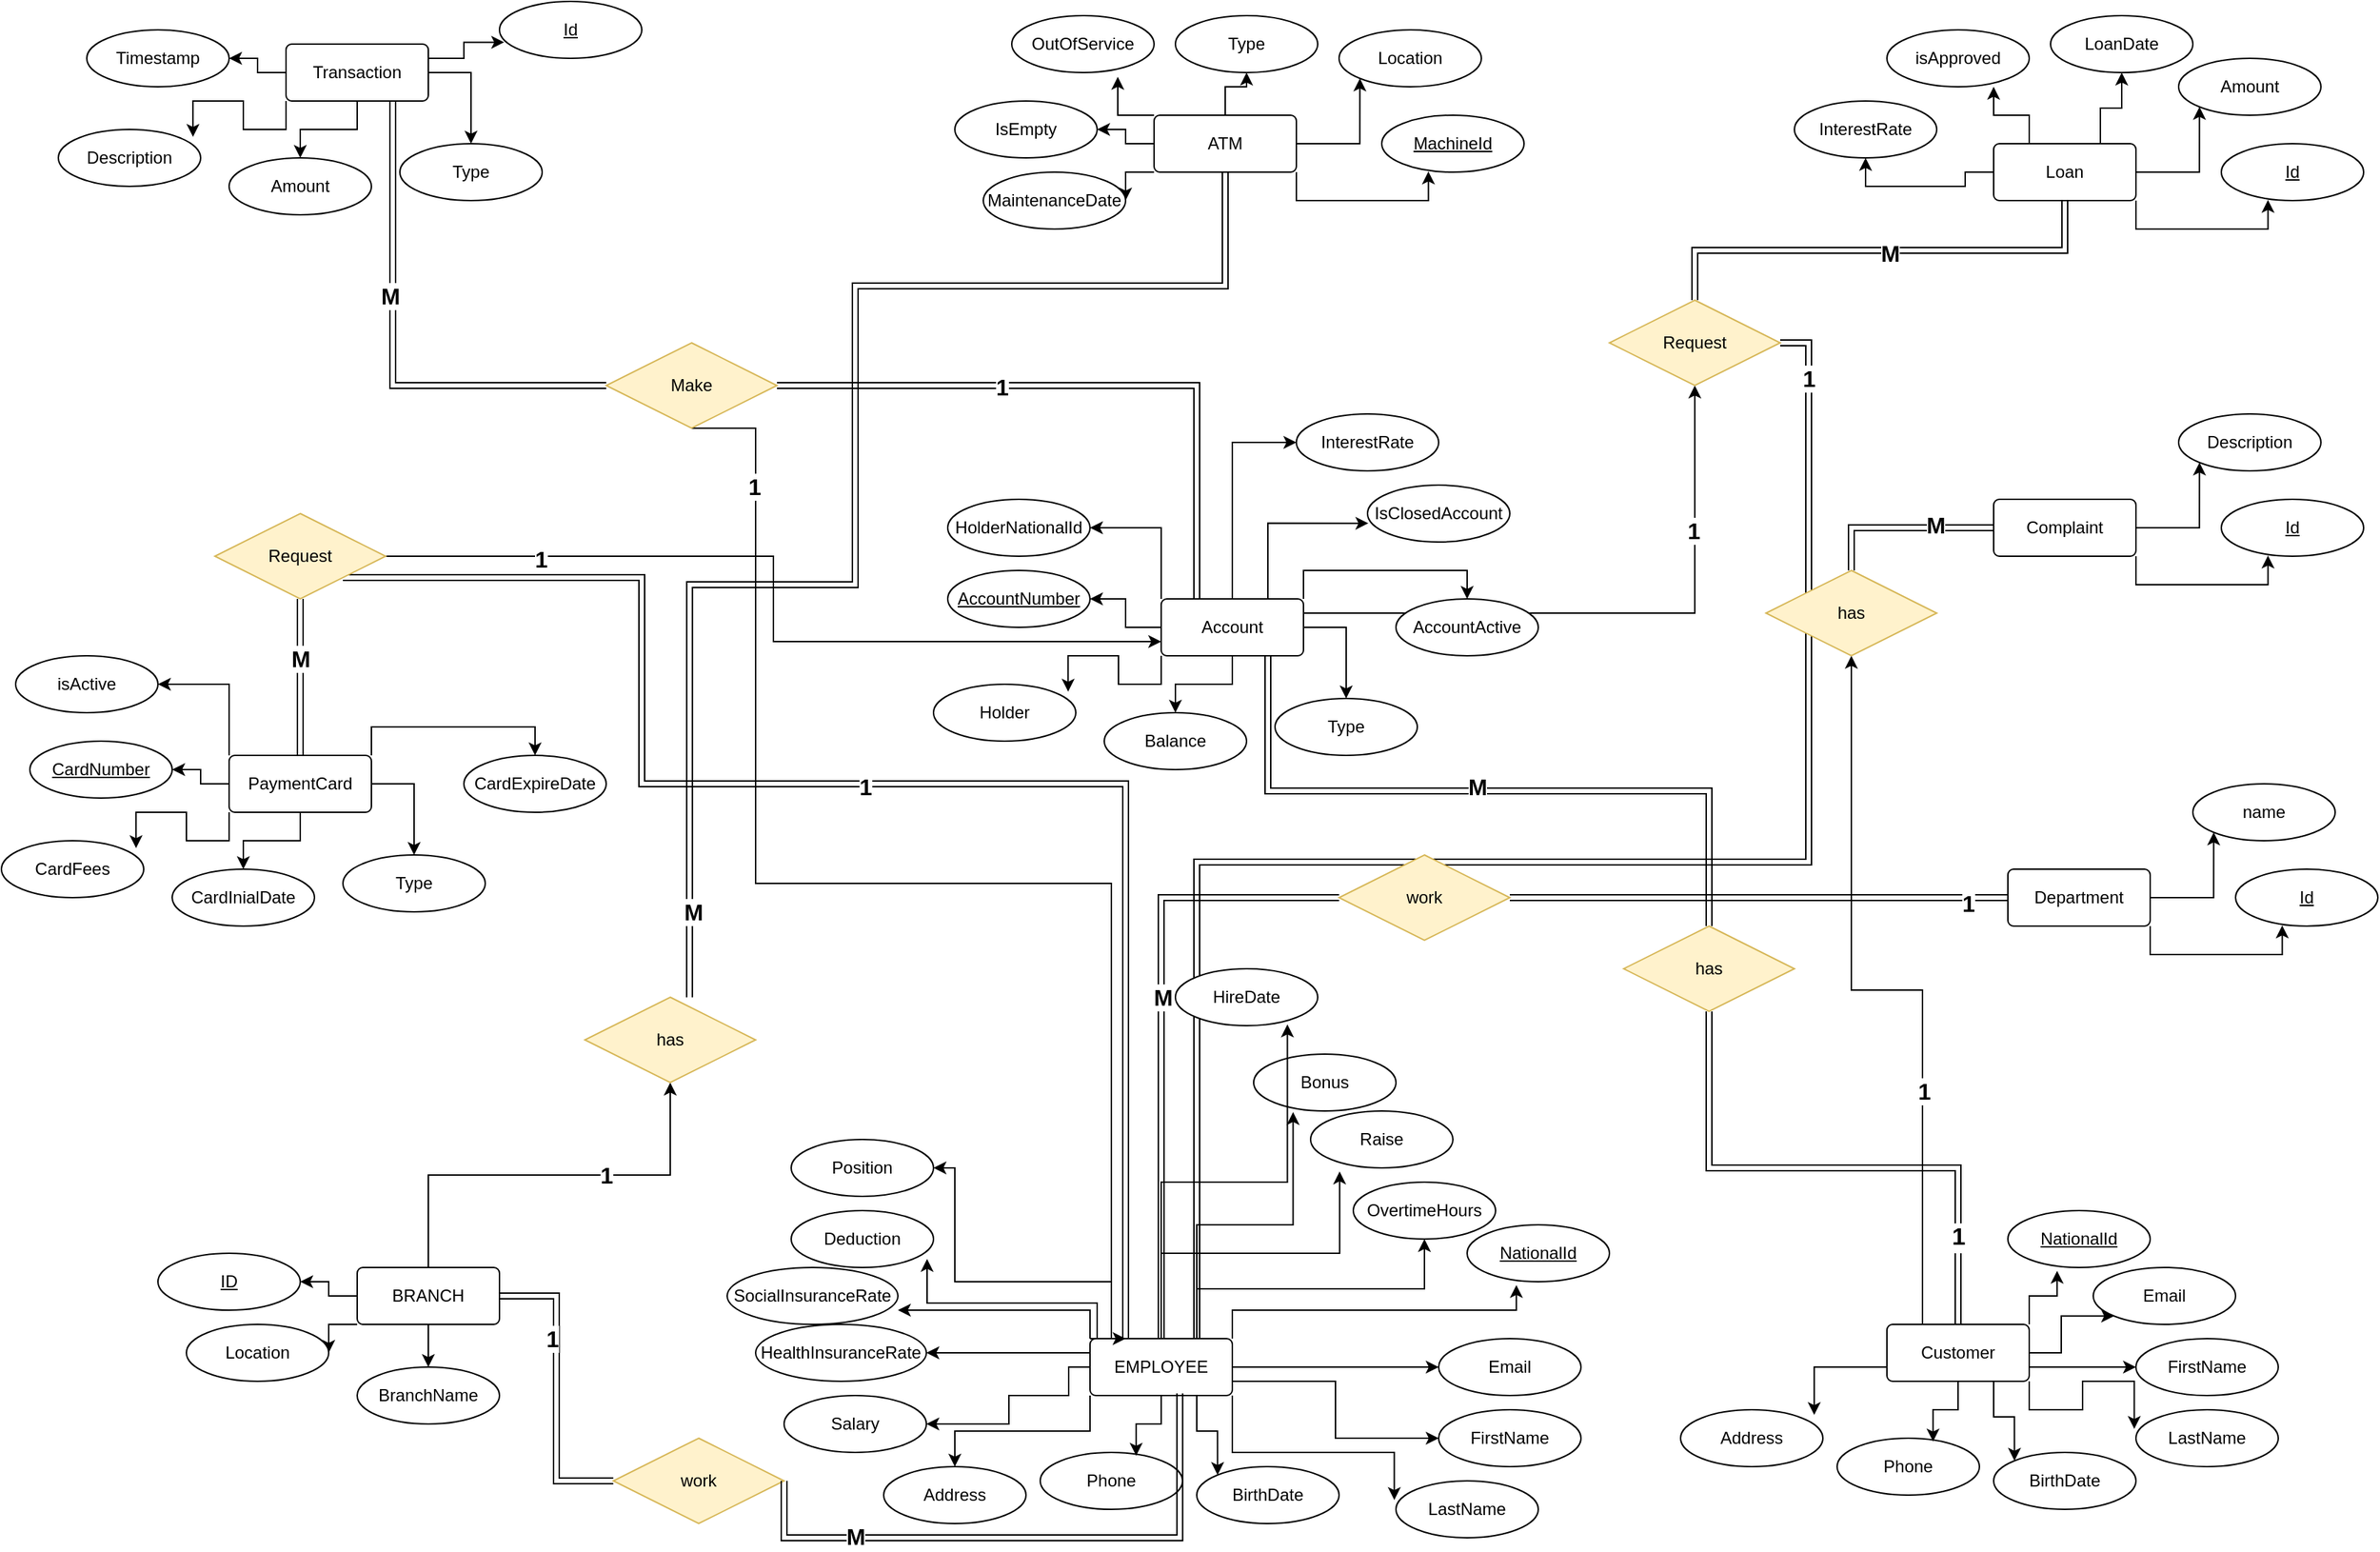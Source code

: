 <mxfile version="22.1.2" type="device" pages="2">
  <diagram name="Page-1" id="mGdt0DlcZCzyJS6FXeuv">
    <mxGraphModel dx="3152" dy="1347" grid="1" gridSize="10" guides="1" tooltips="1" connect="1" arrows="1" fold="1" page="1" pageScale="1" pageWidth="850" pageHeight="1100" math="0" shadow="0">
      <root>
        <mxCell id="0" />
        <mxCell id="1" parent="0" />
        <mxCell id="blEyIm7wK8ecqlLINp_g-18" style="edgeStyle=orthogonalEdgeStyle;rounded=0;orthogonalLoop=1;jettySize=auto;html=1;exitX=0.5;exitY=0;exitDx=0;exitDy=0;" parent="1" source="blEyIm7wK8ecqlLINp_g-5" target="blEyIm7wK8ecqlLINp_g-14" edge="1">
          <mxGeometry relative="1" as="geometry" />
        </mxCell>
        <mxCell id="blEyIm7wK8ecqlLINp_g-20" style="edgeStyle=orthogonalEdgeStyle;rounded=0;orthogonalLoop=1;jettySize=auto;html=1;exitX=0;exitY=0.5;exitDx=0;exitDy=0;entryX=1;entryY=0.5;entryDx=0;entryDy=0;" parent="1" source="blEyIm7wK8ecqlLINp_g-5" target="blEyIm7wK8ecqlLINp_g-16" edge="1">
          <mxGeometry relative="1" as="geometry" />
        </mxCell>
        <mxCell id="blEyIm7wK8ecqlLINp_g-21" style="edgeStyle=orthogonalEdgeStyle;rounded=0;orthogonalLoop=1;jettySize=auto;html=1;exitX=0;exitY=1;exitDx=0;exitDy=0;entryX=1;entryY=0.5;entryDx=0;entryDy=0;" parent="1" source="blEyIm7wK8ecqlLINp_g-5" target="blEyIm7wK8ecqlLINp_g-17" edge="1">
          <mxGeometry relative="1" as="geometry" />
        </mxCell>
        <mxCell id="blEyIm7wK8ecqlLINp_g-22" style="edgeStyle=orthogonalEdgeStyle;rounded=0;orthogonalLoop=1;jettySize=auto;html=1;exitX=1;exitY=0.5;exitDx=0;exitDy=0;entryX=0;entryY=1;entryDx=0;entryDy=0;" parent="1" source="blEyIm7wK8ecqlLINp_g-5" target="blEyIm7wK8ecqlLINp_g-13" edge="1">
          <mxGeometry relative="1" as="geometry" />
        </mxCell>
        <mxCell id="blEyIm7wK8ecqlLINp_g-5" value="ATM" style="rounded=1;arcSize=10;whiteSpace=wrap;html=1;align=center;" parent="1" vertex="1">
          <mxGeometry x="-40" y="90" width="100" height="40" as="geometry" />
        </mxCell>
        <mxCell id="blEyIm7wK8ecqlLINp_g-12" value="&lt;div&gt;&lt;u&gt;MachineId&lt;/u&gt;&lt;/div&gt;" style="ellipse;whiteSpace=wrap;html=1;align=center;" parent="1" vertex="1">
          <mxGeometry x="120" y="90" width="100" height="40" as="geometry" />
        </mxCell>
        <mxCell id="blEyIm7wK8ecqlLINp_g-13" value="&lt;div&gt;Location&lt;/div&gt;" style="ellipse;whiteSpace=wrap;html=1;align=center;" parent="1" vertex="1">
          <mxGeometry x="90" y="30" width="100" height="40" as="geometry" />
        </mxCell>
        <mxCell id="blEyIm7wK8ecqlLINp_g-14" value="&lt;div&gt;Type&lt;/div&gt;" style="ellipse;whiteSpace=wrap;html=1;align=center;" parent="1" vertex="1">
          <mxGeometry x="-25" y="20" width="100" height="40" as="geometry" />
        </mxCell>
        <mxCell id="blEyIm7wK8ecqlLINp_g-15" value="&lt;div&gt;OutOfService&lt;/div&gt;" style="ellipse;whiteSpace=wrap;html=1;align=center;" parent="1" vertex="1">
          <mxGeometry x="-140" y="20" width="100" height="40" as="geometry" />
        </mxCell>
        <mxCell id="blEyIm7wK8ecqlLINp_g-16" value="&lt;div&gt;IsEmpty&lt;/div&gt;" style="ellipse;whiteSpace=wrap;html=1;align=center;" parent="1" vertex="1">
          <mxGeometry x="-180" y="80" width="100" height="40" as="geometry" />
        </mxCell>
        <mxCell id="blEyIm7wK8ecqlLINp_g-17" value="MaintenanceDate" style="ellipse;whiteSpace=wrap;html=1;align=center;" parent="1" vertex="1">
          <mxGeometry x="-160" y="130" width="100" height="40" as="geometry" />
        </mxCell>
        <mxCell id="blEyIm7wK8ecqlLINp_g-19" style="edgeStyle=orthogonalEdgeStyle;rounded=0;orthogonalLoop=1;jettySize=auto;html=1;exitX=0;exitY=0;exitDx=0;exitDy=0;entryX=0.745;entryY=1.075;entryDx=0;entryDy=0;entryPerimeter=0;" parent="1" source="blEyIm7wK8ecqlLINp_g-5" target="blEyIm7wK8ecqlLINp_g-15" edge="1">
          <mxGeometry relative="1" as="geometry" />
        </mxCell>
        <mxCell id="blEyIm7wK8ecqlLINp_g-23" style="edgeStyle=orthogonalEdgeStyle;rounded=0;orthogonalLoop=1;jettySize=auto;html=1;exitX=1;exitY=1;exitDx=0;exitDy=0;entryX=0.328;entryY=0.989;entryDx=0;entryDy=0;entryPerimeter=0;" parent="1" source="blEyIm7wK8ecqlLINp_g-5" target="blEyIm7wK8ecqlLINp_g-12" edge="1">
          <mxGeometry relative="1" as="geometry" />
        </mxCell>
        <mxCell id="blEyIm7wK8ecqlLINp_g-25" style="edgeStyle=orthogonalEdgeStyle;rounded=0;orthogonalLoop=1;jettySize=auto;html=1;exitX=0;exitY=0.5;exitDx=0;exitDy=0;entryX=1;entryY=0.5;entryDx=0;entryDy=0;" parent="1" source="blEyIm7wK8ecqlLINp_g-28" target="blEyIm7wK8ecqlLINp_g-33" edge="1">
          <mxGeometry relative="1" as="geometry" />
        </mxCell>
        <mxCell id="blEyIm7wK8ecqlLINp_g-26" style="edgeStyle=orthogonalEdgeStyle;rounded=0;orthogonalLoop=1;jettySize=auto;html=1;exitX=0;exitY=1;exitDx=0;exitDy=0;entryX=1;entryY=0.5;entryDx=0;entryDy=0;" parent="1" source="blEyIm7wK8ecqlLINp_g-28" target="blEyIm7wK8ecqlLINp_g-34" edge="1">
          <mxGeometry relative="1" as="geometry" />
        </mxCell>
        <mxCell id="blEyIm7wK8ecqlLINp_g-38" style="edgeStyle=orthogonalEdgeStyle;rounded=0;orthogonalLoop=1;jettySize=auto;html=1;exitX=0.5;exitY=1;exitDx=0;exitDy=0;entryX=0.5;entryY=0;entryDx=0;entryDy=0;" parent="1" source="blEyIm7wK8ecqlLINp_g-28" target="blEyIm7wK8ecqlLINp_g-37" edge="1">
          <mxGeometry relative="1" as="geometry" />
        </mxCell>
        <mxCell id="B1kzYYF6LSpMIT7Myacd-24" style="edgeStyle=orthogonalEdgeStyle;rounded=0;orthogonalLoop=1;jettySize=auto;html=1;exitX=1;exitY=0.5;exitDx=0;exitDy=0;entryX=0;entryY=0.5;entryDx=0;entryDy=0;shape=link;" parent="1" source="blEyIm7wK8ecqlLINp_g-28" target="B1kzYYF6LSpMIT7Myacd-23" edge="1">
          <mxGeometry relative="1" as="geometry" />
        </mxCell>
        <mxCell id="B1kzYYF6LSpMIT7Myacd-27" value="&lt;b&gt;&lt;font style=&quot;font-size: 16px;&quot;&gt;1&lt;/font&gt;&lt;/b&gt;" style="edgeLabel;html=1;align=center;verticalAlign=middle;resizable=0;points=[];" parent="B1kzYYF6LSpMIT7Myacd-24" vertex="1" connectable="0">
          <mxGeometry x="-0.337" y="-3" relative="1" as="geometry">
            <mxPoint as="offset" />
          </mxGeometry>
        </mxCell>
        <mxCell id="B1kzYYF6LSpMIT7Myacd-44" style="edgeStyle=orthogonalEdgeStyle;rounded=0;orthogonalLoop=1;jettySize=auto;html=1;exitX=0.5;exitY=0;exitDx=0;exitDy=0;entryX=0.5;entryY=1;entryDx=0;entryDy=0;" parent="1" source="blEyIm7wK8ecqlLINp_g-28" target="B1kzYYF6LSpMIT7Myacd-43" edge="1">
          <mxGeometry relative="1" as="geometry" />
        </mxCell>
        <mxCell id="B1kzYYF6LSpMIT7Myacd-46" value="&lt;b&gt;&lt;font style=&quot;font-size: 16px;&quot;&gt;1&lt;/font&gt;&lt;/b&gt;" style="edgeLabel;html=1;align=center;verticalAlign=middle;resizable=0;points=[];" parent="B1kzYYF6LSpMIT7Myacd-44" vertex="1" connectable="0">
          <mxGeometry x="0.262" relative="1" as="geometry">
            <mxPoint as="offset" />
          </mxGeometry>
        </mxCell>
        <mxCell id="blEyIm7wK8ecqlLINp_g-28" value="BRANCH" style="rounded=1;arcSize=10;whiteSpace=wrap;html=1;align=center;" parent="1" vertex="1">
          <mxGeometry x="-600" y="900" width="100" height="40" as="geometry" />
        </mxCell>
        <mxCell id="blEyIm7wK8ecqlLINp_g-33" value="&lt;div&gt;&lt;u&gt;ID&lt;/u&gt;&lt;/div&gt;" style="ellipse;whiteSpace=wrap;html=1;align=center;" parent="1" vertex="1">
          <mxGeometry x="-740" y="890" width="100" height="40" as="geometry" />
        </mxCell>
        <mxCell id="blEyIm7wK8ecqlLINp_g-34" value="Location" style="ellipse;whiteSpace=wrap;html=1;align=center;" parent="1" vertex="1">
          <mxGeometry x="-720" y="940" width="100" height="40" as="geometry" />
        </mxCell>
        <mxCell id="blEyIm7wK8ecqlLINp_g-37" value="BranchName" style="ellipse;whiteSpace=wrap;html=1;align=center;" parent="1" vertex="1">
          <mxGeometry x="-600" y="970" width="100" height="40" as="geometry" />
        </mxCell>
        <mxCell id="blEyIm7wK8ecqlLINp_g-44" style="edgeStyle=orthogonalEdgeStyle;rounded=0;orthogonalLoop=1;jettySize=auto;html=1;exitX=1;exitY=0.5;exitDx=0;exitDy=0;entryX=0.5;entryY=0;entryDx=0;entryDy=0;" parent="1" source="blEyIm7wK8ecqlLINp_g-39" target="blEyIm7wK8ecqlLINp_g-40" edge="1">
          <mxGeometry relative="1" as="geometry" />
        </mxCell>
        <mxCell id="blEyIm7wK8ecqlLINp_g-45" style="edgeStyle=orthogonalEdgeStyle;rounded=0;orthogonalLoop=1;jettySize=auto;html=1;exitX=0.5;exitY=1;exitDx=0;exitDy=0;entryX=0.5;entryY=0;entryDx=0;entryDy=0;" parent="1" source="blEyIm7wK8ecqlLINp_g-39" target="blEyIm7wK8ecqlLINp_g-41" edge="1">
          <mxGeometry relative="1" as="geometry" />
        </mxCell>
        <mxCell id="blEyIm7wK8ecqlLINp_g-47" style="edgeStyle=orthogonalEdgeStyle;rounded=0;orthogonalLoop=1;jettySize=auto;html=1;exitX=0;exitY=0.5;exitDx=0;exitDy=0;entryX=1;entryY=0.5;entryDx=0;entryDy=0;" parent="1" source="blEyIm7wK8ecqlLINp_g-39" target="blEyIm7wK8ecqlLINp_g-43" edge="1">
          <mxGeometry relative="1" as="geometry" />
        </mxCell>
        <mxCell id="blEyIm7wK8ecqlLINp_g-39" value="Transaction" style="rounded=1;arcSize=10;whiteSpace=wrap;html=1;align=center;" parent="1" vertex="1">
          <mxGeometry x="-650" y="40" width="100" height="40" as="geometry" />
        </mxCell>
        <mxCell id="blEyIm7wK8ecqlLINp_g-40" value="Type" style="ellipse;whiteSpace=wrap;html=1;align=center;" parent="1" vertex="1">
          <mxGeometry x="-570" y="110" width="100" height="40" as="geometry" />
        </mxCell>
        <mxCell id="blEyIm7wK8ecqlLINp_g-41" value="Amount" style="ellipse;whiteSpace=wrap;html=1;align=center;" parent="1" vertex="1">
          <mxGeometry x="-690" y="120" width="100" height="40" as="geometry" />
        </mxCell>
        <mxCell id="blEyIm7wK8ecqlLINp_g-42" value="Description" style="ellipse;whiteSpace=wrap;html=1;align=center;" parent="1" vertex="1">
          <mxGeometry x="-810" y="100" width="100" height="40" as="geometry" />
        </mxCell>
        <mxCell id="blEyIm7wK8ecqlLINp_g-43" value="Timestamp" style="ellipse;whiteSpace=wrap;html=1;align=center;" parent="1" vertex="1">
          <mxGeometry x="-790" y="30" width="100" height="40" as="geometry" />
        </mxCell>
        <mxCell id="blEyIm7wK8ecqlLINp_g-46" style="edgeStyle=orthogonalEdgeStyle;rounded=0;orthogonalLoop=1;jettySize=auto;html=1;exitX=0;exitY=1;exitDx=0;exitDy=0;entryX=0.946;entryY=0.13;entryDx=0;entryDy=0;entryPerimeter=0;" parent="1" source="blEyIm7wK8ecqlLINp_g-39" target="blEyIm7wK8ecqlLINp_g-42" edge="1">
          <mxGeometry relative="1" as="geometry" />
        </mxCell>
        <mxCell id="blEyIm7wK8ecqlLINp_g-48" style="edgeStyle=orthogonalEdgeStyle;rounded=0;orthogonalLoop=1;jettySize=auto;html=1;exitX=1;exitY=0.5;exitDx=0;exitDy=0;entryX=0.5;entryY=0;entryDx=0;entryDy=0;" parent="1" source="blEyIm7wK8ecqlLINp_g-51" target="blEyIm7wK8ecqlLINp_g-52" edge="1">
          <mxGeometry relative="1" as="geometry" />
        </mxCell>
        <mxCell id="blEyIm7wK8ecqlLINp_g-49" style="edgeStyle=orthogonalEdgeStyle;rounded=0;orthogonalLoop=1;jettySize=auto;html=1;exitX=0.5;exitY=1;exitDx=0;exitDy=0;entryX=0.5;entryY=0;entryDx=0;entryDy=0;" parent="1" source="blEyIm7wK8ecqlLINp_g-51" target="blEyIm7wK8ecqlLINp_g-53" edge="1">
          <mxGeometry relative="1" as="geometry" />
        </mxCell>
        <mxCell id="blEyIm7wK8ecqlLINp_g-50" style="edgeStyle=orthogonalEdgeStyle;rounded=0;orthogonalLoop=1;jettySize=auto;html=1;exitX=0;exitY=0.5;exitDx=0;exitDy=0;entryX=1;entryY=0.5;entryDx=0;entryDy=0;" parent="1" source="blEyIm7wK8ecqlLINp_g-51" target="blEyIm7wK8ecqlLINp_g-55" edge="1">
          <mxGeometry relative="1" as="geometry" />
        </mxCell>
        <mxCell id="blEyIm7wK8ecqlLINp_g-59" style="edgeStyle=orthogonalEdgeStyle;rounded=0;orthogonalLoop=1;jettySize=auto;html=1;exitX=1;exitY=0;exitDx=0;exitDy=0;entryX=0.5;entryY=0;entryDx=0;entryDy=0;" parent="1" source="blEyIm7wK8ecqlLINp_g-51" target="blEyIm7wK8ecqlLINp_g-57" edge="1">
          <mxGeometry relative="1" as="geometry" />
        </mxCell>
        <mxCell id="blEyIm7wK8ecqlLINp_g-61" style="edgeStyle=orthogonalEdgeStyle;rounded=0;orthogonalLoop=1;jettySize=auto;html=1;exitX=0;exitY=0;exitDx=0;exitDy=0;entryX=1;entryY=0.5;entryDx=0;entryDy=0;" parent="1" source="blEyIm7wK8ecqlLINp_g-51" target="blEyIm7wK8ecqlLINp_g-58" edge="1">
          <mxGeometry relative="1" as="geometry" />
        </mxCell>
        <mxCell id="blEyIm7wK8ecqlLINp_g-51" value="PaymentCard" style="rounded=1;arcSize=10;whiteSpace=wrap;html=1;align=center;" parent="1" vertex="1">
          <mxGeometry x="-690" y="540" width="100" height="40" as="geometry" />
        </mxCell>
        <mxCell id="blEyIm7wK8ecqlLINp_g-52" value="Type" style="ellipse;whiteSpace=wrap;html=1;align=center;" parent="1" vertex="1">
          <mxGeometry x="-610" y="610" width="100" height="40" as="geometry" />
        </mxCell>
        <mxCell id="blEyIm7wK8ecqlLINp_g-53" value="CardInialDate" style="ellipse;whiteSpace=wrap;html=1;align=center;" parent="1" vertex="1">
          <mxGeometry x="-730" y="620" width="100" height="40" as="geometry" />
        </mxCell>
        <mxCell id="blEyIm7wK8ecqlLINp_g-54" value="CardFees" style="ellipse;whiteSpace=wrap;html=1;align=center;" parent="1" vertex="1">
          <mxGeometry x="-850" y="600" width="100" height="40" as="geometry" />
        </mxCell>
        <mxCell id="blEyIm7wK8ecqlLINp_g-55" value="&lt;u&gt;CardNumber&lt;/u&gt;" style="ellipse;whiteSpace=wrap;html=1;align=center;" parent="1" vertex="1">
          <mxGeometry x="-830" y="530" width="100" height="40" as="geometry" />
        </mxCell>
        <mxCell id="blEyIm7wK8ecqlLINp_g-56" style="edgeStyle=orthogonalEdgeStyle;rounded=0;orthogonalLoop=1;jettySize=auto;html=1;exitX=0;exitY=1;exitDx=0;exitDy=0;entryX=0.946;entryY=0.13;entryDx=0;entryDy=0;entryPerimeter=0;" parent="1" source="blEyIm7wK8ecqlLINp_g-51" target="blEyIm7wK8ecqlLINp_g-54" edge="1">
          <mxGeometry relative="1" as="geometry" />
        </mxCell>
        <mxCell id="blEyIm7wK8ecqlLINp_g-57" value="CardExpireDate" style="ellipse;whiteSpace=wrap;html=1;align=center;" parent="1" vertex="1">
          <mxGeometry x="-525" y="540" width="100" height="40" as="geometry" />
        </mxCell>
        <mxCell id="blEyIm7wK8ecqlLINp_g-58" value="isActive" style="ellipse;whiteSpace=wrap;html=1;align=center;" parent="1" vertex="1">
          <mxGeometry x="-840" y="470" width="100" height="40" as="geometry" />
        </mxCell>
        <mxCell id="blEyIm7wK8ecqlLINp_g-71" style="edgeStyle=orthogonalEdgeStyle;rounded=0;orthogonalLoop=1;jettySize=auto;html=1;exitX=1;exitY=0.5;exitDx=0;exitDy=0;entryX=0;entryY=1;entryDx=0;entryDy=0;" parent="1" source="blEyIm7wK8ecqlLINp_g-62" target="blEyIm7wK8ecqlLINp_g-67" edge="1">
          <mxGeometry relative="1" as="geometry" />
        </mxCell>
        <mxCell id="blEyIm7wK8ecqlLINp_g-72" style="edgeStyle=orthogonalEdgeStyle;rounded=0;orthogonalLoop=1;jettySize=auto;html=1;exitX=1;exitY=0.75;exitDx=0;exitDy=0;entryX=0;entryY=0.5;entryDx=0;entryDy=0;" parent="1" source="blEyIm7wK8ecqlLINp_g-62" target="blEyIm7wK8ecqlLINp_g-63" edge="1">
          <mxGeometry relative="1" as="geometry" />
        </mxCell>
        <mxCell id="blEyIm7wK8ecqlLINp_g-74" style="edgeStyle=orthogonalEdgeStyle;rounded=0;orthogonalLoop=1;jettySize=auto;html=1;exitX=0.75;exitY=1;exitDx=0;exitDy=0;entryX=0;entryY=0;entryDx=0;entryDy=0;" parent="1" source="blEyIm7wK8ecqlLINp_g-62" target="blEyIm7wK8ecqlLINp_g-64" edge="1">
          <mxGeometry relative="1" as="geometry" />
        </mxCell>
        <mxCell id="B1kzYYF6LSpMIT7Myacd-7" style="edgeStyle=orthogonalEdgeStyle;rounded=0;orthogonalLoop=1;jettySize=auto;html=1;exitX=0.5;exitY=0;exitDx=0;exitDy=0;entryX=0.5;entryY=1;entryDx=0;entryDy=0;shape=link;" parent="1" source="blEyIm7wK8ecqlLINp_g-62" target="B1kzYYF6LSpMIT7Myacd-6" edge="1">
          <mxGeometry relative="1" as="geometry" />
        </mxCell>
        <mxCell id="B1kzYYF6LSpMIT7Myacd-10" value="&lt;b&gt;&lt;font style=&quot;font-size: 17px;&quot;&gt;1&lt;/font&gt;&lt;/b&gt;" style="edgeLabel;html=1;align=center;verticalAlign=middle;resizable=0;points=[];" parent="B1kzYYF6LSpMIT7Myacd-7" vertex="1" connectable="0">
          <mxGeometry x="-0.69" relative="1" as="geometry">
            <mxPoint as="offset" />
          </mxGeometry>
        </mxCell>
        <mxCell id="B1kzYYF6LSpMIT7Myacd-20" style="edgeStyle=orthogonalEdgeStyle;rounded=0;orthogonalLoop=1;jettySize=auto;html=1;exitX=0.25;exitY=0;exitDx=0;exitDy=0;entryX=0.5;entryY=1;entryDx=0;entryDy=0;" parent="1" source="blEyIm7wK8ecqlLINp_g-62" target="B1kzYYF6LSpMIT7Myacd-18" edge="1">
          <mxGeometry relative="1" as="geometry" />
        </mxCell>
        <mxCell id="B1kzYYF6LSpMIT7Myacd-22" value="&lt;b&gt;&lt;font style=&quot;font-size: 16px;&quot;&gt;1&lt;/font&gt;&lt;/b&gt;" style="edgeLabel;html=1;align=center;verticalAlign=middle;resizable=0;points=[];" parent="B1kzYYF6LSpMIT7Myacd-20" vertex="1" connectable="0">
          <mxGeometry x="-0.37" y="-1" relative="1" as="geometry">
            <mxPoint as="offset" />
          </mxGeometry>
        </mxCell>
        <mxCell id="blEyIm7wK8ecqlLINp_g-62" value="Customer" style="rounded=1;arcSize=10;whiteSpace=wrap;html=1;align=center;" parent="1" vertex="1">
          <mxGeometry x="475" y="940" width="100" height="40" as="geometry" />
        </mxCell>
        <mxCell id="blEyIm7wK8ecqlLINp_g-63" value="FirstName" style="ellipse;whiteSpace=wrap;html=1;align=center;" parent="1" vertex="1">
          <mxGeometry x="650" y="950" width="100" height="40" as="geometry" />
        </mxCell>
        <mxCell id="blEyIm7wK8ecqlLINp_g-64" value="BirthDate" style="ellipse;whiteSpace=wrap;html=1;align=center;" parent="1" vertex="1">
          <mxGeometry x="550" y="1030" width="100" height="40" as="geometry" />
        </mxCell>
        <mxCell id="blEyIm7wK8ecqlLINp_g-65" value="LastName" style="ellipse;whiteSpace=wrap;html=1;align=center;" parent="1" vertex="1">
          <mxGeometry x="650" y="1000" width="100" height="40" as="geometry" />
        </mxCell>
        <mxCell id="blEyIm7wK8ecqlLINp_g-66" value="&lt;u&gt;NationalId&lt;/u&gt;" style="ellipse;whiteSpace=wrap;html=1;align=center;" parent="1" vertex="1">
          <mxGeometry x="560" y="860" width="100" height="40" as="geometry" />
        </mxCell>
        <mxCell id="blEyIm7wK8ecqlLINp_g-67" value="Email" style="ellipse;whiteSpace=wrap;html=1;align=center;" parent="1" vertex="1">
          <mxGeometry x="620" y="900" width="100" height="40" as="geometry" />
        </mxCell>
        <mxCell id="blEyIm7wK8ecqlLINp_g-68" value="Phone" style="ellipse;whiteSpace=wrap;html=1;align=center;" parent="1" vertex="1">
          <mxGeometry x="440" y="1020" width="100" height="40" as="geometry" />
        </mxCell>
        <mxCell id="blEyIm7wK8ecqlLINp_g-69" value="Address" style="ellipse;whiteSpace=wrap;html=1;align=center;" parent="1" vertex="1">
          <mxGeometry x="330" y="1000" width="100" height="40" as="geometry" />
        </mxCell>
        <mxCell id="blEyIm7wK8ecqlLINp_g-70" style="edgeStyle=orthogonalEdgeStyle;rounded=0;orthogonalLoop=1;jettySize=auto;html=1;exitX=1;exitY=0;exitDx=0;exitDy=0;entryX=0.346;entryY=1.058;entryDx=0;entryDy=0;entryPerimeter=0;" parent="1" source="blEyIm7wK8ecqlLINp_g-62" target="blEyIm7wK8ecqlLINp_g-66" edge="1">
          <mxGeometry relative="1" as="geometry" />
        </mxCell>
        <mxCell id="blEyIm7wK8ecqlLINp_g-73" style="edgeStyle=orthogonalEdgeStyle;rounded=0;orthogonalLoop=1;jettySize=auto;html=1;exitX=1;exitY=1;exitDx=0;exitDy=0;entryX=-0.012;entryY=0.336;entryDx=0;entryDy=0;entryPerimeter=0;" parent="1" source="blEyIm7wK8ecqlLINp_g-62" target="blEyIm7wK8ecqlLINp_g-65" edge="1">
          <mxGeometry relative="1" as="geometry" />
        </mxCell>
        <mxCell id="blEyIm7wK8ecqlLINp_g-75" style="edgeStyle=orthogonalEdgeStyle;rounded=0;orthogonalLoop=1;jettySize=auto;html=1;exitX=0.5;exitY=1;exitDx=0;exitDy=0;entryX=0.674;entryY=0.058;entryDx=0;entryDy=0;entryPerimeter=0;" parent="1" source="blEyIm7wK8ecqlLINp_g-62" target="blEyIm7wK8ecqlLINp_g-68" edge="1">
          <mxGeometry relative="1" as="geometry" />
        </mxCell>
        <mxCell id="blEyIm7wK8ecqlLINp_g-76" style="edgeStyle=orthogonalEdgeStyle;rounded=0;orthogonalLoop=1;jettySize=auto;html=1;exitX=0;exitY=0.75;exitDx=0;exitDy=0;entryX=0.939;entryY=0.092;entryDx=0;entryDy=0;entryPerimeter=0;" parent="1" source="blEyIm7wK8ecqlLINp_g-62" target="blEyIm7wK8ecqlLINp_g-69" edge="1">
          <mxGeometry relative="1" as="geometry" />
        </mxCell>
        <mxCell id="blEyIm7wK8ecqlLINp_g-78" style="edgeStyle=orthogonalEdgeStyle;rounded=0;orthogonalLoop=1;jettySize=auto;html=1;exitX=1;exitY=0.75;exitDx=0;exitDy=0;entryX=0;entryY=0.5;entryDx=0;entryDy=0;" parent="1" source="blEyIm7wK8ecqlLINp_g-80" target="blEyIm7wK8ecqlLINp_g-81" edge="1">
          <mxGeometry relative="1" as="geometry" />
        </mxCell>
        <mxCell id="blEyIm7wK8ecqlLINp_g-79" style="edgeStyle=orthogonalEdgeStyle;rounded=0;orthogonalLoop=1;jettySize=auto;html=1;exitX=0.75;exitY=1;exitDx=0;exitDy=0;entryX=0;entryY=0;entryDx=0;entryDy=0;" parent="1" source="blEyIm7wK8ecqlLINp_g-80" target="blEyIm7wK8ecqlLINp_g-82" edge="1">
          <mxGeometry relative="1" as="geometry" />
        </mxCell>
        <mxCell id="blEyIm7wK8ecqlLINp_g-93" style="edgeStyle=orthogonalEdgeStyle;rounded=0;orthogonalLoop=1;jettySize=auto;html=1;exitX=0;exitY=0.5;exitDx=0;exitDy=0;entryX=1;entryY=0.5;entryDx=0;entryDy=0;" parent="1" source="blEyIm7wK8ecqlLINp_g-80" target="blEyIm7wK8ecqlLINp_g-92" edge="1">
          <mxGeometry relative="1" as="geometry">
            <Array as="points">
              <mxPoint x="-100" y="970" />
              <mxPoint x="-100" y="990" />
              <mxPoint x="-142" y="990" />
              <mxPoint x="-142" y="1010" />
            </Array>
          </mxGeometry>
        </mxCell>
        <mxCell id="blEyIm7wK8ecqlLINp_g-125" style="edgeStyle=orthogonalEdgeStyle;rounded=0;orthogonalLoop=1;jettySize=auto;html=1;exitX=0.75;exitY=0;exitDx=0;exitDy=0;entryX=0.5;entryY=1;entryDx=0;entryDy=0;" parent="1" source="blEyIm7wK8ecqlLINp_g-80" target="blEyIm7wK8ecqlLINp_g-124" edge="1">
          <mxGeometry relative="1" as="geometry" />
        </mxCell>
        <mxCell id="B1kzYYF6LSpMIT7Myacd-14" style="edgeStyle=orthogonalEdgeStyle;rounded=0;orthogonalLoop=1;jettySize=auto;html=1;exitX=0.5;exitY=0;exitDx=0;exitDy=0;entryX=0;entryY=0.5;entryDx=0;entryDy=0;shape=link;" parent="1" source="blEyIm7wK8ecqlLINp_g-80" target="B1kzYYF6LSpMIT7Myacd-13" edge="1">
          <mxGeometry relative="1" as="geometry" />
        </mxCell>
        <mxCell id="B1kzYYF6LSpMIT7Myacd-16" value="&lt;b&gt;&lt;font style=&quot;font-size: 16px;&quot;&gt;M&lt;/font&gt;&lt;/b&gt;" style="edgeLabel;html=1;align=center;verticalAlign=middle;resizable=0;points=[];" parent="B1kzYYF6LSpMIT7Myacd-14" vertex="1" connectable="0">
          <mxGeometry x="0.103" y="-1" relative="1" as="geometry">
            <mxPoint as="offset" />
          </mxGeometry>
        </mxCell>
        <mxCell id="YMhwhFlh_LA7kCRdr09x-6" style="edgeStyle=orthogonalEdgeStyle;rounded=0;orthogonalLoop=1;jettySize=auto;html=1;exitX=1;exitY=0.5;exitDx=0;exitDy=0;entryX=0;entryY=0.5;entryDx=0;entryDy=0;" parent="1" source="blEyIm7wK8ecqlLINp_g-80" target="blEyIm7wK8ecqlLINp_g-85" edge="1">
          <mxGeometry relative="1" as="geometry" />
        </mxCell>
        <mxCell id="YMhwhFlh_LA7kCRdr09x-7" style="edgeStyle=orthogonalEdgeStyle;rounded=0;orthogonalLoop=1;jettySize=auto;html=1;exitX=0;exitY=1;exitDx=0;exitDy=0;" parent="1" source="blEyIm7wK8ecqlLINp_g-80" target="blEyIm7wK8ecqlLINp_g-87" edge="1">
          <mxGeometry relative="1" as="geometry" />
        </mxCell>
        <mxCell id="YMhwhFlh_LA7kCRdr09x-8" style="edgeStyle=orthogonalEdgeStyle;rounded=0;orthogonalLoop=1;jettySize=auto;html=1;exitX=0;exitY=0.25;exitDx=0;exitDy=0;entryX=1;entryY=0.5;entryDx=0;entryDy=0;" parent="1" source="blEyIm7wK8ecqlLINp_g-80" target="blEyIm7wK8ecqlLINp_g-121" edge="1">
          <mxGeometry relative="1" as="geometry" />
        </mxCell>
        <mxCell id="YMhwhFlh_LA7kCRdr09x-11" style="edgeStyle=orthogonalEdgeStyle;rounded=0;orthogonalLoop=1;jettySize=auto;html=1;exitX=0.25;exitY=0;exitDx=0;exitDy=0;entryX=1;entryY=0.5;entryDx=0;entryDy=0;" parent="1" source="blEyIm7wK8ecqlLINp_g-80" target="blEyIm7wK8ecqlLINp_g-134" edge="1">
          <mxGeometry relative="1" as="geometry">
            <Array as="points">
              <mxPoint x="-70" y="950" />
              <mxPoint x="-70" y="910" />
              <mxPoint x="-180" y="910" />
              <mxPoint x="-180" y="830" />
            </Array>
          </mxGeometry>
        </mxCell>
        <mxCell id="YMhwhFlh_LA7kCRdr09x-17" style="edgeStyle=orthogonalEdgeStyle;rounded=0;orthogonalLoop=1;jettySize=auto;html=1;exitX=0.75;exitY=0;exitDx=0;exitDy=0;entryX=1;entryY=0.5;entryDx=0;entryDy=0;shape=link;" parent="1" source="blEyIm7wK8ecqlLINp_g-80" target="B1kzYYF6LSpMIT7Myacd-36" edge="1">
          <mxGeometry relative="1" as="geometry" />
        </mxCell>
        <mxCell id="YMhwhFlh_LA7kCRdr09x-19" value="&lt;b&gt;&lt;font style=&quot;font-size: 16px;&quot;&gt;1&lt;/font&gt;&lt;/b&gt;" style="edgeLabel;html=1;align=center;verticalAlign=middle;resizable=0;points=[];" parent="YMhwhFlh_LA7kCRdr09x-17" vertex="1" connectable="0">
          <mxGeometry x="0.923" relative="1" as="geometry">
            <mxPoint as="offset" />
          </mxGeometry>
        </mxCell>
        <mxCell id="blEyIm7wK8ecqlLINp_g-80" value="EMPLOYEE" style="rounded=1;arcSize=10;whiteSpace=wrap;html=1;align=center;" parent="1" vertex="1">
          <mxGeometry x="-85" y="950" width="100" height="40" as="geometry" />
        </mxCell>
        <mxCell id="blEyIm7wK8ecqlLINp_g-81" value="FirstName" style="ellipse;whiteSpace=wrap;html=1;align=center;" parent="1" vertex="1">
          <mxGeometry x="160" y="1000" width="100" height="40" as="geometry" />
        </mxCell>
        <mxCell id="blEyIm7wK8ecqlLINp_g-82" value="BirthDate" style="ellipse;whiteSpace=wrap;html=1;align=center;" parent="1" vertex="1">
          <mxGeometry x="-10" y="1040" width="100" height="40" as="geometry" />
        </mxCell>
        <mxCell id="blEyIm7wK8ecqlLINp_g-83" value="LastName" style="ellipse;whiteSpace=wrap;html=1;align=center;" parent="1" vertex="1">
          <mxGeometry x="130" y="1050" width="100" height="40" as="geometry" />
        </mxCell>
        <mxCell id="blEyIm7wK8ecqlLINp_g-84" value="&lt;u&gt;NationalId&lt;/u&gt;" style="ellipse;whiteSpace=wrap;html=1;align=center;" parent="1" vertex="1">
          <mxGeometry x="180" y="870" width="100" height="40" as="geometry" />
        </mxCell>
        <mxCell id="blEyIm7wK8ecqlLINp_g-85" value="Email" style="ellipse;whiteSpace=wrap;html=1;align=center;" parent="1" vertex="1">
          <mxGeometry x="160" y="950" width="100" height="40" as="geometry" />
        </mxCell>
        <mxCell id="blEyIm7wK8ecqlLINp_g-86" value="Phone" style="ellipse;whiteSpace=wrap;html=1;align=center;" parent="1" vertex="1">
          <mxGeometry x="-120" y="1030" width="100" height="40" as="geometry" />
        </mxCell>
        <mxCell id="blEyIm7wK8ecqlLINp_g-87" value="Address" style="ellipse;whiteSpace=wrap;html=1;align=center;" parent="1" vertex="1">
          <mxGeometry x="-230" y="1040" width="100" height="40" as="geometry" />
        </mxCell>
        <mxCell id="blEyIm7wK8ecqlLINp_g-88" style="edgeStyle=orthogonalEdgeStyle;rounded=0;orthogonalLoop=1;jettySize=auto;html=1;exitX=1;exitY=0;exitDx=0;exitDy=0;entryX=0.346;entryY=1.058;entryDx=0;entryDy=0;entryPerimeter=0;" parent="1" source="blEyIm7wK8ecqlLINp_g-80" target="blEyIm7wK8ecqlLINp_g-84" edge="1">
          <mxGeometry relative="1" as="geometry" />
        </mxCell>
        <mxCell id="blEyIm7wK8ecqlLINp_g-89" style="edgeStyle=orthogonalEdgeStyle;rounded=0;orthogonalLoop=1;jettySize=auto;html=1;exitX=1;exitY=1;exitDx=0;exitDy=0;entryX=-0.012;entryY=0.336;entryDx=0;entryDy=0;entryPerimeter=0;" parent="1" source="blEyIm7wK8ecqlLINp_g-80" target="blEyIm7wK8ecqlLINp_g-83" edge="1">
          <mxGeometry relative="1" as="geometry">
            <Array as="points">
              <mxPoint x="15" y="1030" />
              <mxPoint x="129" y="1030" />
            </Array>
          </mxGeometry>
        </mxCell>
        <mxCell id="blEyIm7wK8ecqlLINp_g-90" style="edgeStyle=orthogonalEdgeStyle;rounded=0;orthogonalLoop=1;jettySize=auto;html=1;exitX=0.5;exitY=1;exitDx=0;exitDy=0;entryX=0.674;entryY=0.058;entryDx=0;entryDy=0;entryPerimeter=0;" parent="1" source="blEyIm7wK8ecqlLINp_g-80" target="blEyIm7wK8ecqlLINp_g-86" edge="1">
          <mxGeometry relative="1" as="geometry" />
        </mxCell>
        <mxCell id="blEyIm7wK8ecqlLINp_g-92" value="Salary" style="ellipse;whiteSpace=wrap;html=1;align=center;" parent="1" vertex="1">
          <mxGeometry x="-300" y="990" width="100" height="40" as="geometry" />
        </mxCell>
        <mxCell id="blEyIm7wK8ecqlLINp_g-98" style="edgeStyle=orthogonalEdgeStyle;rounded=0;orthogonalLoop=1;jettySize=auto;html=1;exitX=1;exitY=0.5;exitDx=0;exitDy=0;entryX=0;entryY=1;entryDx=0;entryDy=0;" parent="1" source="blEyIm7wK8ecqlLINp_g-99" target="blEyIm7wK8ecqlLINp_g-101" edge="1">
          <mxGeometry relative="1" as="geometry" />
        </mxCell>
        <mxCell id="B1kzYYF6LSpMIT7Myacd-19" style="edgeStyle=orthogonalEdgeStyle;rounded=0;orthogonalLoop=1;jettySize=auto;html=1;exitX=0;exitY=0.5;exitDx=0;exitDy=0;entryX=0.5;entryY=0;entryDx=0;entryDy=0;shape=link;" parent="1" source="blEyIm7wK8ecqlLINp_g-99" target="B1kzYYF6LSpMIT7Myacd-18" edge="1">
          <mxGeometry relative="1" as="geometry" />
        </mxCell>
        <mxCell id="B1kzYYF6LSpMIT7Myacd-21" value="&lt;b&gt;&lt;font style=&quot;font-size: 16px;&quot;&gt;M&lt;/font&gt;&lt;/b&gt;" style="edgeLabel;html=1;align=center;verticalAlign=middle;resizable=0;points=[];" parent="B1kzYYF6LSpMIT7Myacd-19" vertex="1" connectable="0">
          <mxGeometry x="-0.369" y="-2" relative="1" as="geometry">
            <mxPoint as="offset" />
          </mxGeometry>
        </mxCell>
        <mxCell id="blEyIm7wK8ecqlLINp_g-99" value="Complaint" style="rounded=1;arcSize=10;whiteSpace=wrap;html=1;align=center;" parent="1" vertex="1">
          <mxGeometry x="550" y="360" width="100" height="40" as="geometry" />
        </mxCell>
        <mxCell id="blEyIm7wK8ecqlLINp_g-100" value="&lt;div&gt;&lt;u&gt;Id&lt;/u&gt;&lt;/div&gt;" style="ellipse;whiteSpace=wrap;html=1;align=center;" parent="1" vertex="1">
          <mxGeometry x="710" y="360" width="100" height="40" as="geometry" />
        </mxCell>
        <mxCell id="blEyIm7wK8ecqlLINp_g-101" value="&lt;div&gt;Description&lt;/div&gt;" style="ellipse;whiteSpace=wrap;html=1;align=center;" parent="1" vertex="1">
          <mxGeometry x="680" y="300" width="100" height="40" as="geometry" />
        </mxCell>
        <mxCell id="blEyIm7wK8ecqlLINp_g-107" style="edgeStyle=orthogonalEdgeStyle;rounded=0;orthogonalLoop=1;jettySize=auto;html=1;exitX=1;exitY=1;exitDx=0;exitDy=0;entryX=0.328;entryY=0.989;entryDx=0;entryDy=0;entryPerimeter=0;" parent="1" source="blEyIm7wK8ecqlLINp_g-99" target="blEyIm7wK8ecqlLINp_g-100" edge="1">
          <mxGeometry relative="1" as="geometry" />
        </mxCell>
        <mxCell id="blEyIm7wK8ecqlLINp_g-108" style="edgeStyle=orthogonalEdgeStyle;rounded=0;orthogonalLoop=1;jettySize=auto;html=1;exitX=1;exitY=0.5;exitDx=0;exitDy=0;entryX=0;entryY=1;entryDx=0;entryDy=0;" parent="1" source="blEyIm7wK8ecqlLINp_g-109" target="blEyIm7wK8ecqlLINp_g-111" edge="1">
          <mxGeometry relative="1" as="geometry" />
        </mxCell>
        <mxCell id="blEyIm7wK8ecqlLINp_g-117" style="edgeStyle=orthogonalEdgeStyle;rounded=0;orthogonalLoop=1;jettySize=auto;html=1;exitX=0.75;exitY=0;exitDx=0;exitDy=0;entryX=0.5;entryY=1;entryDx=0;entryDy=0;" parent="1" source="blEyIm7wK8ecqlLINp_g-109" target="blEyIm7wK8ecqlLINp_g-113" edge="1">
          <mxGeometry relative="1" as="geometry" />
        </mxCell>
        <mxCell id="blEyIm7wK8ecqlLINp_g-120" style="edgeStyle=orthogonalEdgeStyle;rounded=0;orthogonalLoop=1;jettySize=auto;html=1;exitX=0;exitY=0.5;exitDx=0;exitDy=0;entryX=0.5;entryY=1;entryDx=0;entryDy=0;" parent="1" source="blEyIm7wK8ecqlLINp_g-109" target="blEyIm7wK8ecqlLINp_g-115" edge="1">
          <mxGeometry relative="1" as="geometry" />
        </mxCell>
        <mxCell id="blEyIm7wK8ecqlLINp_g-109" value="Loan" style="rounded=1;arcSize=10;whiteSpace=wrap;html=1;align=center;" parent="1" vertex="1">
          <mxGeometry x="550" y="110" width="100" height="40" as="geometry" />
        </mxCell>
        <mxCell id="blEyIm7wK8ecqlLINp_g-110" value="&lt;div&gt;&lt;u&gt;Id&lt;/u&gt;&lt;/div&gt;" style="ellipse;whiteSpace=wrap;html=1;align=center;" parent="1" vertex="1">
          <mxGeometry x="710" y="110" width="100" height="40" as="geometry" />
        </mxCell>
        <mxCell id="blEyIm7wK8ecqlLINp_g-111" value="&lt;div&gt;Amount&lt;/div&gt;" style="ellipse;whiteSpace=wrap;html=1;align=center;" parent="1" vertex="1">
          <mxGeometry x="680" y="50" width="100" height="40" as="geometry" />
        </mxCell>
        <mxCell id="blEyIm7wK8ecqlLINp_g-112" style="edgeStyle=orthogonalEdgeStyle;rounded=0;orthogonalLoop=1;jettySize=auto;html=1;exitX=1;exitY=1;exitDx=0;exitDy=0;entryX=0.328;entryY=0.989;entryDx=0;entryDy=0;entryPerimeter=0;" parent="1" source="blEyIm7wK8ecqlLINp_g-109" target="blEyIm7wK8ecqlLINp_g-110" edge="1">
          <mxGeometry relative="1" as="geometry" />
        </mxCell>
        <mxCell id="blEyIm7wK8ecqlLINp_g-113" value="&lt;div&gt;LoanDate&lt;/div&gt;" style="ellipse;whiteSpace=wrap;html=1;align=center;" parent="1" vertex="1">
          <mxGeometry x="590" y="20" width="100" height="40" as="geometry" />
        </mxCell>
        <mxCell id="blEyIm7wK8ecqlLINp_g-114" value="&lt;div&gt;isApproved&lt;/div&gt;" style="ellipse;whiteSpace=wrap;html=1;align=center;" parent="1" vertex="1">
          <mxGeometry x="475" y="30" width="100" height="40" as="geometry" />
        </mxCell>
        <mxCell id="blEyIm7wK8ecqlLINp_g-115" value="&lt;div&gt;InterestRate&lt;/div&gt;" style="ellipse;whiteSpace=wrap;html=1;align=center;" parent="1" vertex="1">
          <mxGeometry x="410" y="80" width="100" height="40" as="geometry" />
        </mxCell>
        <mxCell id="blEyIm7wK8ecqlLINp_g-118" style="edgeStyle=orthogonalEdgeStyle;rounded=0;orthogonalLoop=1;jettySize=auto;html=1;exitX=0.25;exitY=0;exitDx=0;exitDy=0;entryX=0.75;entryY=1;entryDx=0;entryDy=0;entryPerimeter=0;" parent="1" source="blEyIm7wK8ecqlLINp_g-109" target="blEyIm7wK8ecqlLINp_g-114" edge="1">
          <mxGeometry relative="1" as="geometry" />
        </mxCell>
        <mxCell id="blEyIm7wK8ecqlLINp_g-121" value="HealthInsuranceRate" style="ellipse;whiteSpace=wrap;html=1;align=center;" parent="1" vertex="1">
          <mxGeometry x="-320" y="940" width="120" height="40" as="geometry" />
        </mxCell>
        <mxCell id="blEyIm7wK8ecqlLINp_g-122" value="SocialInsuranceRate" style="ellipse;whiteSpace=wrap;html=1;align=center;" parent="1" vertex="1">
          <mxGeometry x="-340" y="900" width="120" height="40" as="geometry" />
        </mxCell>
        <mxCell id="blEyIm7wK8ecqlLINp_g-123" value="Deduction" style="ellipse;whiteSpace=wrap;html=1;align=center;" parent="1" vertex="1">
          <mxGeometry x="-295" y="860" width="100" height="40" as="geometry" />
        </mxCell>
        <mxCell id="blEyIm7wK8ecqlLINp_g-124" value="OvertimeHours" style="ellipse;whiteSpace=wrap;html=1;align=center;" parent="1" vertex="1">
          <mxGeometry x="100" y="840" width="100" height="40" as="geometry" />
        </mxCell>
        <mxCell id="blEyIm7wK8ecqlLINp_g-129" value="Raise" style="ellipse;whiteSpace=wrap;html=1;align=center;" parent="1" vertex="1">
          <mxGeometry x="70" y="790" width="100" height="40" as="geometry" />
        </mxCell>
        <mxCell id="blEyIm7wK8ecqlLINp_g-130" style="edgeStyle=orthogonalEdgeStyle;rounded=0;orthogonalLoop=1;jettySize=auto;html=1;exitX=0.5;exitY=0;exitDx=0;exitDy=0;entryX=0.204;entryY=1.062;entryDx=0;entryDy=0;entryPerimeter=0;" parent="1" source="blEyIm7wK8ecqlLINp_g-80" target="blEyIm7wK8ecqlLINp_g-129" edge="1">
          <mxGeometry relative="1" as="geometry" />
        </mxCell>
        <mxCell id="blEyIm7wK8ecqlLINp_g-131" value="Bonus" style="ellipse;whiteSpace=wrap;html=1;align=center;" parent="1" vertex="1">
          <mxGeometry x="30" y="750" width="100" height="40" as="geometry" />
        </mxCell>
        <mxCell id="blEyIm7wK8ecqlLINp_g-132" style="edgeStyle=orthogonalEdgeStyle;rounded=0;orthogonalLoop=1;jettySize=auto;html=1;exitX=0.75;exitY=0;exitDx=0;exitDy=0;entryX=0.277;entryY=1.018;entryDx=0;entryDy=0;entryPerimeter=0;" parent="1" source="blEyIm7wK8ecqlLINp_g-80" target="blEyIm7wK8ecqlLINp_g-131" edge="1">
          <mxGeometry relative="1" as="geometry" />
        </mxCell>
        <mxCell id="blEyIm7wK8ecqlLINp_g-134" value="Position" style="ellipse;whiteSpace=wrap;html=1;align=center;" parent="1" vertex="1">
          <mxGeometry x="-295" y="810" width="100" height="40" as="geometry" />
        </mxCell>
        <mxCell id="blEyIm7wK8ecqlLINp_g-135" value="HireDate" style="ellipse;whiteSpace=wrap;html=1;align=center;" parent="1" vertex="1">
          <mxGeometry x="-25" y="690" width="100" height="40" as="geometry" />
        </mxCell>
        <mxCell id="blEyIm7wK8ecqlLINp_g-137" style="edgeStyle=orthogonalEdgeStyle;rounded=0;orthogonalLoop=1;jettySize=auto;html=1;exitX=0.5;exitY=0;exitDx=0;exitDy=0;entryX=0.787;entryY=0.979;entryDx=0;entryDy=0;entryPerimeter=0;" parent="1" source="blEyIm7wK8ecqlLINp_g-80" target="blEyIm7wK8ecqlLINp_g-135" edge="1">
          <mxGeometry relative="1" as="geometry" />
        </mxCell>
        <mxCell id="blEyIm7wK8ecqlLINp_g-140" value="&lt;u&gt;Id&lt;/u&gt;" style="ellipse;whiteSpace=wrap;html=1;align=center;" parent="1" vertex="1">
          <mxGeometry x="-500" y="10" width="100" height="40" as="geometry" />
        </mxCell>
        <mxCell id="blEyIm7wK8ecqlLINp_g-141" style="edgeStyle=orthogonalEdgeStyle;rounded=0;orthogonalLoop=1;jettySize=auto;html=1;exitX=1;exitY=0.25;exitDx=0;exitDy=0;entryX=0.033;entryY=0.718;entryDx=0;entryDy=0;entryPerimeter=0;" parent="1" source="blEyIm7wK8ecqlLINp_g-39" target="blEyIm7wK8ecqlLINp_g-140" edge="1">
          <mxGeometry relative="1" as="geometry" />
        </mxCell>
        <mxCell id="blEyIm7wK8ecqlLINp_g-142" style="edgeStyle=orthogonalEdgeStyle;rounded=0;orthogonalLoop=1;jettySize=auto;html=1;exitX=1;exitY=0.5;exitDx=0;exitDy=0;entryX=0.5;entryY=0;entryDx=0;entryDy=0;" parent="1" source="blEyIm7wK8ecqlLINp_g-147" target="blEyIm7wK8ecqlLINp_g-148" edge="1">
          <mxGeometry relative="1" as="geometry" />
        </mxCell>
        <mxCell id="blEyIm7wK8ecqlLINp_g-143" style="edgeStyle=orthogonalEdgeStyle;rounded=0;orthogonalLoop=1;jettySize=auto;html=1;exitX=0.5;exitY=1;exitDx=0;exitDy=0;entryX=0.5;entryY=0;entryDx=0;entryDy=0;" parent="1" source="blEyIm7wK8ecqlLINp_g-147" target="blEyIm7wK8ecqlLINp_g-149" edge="1">
          <mxGeometry relative="1" as="geometry" />
        </mxCell>
        <mxCell id="blEyIm7wK8ecqlLINp_g-144" style="edgeStyle=orthogonalEdgeStyle;rounded=0;orthogonalLoop=1;jettySize=auto;html=1;exitX=0;exitY=0.5;exitDx=0;exitDy=0;entryX=1;entryY=0.5;entryDx=0;entryDy=0;" parent="1" source="blEyIm7wK8ecqlLINp_g-147" target="blEyIm7wK8ecqlLINp_g-151" edge="1">
          <mxGeometry relative="1" as="geometry" />
        </mxCell>
        <mxCell id="blEyIm7wK8ecqlLINp_g-145" style="edgeStyle=orthogonalEdgeStyle;rounded=0;orthogonalLoop=1;jettySize=auto;html=1;exitX=1;exitY=0;exitDx=0;exitDy=0;entryX=0.5;entryY=0;entryDx=0;entryDy=0;" parent="1" source="blEyIm7wK8ecqlLINp_g-147" target="blEyIm7wK8ecqlLINp_g-153" edge="1">
          <mxGeometry relative="1" as="geometry" />
        </mxCell>
        <mxCell id="blEyIm7wK8ecqlLINp_g-146" style="edgeStyle=orthogonalEdgeStyle;rounded=0;orthogonalLoop=1;jettySize=auto;html=1;exitX=0;exitY=0;exitDx=0;exitDy=0;entryX=1;entryY=0.5;entryDx=0;entryDy=0;" parent="1" source="blEyIm7wK8ecqlLINp_g-147" target="blEyIm7wK8ecqlLINp_g-154" edge="1">
          <mxGeometry relative="1" as="geometry" />
        </mxCell>
        <mxCell id="blEyIm7wK8ecqlLINp_g-158" style="edgeStyle=orthogonalEdgeStyle;rounded=0;orthogonalLoop=1;jettySize=auto;html=1;exitX=0.5;exitY=0;exitDx=0;exitDy=0;entryX=0;entryY=0.5;entryDx=0;entryDy=0;" parent="1" source="blEyIm7wK8ecqlLINp_g-147" target="blEyIm7wK8ecqlLINp_g-156" edge="1">
          <mxGeometry relative="1" as="geometry" />
        </mxCell>
        <mxCell id="B1kzYYF6LSpMIT7Myacd-29" style="edgeStyle=orthogonalEdgeStyle;rounded=0;orthogonalLoop=1;jettySize=auto;html=1;exitX=0.25;exitY=0;exitDx=0;exitDy=0;entryX=1;entryY=0.5;entryDx=0;entryDy=0;shape=link;" parent="1" source="blEyIm7wK8ecqlLINp_g-147" target="B1kzYYF6LSpMIT7Myacd-28" edge="1">
          <mxGeometry relative="1" as="geometry" />
        </mxCell>
        <mxCell id="B1kzYYF6LSpMIT7Myacd-31" value="&lt;b&gt;&lt;font style=&quot;font-size: 16px;&quot;&gt;1&lt;/font&gt;&lt;/b&gt;" style="edgeLabel;html=1;align=center;verticalAlign=middle;resizable=0;points=[];" parent="B1kzYYF6LSpMIT7Myacd-29" vertex="1" connectable="0">
          <mxGeometry x="0.289" y="1" relative="1" as="geometry">
            <mxPoint as="offset" />
          </mxGeometry>
        </mxCell>
        <mxCell id="B1kzYYF6LSpMIT7Myacd-37" style="edgeStyle=orthogonalEdgeStyle;rounded=0;orthogonalLoop=1;jettySize=auto;html=1;exitX=1;exitY=0.25;exitDx=0;exitDy=0;entryX=0.5;entryY=1;entryDx=0;entryDy=0;" parent="1" source="blEyIm7wK8ecqlLINp_g-147" target="B1kzYYF6LSpMIT7Myacd-36" edge="1">
          <mxGeometry relative="1" as="geometry" />
        </mxCell>
        <mxCell id="B1kzYYF6LSpMIT7Myacd-40" value="&lt;b&gt;&lt;font style=&quot;font-size: 16px;&quot;&gt;1&lt;/font&gt;&lt;/b&gt;" style="edgeLabel;html=1;align=center;verticalAlign=middle;resizable=0;points=[];" parent="B1kzYYF6LSpMIT7Myacd-37" vertex="1" connectable="0">
          <mxGeometry x="0.532" y="1" relative="1" as="geometry">
            <mxPoint as="offset" />
          </mxGeometry>
        </mxCell>
        <mxCell id="blEyIm7wK8ecqlLINp_g-147" value="Account" style="rounded=1;arcSize=10;whiteSpace=wrap;html=1;align=center;" parent="1" vertex="1">
          <mxGeometry x="-35" y="430" width="100" height="40" as="geometry" />
        </mxCell>
        <mxCell id="blEyIm7wK8ecqlLINp_g-148" value="Type" style="ellipse;whiteSpace=wrap;html=1;align=center;" parent="1" vertex="1">
          <mxGeometry x="45" y="500" width="100" height="40" as="geometry" />
        </mxCell>
        <mxCell id="blEyIm7wK8ecqlLINp_g-149" value="Balance" style="ellipse;whiteSpace=wrap;html=1;align=center;" parent="1" vertex="1">
          <mxGeometry x="-75" y="510" width="100" height="40" as="geometry" />
        </mxCell>
        <mxCell id="blEyIm7wK8ecqlLINp_g-150" value="Holder" style="ellipse;whiteSpace=wrap;html=1;align=center;" parent="1" vertex="1">
          <mxGeometry x="-195" y="490" width="100" height="40" as="geometry" />
        </mxCell>
        <mxCell id="blEyIm7wK8ecqlLINp_g-151" value="&lt;u&gt;AccountNumber&lt;/u&gt;" style="ellipse;whiteSpace=wrap;html=1;align=center;" parent="1" vertex="1">
          <mxGeometry x="-185" y="410" width="100" height="40" as="geometry" />
        </mxCell>
        <mxCell id="blEyIm7wK8ecqlLINp_g-152" style="edgeStyle=orthogonalEdgeStyle;rounded=0;orthogonalLoop=1;jettySize=auto;html=1;exitX=0;exitY=1;exitDx=0;exitDy=0;entryX=0.946;entryY=0.13;entryDx=0;entryDy=0;entryPerimeter=0;" parent="1" source="blEyIm7wK8ecqlLINp_g-147" target="blEyIm7wK8ecqlLINp_g-150" edge="1">
          <mxGeometry relative="1" as="geometry" />
        </mxCell>
        <mxCell id="blEyIm7wK8ecqlLINp_g-153" value="AccountActive" style="ellipse;whiteSpace=wrap;html=1;align=center;" parent="1" vertex="1">
          <mxGeometry x="130" y="430" width="100" height="40" as="geometry" />
        </mxCell>
        <mxCell id="blEyIm7wK8ecqlLINp_g-154" value="HolderNationalId" style="ellipse;whiteSpace=wrap;html=1;align=center;" parent="1" vertex="1">
          <mxGeometry x="-185" y="360" width="100" height="40" as="geometry" />
        </mxCell>
        <mxCell id="blEyIm7wK8ecqlLINp_g-155" value="IsClosedAccount" style="ellipse;whiteSpace=wrap;html=1;align=center;" parent="1" vertex="1">
          <mxGeometry x="110" y="350" width="100" height="40" as="geometry" />
        </mxCell>
        <mxCell id="blEyIm7wK8ecqlLINp_g-156" value="InterestRate" style="ellipse;whiteSpace=wrap;html=1;align=center;" parent="1" vertex="1">
          <mxGeometry x="60" y="300" width="100" height="40" as="geometry" />
        </mxCell>
        <mxCell id="blEyIm7wK8ecqlLINp_g-157" style="edgeStyle=orthogonalEdgeStyle;rounded=0;orthogonalLoop=1;jettySize=auto;html=1;exitX=0.75;exitY=0;exitDx=0;exitDy=0;entryX=0.006;entryY=0.671;entryDx=0;entryDy=0;entryPerimeter=0;" parent="1" source="blEyIm7wK8ecqlLINp_g-147" target="blEyIm7wK8ecqlLINp_g-155" edge="1">
          <mxGeometry relative="1" as="geometry" />
        </mxCell>
        <mxCell id="B1kzYYF6LSpMIT7Myacd-1" style="edgeStyle=orthogonalEdgeStyle;rounded=0;orthogonalLoop=1;jettySize=auto;html=1;exitX=1;exitY=0.5;exitDx=0;exitDy=0;entryX=0;entryY=1;entryDx=0;entryDy=0;" parent="1" source="B1kzYYF6LSpMIT7Myacd-2" target="B1kzYYF6LSpMIT7Myacd-4" edge="1">
          <mxGeometry relative="1" as="geometry" />
        </mxCell>
        <mxCell id="B1kzYYF6LSpMIT7Myacd-2" value="Department" style="rounded=1;arcSize=10;whiteSpace=wrap;html=1;align=center;" parent="1" vertex="1">
          <mxGeometry x="560" y="620" width="100" height="40" as="geometry" />
        </mxCell>
        <mxCell id="B1kzYYF6LSpMIT7Myacd-3" value="&lt;div&gt;&lt;u&gt;Id&lt;/u&gt;&lt;/div&gt;" style="ellipse;whiteSpace=wrap;html=1;align=center;" parent="1" vertex="1">
          <mxGeometry x="720" y="620" width="100" height="40" as="geometry" />
        </mxCell>
        <mxCell id="B1kzYYF6LSpMIT7Myacd-4" value="&lt;div&gt;name&lt;/div&gt;" style="ellipse;whiteSpace=wrap;html=1;align=center;" parent="1" vertex="1">
          <mxGeometry x="690" y="560" width="100" height="40" as="geometry" />
        </mxCell>
        <mxCell id="B1kzYYF6LSpMIT7Myacd-5" style="edgeStyle=orthogonalEdgeStyle;rounded=0;orthogonalLoop=1;jettySize=auto;html=1;exitX=1;exitY=1;exitDx=0;exitDy=0;entryX=0.328;entryY=0.989;entryDx=0;entryDy=0;entryPerimeter=0;" parent="1" source="B1kzYYF6LSpMIT7Myacd-2" target="B1kzYYF6LSpMIT7Myacd-3" edge="1">
          <mxGeometry relative="1" as="geometry" />
        </mxCell>
        <mxCell id="B1kzYYF6LSpMIT7Myacd-8" style="edgeStyle=orthogonalEdgeStyle;rounded=0;orthogonalLoop=1;jettySize=auto;html=1;exitX=0.5;exitY=0;exitDx=0;exitDy=0;entryX=0.75;entryY=1;entryDx=0;entryDy=0;shape=link;" parent="1" source="B1kzYYF6LSpMIT7Myacd-6" target="blEyIm7wK8ecqlLINp_g-147" edge="1">
          <mxGeometry relative="1" as="geometry" />
        </mxCell>
        <mxCell id="B1kzYYF6LSpMIT7Myacd-11" value="&lt;font style=&quot;font-size: 16px;&quot;&gt;&lt;b&gt;M&lt;/b&gt;&lt;/font&gt;" style="edgeLabel;html=1;align=center;verticalAlign=middle;resizable=0;points=[];" parent="B1kzYYF6LSpMIT7Myacd-8" vertex="1" connectable="0">
          <mxGeometry x="0.032" y="-3" relative="1" as="geometry">
            <mxPoint as="offset" />
          </mxGeometry>
        </mxCell>
        <mxCell id="B1kzYYF6LSpMIT7Myacd-6" value="has" style="shape=rhombus;perimeter=rhombusPerimeter;whiteSpace=wrap;html=1;align=center;fillColor=#fff2cc;strokeColor=#d6b656;" parent="1" vertex="1">
          <mxGeometry x="290" y="660" width="120" height="60" as="geometry" />
        </mxCell>
        <mxCell id="B1kzYYF6LSpMIT7Myacd-15" style="edgeStyle=orthogonalEdgeStyle;rounded=0;orthogonalLoop=1;jettySize=auto;html=1;exitX=1;exitY=0.5;exitDx=0;exitDy=0;entryX=0;entryY=0.5;entryDx=0;entryDy=0;shape=link;" parent="1" source="B1kzYYF6LSpMIT7Myacd-13" target="B1kzYYF6LSpMIT7Myacd-2" edge="1">
          <mxGeometry relative="1" as="geometry" />
        </mxCell>
        <mxCell id="B1kzYYF6LSpMIT7Myacd-17" value="&lt;b&gt;&lt;font style=&quot;font-size: 16px;&quot;&gt;1&lt;/font&gt;&lt;/b&gt;" style="edgeLabel;html=1;align=center;verticalAlign=middle;resizable=0;points=[];" parent="B1kzYYF6LSpMIT7Myacd-15" vertex="1" connectable="0">
          <mxGeometry x="0.837" y="-4" relative="1" as="geometry">
            <mxPoint as="offset" />
          </mxGeometry>
        </mxCell>
        <mxCell id="B1kzYYF6LSpMIT7Myacd-13" value="work" style="shape=rhombus;perimeter=rhombusPerimeter;whiteSpace=wrap;html=1;align=center;fillColor=#fff2cc;strokeColor=#d6b656;" parent="1" vertex="1">
          <mxGeometry x="90" y="610" width="120" height="60" as="geometry" />
        </mxCell>
        <mxCell id="B1kzYYF6LSpMIT7Myacd-18" value="has" style="shape=rhombus;perimeter=rhombusPerimeter;whiteSpace=wrap;html=1;align=center;fillColor=#fff2cc;strokeColor=#d6b656;" parent="1" vertex="1">
          <mxGeometry x="390" y="410" width="120" height="60" as="geometry" />
        </mxCell>
        <mxCell id="B1kzYYF6LSpMIT7Myacd-23" value="work" style="shape=rhombus;perimeter=rhombusPerimeter;whiteSpace=wrap;html=1;align=center;fillColor=#fff2cc;strokeColor=#d6b656;" parent="1" vertex="1">
          <mxGeometry x="-420" y="1020" width="120" height="60" as="geometry" />
        </mxCell>
        <mxCell id="B1kzYYF6LSpMIT7Myacd-25" style="edgeStyle=orthogonalEdgeStyle;rounded=0;orthogonalLoop=1;jettySize=auto;html=1;exitX=1;exitY=0.5;exitDx=0;exitDy=0;entryX=0.631;entryY=0.963;entryDx=0;entryDy=0;entryPerimeter=0;shape=link;" parent="1" source="B1kzYYF6LSpMIT7Myacd-23" target="blEyIm7wK8ecqlLINp_g-80" edge="1">
          <mxGeometry relative="1" as="geometry">
            <Array as="points">
              <mxPoint x="-300" y="1090" />
              <mxPoint x="-22" y="1090" />
            </Array>
          </mxGeometry>
        </mxCell>
        <mxCell id="B1kzYYF6LSpMIT7Myacd-26" value="&lt;b&gt;&lt;font style=&quot;font-size: 16px;&quot;&gt;M&lt;/font&gt;&lt;/b&gt;" style="edgeLabel;html=1;align=center;verticalAlign=middle;resizable=0;points=[];" parent="B1kzYYF6LSpMIT7Myacd-25" vertex="1" connectable="0">
          <mxGeometry x="-0.573" y="1" relative="1" as="geometry">
            <mxPoint as="offset" />
          </mxGeometry>
        </mxCell>
        <mxCell id="B1kzYYF6LSpMIT7Myacd-30" style="edgeStyle=orthogonalEdgeStyle;rounded=0;orthogonalLoop=1;jettySize=auto;html=1;exitX=0;exitY=0.5;exitDx=0;exitDy=0;entryX=0.75;entryY=1;entryDx=0;entryDy=0;shape=link;" parent="1" source="B1kzYYF6LSpMIT7Myacd-28" target="blEyIm7wK8ecqlLINp_g-39" edge="1">
          <mxGeometry relative="1" as="geometry" />
        </mxCell>
        <mxCell id="B1kzYYF6LSpMIT7Myacd-32" value="&lt;b&gt;&lt;font style=&quot;font-size: 16px;&quot;&gt;M&lt;/font&gt;&lt;/b&gt;" style="edgeLabel;html=1;align=center;verticalAlign=middle;resizable=0;points=[];" parent="B1kzYYF6LSpMIT7Myacd-30" vertex="1" connectable="0">
          <mxGeometry x="0.221" y="2" relative="1" as="geometry">
            <mxPoint as="offset" />
          </mxGeometry>
        </mxCell>
        <mxCell id="YMhwhFlh_LA7kCRdr09x-13" value="" style="edgeStyle=orthogonalEdgeStyle;rounded=0;orthogonalLoop=1;jettySize=auto;html=1;exitX=0.5;exitY=1;exitDx=0;exitDy=0;entryX=0.25;entryY=0;entryDx=0;entryDy=0;" parent="1" source="B1kzYYF6LSpMIT7Myacd-28" target="blEyIm7wK8ecqlLINp_g-80" edge="1">
          <mxGeometry relative="1" as="geometry">
            <Array as="points">
              <mxPoint x="-320" y="310" />
              <mxPoint x="-320" y="630" />
              <mxPoint x="-70" y="630" />
              <mxPoint x="-70" y="950" />
            </Array>
          </mxGeometry>
        </mxCell>
        <mxCell id="YMhwhFlh_LA7kCRdr09x-14" value="&lt;b&gt;&lt;font style=&quot;font-size: 16px;&quot;&gt;1&lt;/font&gt;&lt;/b&gt;" style="edgeLabel;html=1;align=center;verticalAlign=middle;resizable=0;points=[];" parent="YMhwhFlh_LA7kCRdr09x-13" vertex="1" connectable="0">
          <mxGeometry x="-0.819" y="-1" relative="1" as="geometry">
            <mxPoint as="offset" />
          </mxGeometry>
        </mxCell>
        <mxCell id="B1kzYYF6LSpMIT7Myacd-28" value="Make" style="shape=rhombus;perimeter=rhombusPerimeter;whiteSpace=wrap;html=1;align=center;fillColor=#fff2cc;strokeColor=#d6b656;" parent="1" vertex="1">
          <mxGeometry x="-425" y="250" width="120" height="60" as="geometry" />
        </mxCell>
        <mxCell id="B1kzYYF6LSpMIT7Myacd-34" style="edgeStyle=orthogonalEdgeStyle;rounded=0;orthogonalLoop=1;jettySize=auto;html=1;exitX=0.5;exitY=1;exitDx=0;exitDy=0;entryX=0.5;entryY=0;entryDx=0;entryDy=0;shape=link;" parent="1" source="B1kzYYF6LSpMIT7Myacd-33" target="blEyIm7wK8ecqlLINp_g-51" edge="1">
          <mxGeometry relative="1" as="geometry" />
        </mxCell>
        <mxCell id="B1kzYYF6LSpMIT7Myacd-42" value="&lt;b&gt;&lt;font style=&quot;font-size: 16px;&quot;&gt;M&lt;/font&gt;&lt;/b&gt;" style="edgeLabel;html=1;align=center;verticalAlign=middle;resizable=0;points=[];" parent="B1kzYYF6LSpMIT7Myacd-34" vertex="1" connectable="0">
          <mxGeometry x="-0.232" relative="1" as="geometry">
            <mxPoint as="offset" />
          </mxGeometry>
        </mxCell>
        <mxCell id="B1kzYYF6LSpMIT7Myacd-35" style="edgeStyle=orthogonalEdgeStyle;rounded=0;orthogonalLoop=1;jettySize=auto;html=1;exitX=1;exitY=0.5;exitDx=0;exitDy=0;entryX=0;entryY=0.75;entryDx=0;entryDy=0;" parent="1" source="B1kzYYF6LSpMIT7Myacd-33" target="blEyIm7wK8ecqlLINp_g-147" edge="1">
          <mxGeometry relative="1" as="geometry" />
        </mxCell>
        <mxCell id="B1kzYYF6LSpMIT7Myacd-41" value="&lt;b&gt;&lt;font style=&quot;font-size: 16px;&quot;&gt;1&lt;/font&gt;&lt;/b&gt;" style="edgeLabel;html=1;align=center;verticalAlign=middle;resizable=0;points=[];" parent="B1kzYYF6LSpMIT7Myacd-35" vertex="1" connectable="0">
          <mxGeometry x="-0.641" y="-2" relative="1" as="geometry">
            <mxPoint as="offset" />
          </mxGeometry>
        </mxCell>
        <mxCell id="YMhwhFlh_LA7kCRdr09x-12" style="edgeStyle=orthogonalEdgeStyle;rounded=0;orthogonalLoop=1;jettySize=auto;html=1;exitX=1;exitY=1;exitDx=0;exitDy=0;entryX=0.25;entryY=0;entryDx=0;entryDy=0;shape=link;" parent="1" source="B1kzYYF6LSpMIT7Myacd-33" target="blEyIm7wK8ecqlLINp_g-80" edge="1">
          <mxGeometry relative="1" as="geometry">
            <Array as="points">
              <mxPoint x="-400" y="415" />
              <mxPoint x="-400" y="560" />
              <mxPoint x="-60" y="560" />
            </Array>
          </mxGeometry>
        </mxCell>
        <mxCell id="YMhwhFlh_LA7kCRdr09x-15" value="&lt;b&gt;&lt;font style=&quot;font-size: 16px;&quot;&gt;1&lt;/font&gt;&lt;/b&gt;" style="edgeLabel;html=1;align=center;verticalAlign=middle;resizable=0;points=[];" parent="YMhwhFlh_LA7kCRdr09x-12" vertex="1" connectable="0">
          <mxGeometry x="-0.056" y="-2" relative="1" as="geometry">
            <mxPoint as="offset" />
          </mxGeometry>
        </mxCell>
        <mxCell id="B1kzYYF6LSpMIT7Myacd-33" value="Request" style="shape=rhombus;perimeter=rhombusPerimeter;whiteSpace=wrap;html=1;align=center;fillColor=#fff2cc;strokeColor=#d6b656;" parent="1" vertex="1">
          <mxGeometry x="-700" y="370" width="120" height="60" as="geometry" />
        </mxCell>
        <mxCell id="B1kzYYF6LSpMIT7Myacd-38" style="edgeStyle=orthogonalEdgeStyle;rounded=0;orthogonalLoop=1;jettySize=auto;html=1;exitX=0.5;exitY=0;exitDx=0;exitDy=0;entryX=0.5;entryY=1;entryDx=0;entryDy=0;shape=link;" parent="1" source="B1kzYYF6LSpMIT7Myacd-36" target="blEyIm7wK8ecqlLINp_g-109" edge="1">
          <mxGeometry relative="1" as="geometry" />
        </mxCell>
        <mxCell id="B1kzYYF6LSpMIT7Myacd-39" value="&lt;b&gt;&lt;font style=&quot;font-size: 16px;&quot;&gt;M&lt;/font&gt;&lt;/b&gt;" style="edgeLabel;html=1;align=center;verticalAlign=middle;resizable=0;points=[];" parent="B1kzYYF6LSpMIT7Myacd-38" vertex="1" connectable="0">
          <mxGeometry x="0.043" y="-2" relative="1" as="geometry">
            <mxPoint as="offset" />
          </mxGeometry>
        </mxCell>
        <mxCell id="B1kzYYF6LSpMIT7Myacd-36" value="Request" style="shape=rhombus;perimeter=rhombusPerimeter;whiteSpace=wrap;html=1;align=center;fillColor=#fff2cc;strokeColor=#d6b656;" parent="1" vertex="1">
          <mxGeometry x="280" y="220" width="120" height="60" as="geometry" />
        </mxCell>
        <mxCell id="B1kzYYF6LSpMIT7Myacd-43" value="has" style="shape=rhombus;perimeter=rhombusPerimeter;whiteSpace=wrap;html=1;align=center;fillColor=#fff2cc;strokeColor=#d6b656;" parent="1" vertex="1">
          <mxGeometry x="-440" y="710" width="120" height="60" as="geometry" />
        </mxCell>
        <mxCell id="B1kzYYF6LSpMIT7Myacd-45" style="edgeStyle=orthogonalEdgeStyle;rounded=0;orthogonalLoop=1;jettySize=auto;html=1;exitX=0.5;exitY=1;exitDx=0;exitDy=0;entryX=0.613;entryY=0.003;entryDx=0;entryDy=0;entryPerimeter=0;shape=link;" parent="1" source="blEyIm7wK8ecqlLINp_g-5" target="B1kzYYF6LSpMIT7Myacd-43" edge="1">
          <mxGeometry relative="1" as="geometry">
            <Array as="points">
              <mxPoint x="10" y="210" />
              <mxPoint x="-250" y="210" />
              <mxPoint x="-250" y="420" />
              <mxPoint x="-366" y="420" />
            </Array>
          </mxGeometry>
        </mxCell>
        <mxCell id="B1kzYYF6LSpMIT7Myacd-47" value="&lt;b&gt;&lt;font style=&quot;font-size: 16px;&quot;&gt;M&lt;/font&gt;&lt;/b&gt;" style="edgeLabel;html=1;align=center;verticalAlign=middle;resizable=0;points=[];" parent="B1kzYYF6LSpMIT7Myacd-45" vertex="1" connectable="0">
          <mxGeometry x="0.874" y="2" relative="1" as="geometry">
            <mxPoint as="offset" />
          </mxGeometry>
        </mxCell>
        <mxCell id="YMhwhFlh_LA7kCRdr09x-9" style="edgeStyle=orthogonalEdgeStyle;rounded=0;orthogonalLoop=1;jettySize=auto;html=1;exitX=0;exitY=0;exitDx=0;exitDy=0;entryX=1;entryY=0.75;entryDx=0;entryDy=0;entryPerimeter=0;" parent="1" source="blEyIm7wK8ecqlLINp_g-80" target="blEyIm7wK8ecqlLINp_g-122" edge="1">
          <mxGeometry relative="1" as="geometry" />
        </mxCell>
        <mxCell id="YMhwhFlh_LA7kCRdr09x-10" style="edgeStyle=orthogonalEdgeStyle;rounded=0;orthogonalLoop=1;jettySize=auto;html=1;exitX=0;exitY=0;exitDx=0;exitDy=0;entryX=0.955;entryY=0.849;entryDx=0;entryDy=0;entryPerimeter=0;" parent="1" source="blEyIm7wK8ecqlLINp_g-80" target="blEyIm7wK8ecqlLINp_g-123" edge="1">
          <mxGeometry relative="1" as="geometry">
            <Array as="points">
              <mxPoint x="-80" y="950" />
              <mxPoint x="-80" y="925" />
              <mxPoint x="-200" y="925" />
            </Array>
          </mxGeometry>
        </mxCell>
      </root>
    </mxGraphModel>
  </diagram>
  <diagram id="uugY34Aa_pQ0qTmtPj9U" name="Page-2">
    <mxGraphModel dx="2145" dy="758" grid="1" gridSize="10" guides="1" tooltips="1" connect="1" arrows="1" fold="1" page="1" pageScale="1" pageWidth="850" pageHeight="1100" math="0" shadow="0">
      <root>
        <mxCell id="0" />
        <mxCell id="1" parent="0" />
        <mxCell id="gYtyu-u5s4cAkEVr6TC4-1" value="ATM" style="shape=table;startSize=30;container=1;collapsible=1;childLayout=tableLayout;fixedRows=1;rowLines=0;fontStyle=1;align=center;resizeLast=1;html=1;" parent="1" vertex="1">
          <mxGeometry x="260" y="109.89" width="180" height="240" as="geometry" />
        </mxCell>
        <mxCell id="gYtyu-u5s4cAkEVr6TC4-2" value="" style="shape=tableRow;horizontal=0;startSize=0;swimlaneHead=0;swimlaneBody=0;fillColor=none;collapsible=0;dropTarget=0;points=[[0,0.5],[1,0.5]];portConstraint=eastwest;top=0;left=0;right=0;bottom=1;" parent="gYtyu-u5s4cAkEVr6TC4-1" vertex="1">
          <mxGeometry y="30" width="180" height="30" as="geometry" />
        </mxCell>
        <mxCell id="gYtyu-u5s4cAkEVr6TC4-3" value="PK" style="shape=partialRectangle;connectable=0;fillColor=none;top=0;left=0;bottom=0;right=0;fontStyle=1;overflow=hidden;whiteSpace=wrap;html=1;" parent="gYtyu-u5s4cAkEVr6TC4-2" vertex="1">
          <mxGeometry width="30" height="30" as="geometry">
            <mxRectangle width="30" height="30" as="alternateBounds" />
          </mxGeometry>
        </mxCell>
        <mxCell id="gYtyu-u5s4cAkEVr6TC4-4" value="&lt;u style=&quot;border-color: var(--border-color); font-weight: 400; text-align: center;&quot;&gt;MachineId&lt;/u&gt;" style="shape=partialRectangle;connectable=0;fillColor=none;top=0;left=0;bottom=0;right=0;align=left;spacingLeft=6;fontStyle=5;overflow=hidden;whiteSpace=wrap;html=1;" parent="gYtyu-u5s4cAkEVr6TC4-2" vertex="1">
          <mxGeometry x="30" width="150" height="30" as="geometry">
            <mxRectangle width="150" height="30" as="alternateBounds" />
          </mxGeometry>
        </mxCell>
        <mxCell id="gYtyu-u5s4cAkEVr6TC4-5" value="" style="shape=tableRow;horizontal=0;startSize=0;swimlaneHead=0;swimlaneBody=0;fillColor=none;collapsible=0;dropTarget=0;points=[[0,0.5],[1,0.5]];portConstraint=eastwest;top=0;left=0;right=0;bottom=0;" parent="gYtyu-u5s4cAkEVr6TC4-1" vertex="1">
          <mxGeometry y="60" width="180" height="30" as="geometry" />
        </mxCell>
        <mxCell id="gYtyu-u5s4cAkEVr6TC4-6" value="" style="shape=partialRectangle;connectable=0;fillColor=none;top=0;left=0;bottom=0;right=0;editable=1;overflow=hidden;whiteSpace=wrap;html=1;" parent="gYtyu-u5s4cAkEVr6TC4-5" vertex="1">
          <mxGeometry width="30" height="30" as="geometry">
            <mxRectangle width="30" height="30" as="alternateBounds" />
          </mxGeometry>
        </mxCell>
        <mxCell id="gYtyu-u5s4cAkEVr6TC4-7" value="Location" style="shape=partialRectangle;connectable=0;fillColor=none;top=0;left=0;bottom=0;right=0;align=left;spacingLeft=6;overflow=hidden;whiteSpace=wrap;html=1;" parent="gYtyu-u5s4cAkEVr6TC4-5" vertex="1">
          <mxGeometry x="30" width="150" height="30" as="geometry">
            <mxRectangle width="150" height="30" as="alternateBounds" />
          </mxGeometry>
        </mxCell>
        <mxCell id="gYtyu-u5s4cAkEVr6TC4-8" value="" style="shape=tableRow;horizontal=0;startSize=0;swimlaneHead=0;swimlaneBody=0;fillColor=none;collapsible=0;dropTarget=0;points=[[0,0.5],[1,0.5]];portConstraint=eastwest;top=0;left=0;right=0;bottom=0;" parent="gYtyu-u5s4cAkEVr6TC4-1" vertex="1">
          <mxGeometry y="90" width="180" height="30" as="geometry" />
        </mxCell>
        <mxCell id="gYtyu-u5s4cAkEVr6TC4-9" value="" style="shape=partialRectangle;connectable=0;fillColor=none;top=0;left=0;bottom=0;right=0;editable=1;overflow=hidden;whiteSpace=wrap;html=1;" parent="gYtyu-u5s4cAkEVr6TC4-8" vertex="1">
          <mxGeometry width="30" height="30" as="geometry">
            <mxRectangle width="30" height="30" as="alternateBounds" />
          </mxGeometry>
        </mxCell>
        <mxCell id="gYtyu-u5s4cAkEVr6TC4-10" value="Type" style="shape=partialRectangle;connectable=0;fillColor=none;top=0;left=0;bottom=0;right=0;align=left;spacingLeft=6;overflow=hidden;whiteSpace=wrap;html=1;" parent="gYtyu-u5s4cAkEVr6TC4-8" vertex="1">
          <mxGeometry x="30" width="150" height="30" as="geometry">
            <mxRectangle width="150" height="30" as="alternateBounds" />
          </mxGeometry>
        </mxCell>
        <mxCell id="gYtyu-u5s4cAkEVr6TC4-11" value="" style="shape=tableRow;horizontal=0;startSize=0;swimlaneHead=0;swimlaneBody=0;fillColor=none;collapsible=0;dropTarget=0;points=[[0,0.5],[1,0.5]];portConstraint=eastwest;top=0;left=0;right=0;bottom=0;" parent="gYtyu-u5s4cAkEVr6TC4-1" vertex="1">
          <mxGeometry y="120" width="180" height="30" as="geometry" />
        </mxCell>
        <mxCell id="gYtyu-u5s4cAkEVr6TC4-12" value="" style="shape=partialRectangle;connectable=0;fillColor=none;top=0;left=0;bottom=0;right=0;editable=1;overflow=hidden;whiteSpace=wrap;html=1;" parent="gYtyu-u5s4cAkEVr6TC4-11" vertex="1">
          <mxGeometry width="30" height="30" as="geometry">
            <mxRectangle width="30" height="30" as="alternateBounds" />
          </mxGeometry>
        </mxCell>
        <mxCell id="gYtyu-u5s4cAkEVr6TC4-13" value="MaintenanceDate" style="shape=partialRectangle;connectable=0;fillColor=none;top=0;left=0;bottom=0;right=0;align=left;spacingLeft=6;overflow=hidden;whiteSpace=wrap;html=1;" parent="gYtyu-u5s4cAkEVr6TC4-11" vertex="1">
          <mxGeometry x="30" width="150" height="30" as="geometry">
            <mxRectangle width="150" height="30" as="alternateBounds" />
          </mxGeometry>
        </mxCell>
        <mxCell id="7TvLaOKjuB1B2ovffO2r-14" value="" style="shape=tableRow;horizontal=0;startSize=0;swimlaneHead=0;swimlaneBody=0;fillColor=none;collapsible=0;dropTarget=0;points=[[0,0.5],[1,0.5]];portConstraint=eastwest;top=0;left=0;right=0;bottom=0;" parent="gYtyu-u5s4cAkEVr6TC4-1" vertex="1">
          <mxGeometry y="150" width="180" height="30" as="geometry" />
        </mxCell>
        <mxCell id="7TvLaOKjuB1B2ovffO2r-15" value="" style="shape=partialRectangle;connectable=0;fillColor=none;top=0;left=0;bottom=0;right=0;editable=1;overflow=hidden;whiteSpace=wrap;html=1;" parent="7TvLaOKjuB1B2ovffO2r-14" vertex="1">
          <mxGeometry width="30" height="30" as="geometry">
            <mxRectangle width="30" height="30" as="alternateBounds" />
          </mxGeometry>
        </mxCell>
        <mxCell id="7TvLaOKjuB1B2ovffO2r-16" value="IsEmpty" style="shape=partialRectangle;connectable=0;fillColor=none;top=0;left=0;bottom=0;right=0;align=left;spacingLeft=6;overflow=hidden;whiteSpace=wrap;html=1;" parent="7TvLaOKjuB1B2ovffO2r-14" vertex="1">
          <mxGeometry x="30" width="150" height="30" as="geometry">
            <mxRectangle width="150" height="30" as="alternateBounds" />
          </mxGeometry>
        </mxCell>
        <mxCell id="7TvLaOKjuB1B2ovffO2r-17" value="" style="shape=tableRow;horizontal=0;startSize=0;swimlaneHead=0;swimlaneBody=0;fillColor=none;collapsible=0;dropTarget=0;points=[[0,0.5],[1,0.5]];portConstraint=eastwest;top=0;left=0;right=0;bottom=0;" parent="gYtyu-u5s4cAkEVr6TC4-1" vertex="1">
          <mxGeometry y="180" width="180" height="30" as="geometry" />
        </mxCell>
        <mxCell id="7TvLaOKjuB1B2ovffO2r-18" value="" style="shape=partialRectangle;connectable=0;fillColor=none;top=0;left=0;bottom=0;right=0;editable=1;overflow=hidden;whiteSpace=wrap;html=1;" parent="7TvLaOKjuB1B2ovffO2r-17" vertex="1">
          <mxGeometry width="30" height="30" as="geometry">
            <mxRectangle width="30" height="30" as="alternateBounds" />
          </mxGeometry>
        </mxCell>
        <mxCell id="7TvLaOKjuB1B2ovffO2r-19" value="OutOfService" style="shape=partialRectangle;connectable=0;fillColor=none;top=0;left=0;bottom=0;right=0;align=left;spacingLeft=6;overflow=hidden;whiteSpace=wrap;html=1;" parent="7TvLaOKjuB1B2ovffO2r-17" vertex="1">
          <mxGeometry x="30" width="150" height="30" as="geometry">
            <mxRectangle width="150" height="30" as="alternateBounds" />
          </mxGeometry>
        </mxCell>
        <mxCell id="V_xLDrG8T8qKOGF16Da1-1" value="" style="shape=tableRow;horizontal=0;startSize=0;swimlaneHead=0;swimlaneBody=0;fillColor=none;collapsible=0;dropTarget=0;points=[[0,0.5],[1,0.5]];portConstraint=eastwest;top=0;left=0;right=0;bottom=0;" parent="gYtyu-u5s4cAkEVr6TC4-1" vertex="1">
          <mxGeometry y="210" width="180" height="30" as="geometry" />
        </mxCell>
        <mxCell id="V_xLDrG8T8qKOGF16Da1-2" value="FK" style="shape=partialRectangle;connectable=0;fillColor=none;top=0;left=0;bottom=0;right=0;fontStyle=0;overflow=hidden;whiteSpace=wrap;html=1;" parent="V_xLDrG8T8qKOGF16Da1-1" vertex="1">
          <mxGeometry width="30" height="30" as="geometry">
            <mxRectangle width="30" height="30" as="alternateBounds" />
          </mxGeometry>
        </mxCell>
        <mxCell id="V_xLDrG8T8qKOGF16Da1-3" value="Branch_Id" style="shape=partialRectangle;connectable=0;fillColor=none;top=0;left=0;bottom=0;right=0;align=left;spacingLeft=6;fontStyle=0;overflow=hidden;whiteSpace=wrap;html=1;" parent="V_xLDrG8T8qKOGF16Da1-1" vertex="1">
          <mxGeometry x="30" width="150" height="30" as="geometry">
            <mxRectangle width="150" height="30" as="alternateBounds" />
          </mxGeometry>
        </mxCell>
        <mxCell id="2K6rkjiF2X0FJazV1ieD-1" value="Branch" style="shape=table;startSize=30;container=1;collapsible=1;childLayout=tableLayout;fixedRows=1;rowLines=0;fontStyle=1;align=center;resizeLast=1;html=1;" parent="1" vertex="1">
          <mxGeometry x="480" y="109.89" width="180" height="120" as="geometry" />
        </mxCell>
        <mxCell id="2K6rkjiF2X0FJazV1ieD-2" value="" style="shape=tableRow;horizontal=0;startSize=0;swimlaneHead=0;swimlaneBody=0;fillColor=none;collapsible=0;dropTarget=0;points=[[0,0.5],[1,0.5]];portConstraint=eastwest;top=0;left=0;right=0;bottom=1;" parent="2K6rkjiF2X0FJazV1ieD-1" vertex="1">
          <mxGeometry y="30" width="180" height="30" as="geometry" />
        </mxCell>
        <mxCell id="2K6rkjiF2X0FJazV1ieD-3" value="PK" style="shape=partialRectangle;connectable=0;fillColor=none;top=0;left=0;bottom=0;right=0;fontStyle=1;overflow=hidden;whiteSpace=wrap;html=1;" parent="2K6rkjiF2X0FJazV1ieD-2" vertex="1">
          <mxGeometry width="30" height="30" as="geometry">
            <mxRectangle width="30" height="30" as="alternateBounds" />
          </mxGeometry>
        </mxCell>
        <mxCell id="2K6rkjiF2X0FJazV1ieD-4" value="ID" style="shape=partialRectangle;connectable=0;fillColor=none;top=0;left=0;bottom=0;right=0;align=left;spacingLeft=6;fontStyle=5;overflow=hidden;whiteSpace=wrap;html=1;" parent="2K6rkjiF2X0FJazV1ieD-2" vertex="1">
          <mxGeometry x="30" width="150" height="30" as="geometry">
            <mxRectangle width="150" height="30" as="alternateBounds" />
          </mxGeometry>
        </mxCell>
        <mxCell id="2K6rkjiF2X0FJazV1ieD-5" value="" style="shape=tableRow;horizontal=0;startSize=0;swimlaneHead=0;swimlaneBody=0;fillColor=none;collapsible=0;dropTarget=0;points=[[0,0.5],[1,0.5]];portConstraint=eastwest;top=0;left=0;right=0;bottom=0;" parent="2K6rkjiF2X0FJazV1ieD-1" vertex="1">
          <mxGeometry y="60" width="180" height="30" as="geometry" />
        </mxCell>
        <mxCell id="2K6rkjiF2X0FJazV1ieD-6" value="" style="shape=partialRectangle;connectable=0;fillColor=none;top=0;left=0;bottom=0;right=0;editable=1;overflow=hidden;whiteSpace=wrap;html=1;" parent="2K6rkjiF2X0FJazV1ieD-5" vertex="1">
          <mxGeometry width="30" height="30" as="geometry">
            <mxRectangle width="30" height="30" as="alternateBounds" />
          </mxGeometry>
        </mxCell>
        <mxCell id="2K6rkjiF2X0FJazV1ieD-7" value="Name" style="shape=partialRectangle;connectable=0;fillColor=none;top=0;left=0;bottom=0;right=0;align=left;spacingLeft=6;overflow=hidden;whiteSpace=wrap;html=1;" parent="2K6rkjiF2X0FJazV1ieD-5" vertex="1">
          <mxGeometry x="30" width="150" height="30" as="geometry">
            <mxRectangle width="150" height="30" as="alternateBounds" />
          </mxGeometry>
        </mxCell>
        <mxCell id="2K6rkjiF2X0FJazV1ieD-8" value="" style="shape=tableRow;horizontal=0;startSize=0;swimlaneHead=0;swimlaneBody=0;fillColor=none;collapsible=0;dropTarget=0;points=[[0,0.5],[1,0.5]];portConstraint=eastwest;top=0;left=0;right=0;bottom=0;" parent="2K6rkjiF2X0FJazV1ieD-1" vertex="1">
          <mxGeometry y="90" width="180" height="30" as="geometry" />
        </mxCell>
        <mxCell id="2K6rkjiF2X0FJazV1ieD-9" value="" style="shape=partialRectangle;connectable=0;fillColor=none;top=0;left=0;bottom=0;right=0;editable=1;overflow=hidden;whiteSpace=wrap;html=1;" parent="2K6rkjiF2X0FJazV1ieD-8" vertex="1">
          <mxGeometry width="30" height="30" as="geometry">
            <mxRectangle width="30" height="30" as="alternateBounds" />
          </mxGeometry>
        </mxCell>
        <mxCell id="2K6rkjiF2X0FJazV1ieD-10" value="Location" style="shape=partialRectangle;connectable=0;fillColor=none;top=0;left=0;bottom=0;right=0;align=left;spacingLeft=6;overflow=hidden;whiteSpace=wrap;html=1;" parent="2K6rkjiF2X0FJazV1ieD-8" vertex="1">
          <mxGeometry x="30" width="150" height="30" as="geometry">
            <mxRectangle width="150" height="30" as="alternateBounds" />
          </mxGeometry>
        </mxCell>
        <mxCell id="V_xLDrG8T8qKOGF16Da1-5" style="edgeStyle=orthogonalEdgeStyle;rounded=0;orthogonalLoop=1;jettySize=auto;html=1;exitX=0;exitY=0.5;exitDx=0;exitDy=0;entryX=0;entryY=0.5;entryDx=0;entryDy=0;" parent="1" source="V_xLDrG8T8qKOGF16Da1-1" target="2K6rkjiF2X0FJazV1ieD-2" edge="1">
          <mxGeometry relative="1" as="geometry">
            <Array as="points">
              <mxPoint x="240" y="334.89" />
              <mxPoint x="240" y="99.89" />
              <mxPoint x="460" y="99.89" />
              <mxPoint x="460" y="154.89" />
            </Array>
            <mxPoint x="260" y="334.89" as="sourcePoint" />
            <mxPoint x="470" y="154.89" as="targetPoint" />
          </mxGeometry>
        </mxCell>
        <mxCell id="tN7D6Teyer5NJAKojXbK-1" value="Employee" style="shape=table;startSize=30;container=1;collapsible=1;childLayout=tableLayout;fixedRows=1;rowLines=0;fontStyle=1;align=center;resizeLast=1;html=1;" parent="1" vertex="1">
          <mxGeometry x="260" y="399.89" width="180" height="600" as="geometry" />
        </mxCell>
        <mxCell id="tN7D6Teyer5NJAKojXbK-2" value="" style="shape=tableRow;horizontal=0;startSize=0;swimlaneHead=0;swimlaneBody=0;fillColor=none;collapsible=0;dropTarget=0;points=[[0,0.5],[1,0.5]];portConstraint=eastwest;top=0;left=0;right=0;bottom=1;" parent="tN7D6Teyer5NJAKojXbK-1" vertex="1">
          <mxGeometry y="30" width="180" height="30" as="geometry" />
        </mxCell>
        <mxCell id="tN7D6Teyer5NJAKojXbK-3" value="PK" style="shape=partialRectangle;connectable=0;fillColor=none;top=0;left=0;bottom=0;right=0;fontStyle=1;overflow=hidden;whiteSpace=wrap;html=1;" parent="tN7D6Teyer5NJAKojXbK-2" vertex="1">
          <mxGeometry width="30" height="30" as="geometry">
            <mxRectangle width="30" height="30" as="alternateBounds" />
          </mxGeometry>
        </mxCell>
        <mxCell id="tN7D6Teyer5NJAKojXbK-4" value="&lt;u style=&quot;border-color: var(--border-color); font-weight: 400; text-align: center;&quot;&gt;NationalId&lt;/u&gt;" style="shape=partialRectangle;connectable=0;fillColor=none;top=0;left=0;bottom=0;right=0;align=left;spacingLeft=6;fontStyle=5;overflow=hidden;whiteSpace=wrap;html=1;" parent="tN7D6Teyer5NJAKojXbK-2" vertex="1">
          <mxGeometry x="30" width="150" height="30" as="geometry">
            <mxRectangle width="150" height="30" as="alternateBounds" />
          </mxGeometry>
        </mxCell>
        <mxCell id="tN7D6Teyer5NJAKojXbK-5" value="" style="shape=tableRow;horizontal=0;startSize=0;swimlaneHead=0;swimlaneBody=0;fillColor=none;collapsible=0;dropTarget=0;points=[[0,0.5],[1,0.5]];portConstraint=eastwest;top=0;left=0;right=0;bottom=0;" parent="tN7D6Teyer5NJAKojXbK-1" vertex="1">
          <mxGeometry y="60" width="180" height="30" as="geometry" />
        </mxCell>
        <mxCell id="tN7D6Teyer5NJAKojXbK-6" value="" style="shape=partialRectangle;connectable=0;fillColor=none;top=0;left=0;bottom=0;right=0;editable=1;overflow=hidden;whiteSpace=wrap;html=1;" parent="tN7D6Teyer5NJAKojXbK-5" vertex="1">
          <mxGeometry width="30" height="30" as="geometry">
            <mxRectangle width="30" height="30" as="alternateBounds" />
          </mxGeometry>
        </mxCell>
        <mxCell id="tN7D6Teyer5NJAKojXbK-7" value="Bonus" style="shape=partialRectangle;connectable=0;fillColor=none;top=0;left=0;bottom=0;right=0;align=left;spacingLeft=6;overflow=hidden;whiteSpace=wrap;html=1;" parent="tN7D6Teyer5NJAKojXbK-5" vertex="1">
          <mxGeometry x="30" width="150" height="30" as="geometry">
            <mxRectangle width="150" height="30" as="alternateBounds" />
          </mxGeometry>
        </mxCell>
        <mxCell id="tN7D6Teyer5NJAKojXbK-8" value="" style="shape=tableRow;horizontal=0;startSize=0;swimlaneHead=0;swimlaneBody=0;fillColor=none;collapsible=0;dropTarget=0;points=[[0,0.5],[1,0.5]];portConstraint=eastwest;top=0;left=0;right=0;bottom=0;" parent="tN7D6Teyer5NJAKojXbK-1" vertex="1">
          <mxGeometry y="90" width="180" height="30" as="geometry" />
        </mxCell>
        <mxCell id="tN7D6Teyer5NJAKojXbK-9" value="" style="shape=partialRectangle;connectable=0;fillColor=none;top=0;left=0;bottom=0;right=0;editable=1;overflow=hidden;whiteSpace=wrap;html=1;" parent="tN7D6Teyer5NJAKojXbK-8" vertex="1">
          <mxGeometry width="30" height="30" as="geometry">
            <mxRectangle width="30" height="30" as="alternateBounds" />
          </mxGeometry>
        </mxCell>
        <mxCell id="tN7D6Teyer5NJAKojXbK-10" value="Raise" style="shape=partialRectangle;connectable=0;fillColor=none;top=0;left=0;bottom=0;right=0;align=left;spacingLeft=6;overflow=hidden;whiteSpace=wrap;html=1;" parent="tN7D6Teyer5NJAKojXbK-8" vertex="1">
          <mxGeometry x="30" width="150" height="30" as="geometry">
            <mxRectangle width="150" height="30" as="alternateBounds" />
          </mxGeometry>
        </mxCell>
        <mxCell id="tN7D6Teyer5NJAKojXbK-11" value="" style="shape=tableRow;horizontal=0;startSize=0;swimlaneHead=0;swimlaneBody=0;fillColor=none;collapsible=0;dropTarget=0;points=[[0,0.5],[1,0.5]];portConstraint=eastwest;top=0;left=0;right=0;bottom=0;" parent="tN7D6Teyer5NJAKojXbK-1" vertex="1">
          <mxGeometry y="120" width="180" height="30" as="geometry" />
        </mxCell>
        <mxCell id="tN7D6Teyer5NJAKojXbK-12" value="" style="shape=partialRectangle;connectable=0;fillColor=none;top=0;left=0;bottom=0;right=0;editable=1;overflow=hidden;whiteSpace=wrap;html=1;" parent="tN7D6Teyer5NJAKojXbK-11" vertex="1">
          <mxGeometry width="30" height="30" as="geometry">
            <mxRectangle width="30" height="30" as="alternateBounds" />
          </mxGeometry>
        </mxCell>
        <mxCell id="tN7D6Teyer5NJAKojXbK-13" value="OvertimeHours" style="shape=partialRectangle;connectable=0;fillColor=none;top=0;left=0;bottom=0;right=0;align=left;spacingLeft=6;overflow=hidden;whiteSpace=wrap;html=1;" parent="tN7D6Teyer5NJAKojXbK-11" vertex="1">
          <mxGeometry x="30" width="150" height="30" as="geometry">
            <mxRectangle width="150" height="30" as="alternateBounds" />
          </mxGeometry>
        </mxCell>
        <mxCell id="tN7D6Teyer5NJAKojXbK-14" value="" style="shape=tableRow;horizontal=0;startSize=0;swimlaneHead=0;swimlaneBody=0;fillColor=none;collapsible=0;dropTarget=0;points=[[0,0.5],[1,0.5]];portConstraint=eastwest;top=0;left=0;right=0;bottom=0;" parent="tN7D6Teyer5NJAKojXbK-1" vertex="1">
          <mxGeometry y="150" width="180" height="30" as="geometry" />
        </mxCell>
        <mxCell id="tN7D6Teyer5NJAKojXbK-15" value="" style="shape=partialRectangle;connectable=0;fillColor=none;top=0;left=0;bottom=0;right=0;editable=1;overflow=hidden;whiteSpace=wrap;html=1;" parent="tN7D6Teyer5NJAKojXbK-14" vertex="1">
          <mxGeometry width="30" height="30" as="geometry">
            <mxRectangle width="30" height="30" as="alternateBounds" />
          </mxGeometry>
        </mxCell>
        <mxCell id="tN7D6Teyer5NJAKojXbK-16" value="LastName" style="shape=partialRectangle;connectable=0;fillColor=none;top=0;left=0;bottom=0;right=0;align=left;spacingLeft=6;overflow=hidden;whiteSpace=wrap;html=1;" parent="tN7D6Teyer5NJAKojXbK-14" vertex="1">
          <mxGeometry x="30" width="150" height="30" as="geometry">
            <mxRectangle width="150" height="30" as="alternateBounds" />
          </mxGeometry>
        </mxCell>
        <mxCell id="tN7D6Teyer5NJAKojXbK-17" value="" style="shape=tableRow;horizontal=0;startSize=0;swimlaneHead=0;swimlaneBody=0;fillColor=none;collapsible=0;dropTarget=0;points=[[0,0.5],[1,0.5]];portConstraint=eastwest;top=0;left=0;right=0;bottom=0;" parent="tN7D6Teyer5NJAKojXbK-1" vertex="1">
          <mxGeometry y="180" width="180" height="30" as="geometry" />
        </mxCell>
        <mxCell id="tN7D6Teyer5NJAKojXbK-18" value="" style="shape=partialRectangle;connectable=0;fillColor=none;top=0;left=0;bottom=0;right=0;editable=1;overflow=hidden;whiteSpace=wrap;html=1;" parent="tN7D6Teyer5NJAKojXbK-17" vertex="1">
          <mxGeometry width="30" height="30" as="geometry">
            <mxRectangle width="30" height="30" as="alternateBounds" />
          </mxGeometry>
        </mxCell>
        <mxCell id="tN7D6Teyer5NJAKojXbK-19" value="FirstName" style="shape=partialRectangle;connectable=0;fillColor=none;top=0;left=0;bottom=0;right=0;align=left;spacingLeft=6;overflow=hidden;whiteSpace=wrap;html=1;" parent="tN7D6Teyer5NJAKojXbK-17" vertex="1">
          <mxGeometry x="30" width="150" height="30" as="geometry">
            <mxRectangle width="150" height="30" as="alternateBounds" />
          </mxGeometry>
        </mxCell>
        <mxCell id="tN7D6Teyer5NJAKojXbK-23" value="" style="shape=tableRow;horizontal=0;startSize=0;swimlaneHead=0;swimlaneBody=0;fillColor=none;collapsible=0;dropTarget=0;points=[[0,0.5],[1,0.5]];portConstraint=eastwest;top=0;left=0;right=0;bottom=0;" parent="tN7D6Teyer5NJAKojXbK-1" vertex="1">
          <mxGeometry y="210" width="180" height="30" as="geometry" />
        </mxCell>
        <mxCell id="tN7D6Teyer5NJAKojXbK-24" value="" style="shape=partialRectangle;connectable=0;fillColor=none;top=0;left=0;bottom=0;right=0;editable=1;overflow=hidden;whiteSpace=wrap;html=1;" parent="tN7D6Teyer5NJAKojXbK-23" vertex="1">
          <mxGeometry width="30" height="30" as="geometry">
            <mxRectangle width="30" height="30" as="alternateBounds" />
          </mxGeometry>
        </mxCell>
        <mxCell id="tN7D6Teyer5NJAKojXbK-25" value="Email" style="shape=partialRectangle;connectable=0;fillColor=none;top=0;left=0;bottom=0;right=0;align=left;spacingLeft=6;overflow=hidden;whiteSpace=wrap;html=1;" parent="tN7D6Teyer5NJAKojXbK-23" vertex="1">
          <mxGeometry x="30" width="150" height="30" as="geometry">
            <mxRectangle width="150" height="30" as="alternateBounds" />
          </mxGeometry>
        </mxCell>
        <mxCell id="tN7D6Teyer5NJAKojXbK-26" value="" style="shape=tableRow;horizontal=0;startSize=0;swimlaneHead=0;swimlaneBody=0;fillColor=none;collapsible=0;dropTarget=0;points=[[0,0.5],[1,0.5]];portConstraint=eastwest;top=0;left=0;right=0;bottom=0;" parent="tN7D6Teyer5NJAKojXbK-1" vertex="1">
          <mxGeometry y="240" width="180" height="30" as="geometry" />
        </mxCell>
        <mxCell id="tN7D6Teyer5NJAKojXbK-27" value="" style="shape=partialRectangle;connectable=0;fillColor=none;top=0;left=0;bottom=0;right=0;editable=1;overflow=hidden;whiteSpace=wrap;html=1;" parent="tN7D6Teyer5NJAKojXbK-26" vertex="1">
          <mxGeometry width="30" height="30" as="geometry">
            <mxRectangle width="30" height="30" as="alternateBounds" />
          </mxGeometry>
        </mxCell>
        <mxCell id="tN7D6Teyer5NJAKojXbK-28" value="HireDate" style="shape=partialRectangle;connectable=0;fillColor=none;top=0;left=0;bottom=0;right=0;align=left;spacingLeft=6;overflow=hidden;whiteSpace=wrap;html=1;" parent="tN7D6Teyer5NJAKojXbK-26" vertex="1">
          <mxGeometry x="30" width="150" height="30" as="geometry">
            <mxRectangle width="150" height="30" as="alternateBounds" />
          </mxGeometry>
        </mxCell>
        <mxCell id="tN7D6Teyer5NJAKojXbK-29" value="" style="shape=tableRow;horizontal=0;startSize=0;swimlaneHead=0;swimlaneBody=0;fillColor=none;collapsible=0;dropTarget=0;points=[[0,0.5],[1,0.5]];portConstraint=eastwest;top=0;left=0;right=0;bottom=0;" parent="tN7D6Teyer5NJAKojXbK-1" vertex="1">
          <mxGeometry y="270" width="180" height="30" as="geometry" />
        </mxCell>
        <mxCell id="tN7D6Teyer5NJAKojXbK-30" value="" style="shape=partialRectangle;connectable=0;fillColor=none;top=0;left=0;bottom=0;right=0;editable=1;overflow=hidden;whiteSpace=wrap;html=1;" parent="tN7D6Teyer5NJAKojXbK-29" vertex="1">
          <mxGeometry width="30" height="30" as="geometry">
            <mxRectangle width="30" height="30" as="alternateBounds" />
          </mxGeometry>
        </mxCell>
        <mxCell id="tN7D6Teyer5NJAKojXbK-31" value="Position" style="shape=partialRectangle;connectable=0;fillColor=none;top=0;left=0;bottom=0;right=0;align=left;spacingLeft=6;overflow=hidden;whiteSpace=wrap;html=1;" parent="tN7D6Teyer5NJAKojXbK-29" vertex="1">
          <mxGeometry x="30" width="150" height="30" as="geometry">
            <mxRectangle width="150" height="30" as="alternateBounds" />
          </mxGeometry>
        </mxCell>
        <mxCell id="tN7D6Teyer5NJAKojXbK-32" value="" style="shape=tableRow;horizontal=0;startSize=0;swimlaneHead=0;swimlaneBody=0;fillColor=none;collapsible=0;dropTarget=0;points=[[0,0.5],[1,0.5]];portConstraint=eastwest;top=0;left=0;right=0;bottom=0;" parent="tN7D6Teyer5NJAKojXbK-1" vertex="1">
          <mxGeometry y="300" width="180" height="30" as="geometry" />
        </mxCell>
        <mxCell id="tN7D6Teyer5NJAKojXbK-33" value="" style="shape=partialRectangle;connectable=0;fillColor=none;top=0;left=0;bottom=0;right=0;editable=1;overflow=hidden;whiteSpace=wrap;html=1;" parent="tN7D6Teyer5NJAKojXbK-32" vertex="1">
          <mxGeometry width="30" height="30" as="geometry">
            <mxRectangle width="30" height="30" as="alternateBounds" />
          </mxGeometry>
        </mxCell>
        <mxCell id="tN7D6Teyer5NJAKojXbK-34" value="Deduction" style="shape=partialRectangle;connectable=0;fillColor=none;top=0;left=0;bottom=0;right=0;align=left;spacingLeft=6;overflow=hidden;whiteSpace=wrap;html=1;" parent="tN7D6Teyer5NJAKojXbK-32" vertex="1">
          <mxGeometry x="30" width="150" height="30" as="geometry">
            <mxRectangle width="150" height="30" as="alternateBounds" />
          </mxGeometry>
        </mxCell>
        <mxCell id="tN7D6Teyer5NJAKojXbK-35" value="" style="shape=tableRow;horizontal=0;startSize=0;swimlaneHead=0;swimlaneBody=0;fillColor=none;collapsible=0;dropTarget=0;points=[[0,0.5],[1,0.5]];portConstraint=eastwest;top=0;left=0;right=0;bottom=0;" parent="tN7D6Teyer5NJAKojXbK-1" vertex="1">
          <mxGeometry y="330" width="180" height="30" as="geometry" />
        </mxCell>
        <mxCell id="tN7D6Teyer5NJAKojXbK-36" value="" style="shape=partialRectangle;connectable=0;fillColor=none;top=0;left=0;bottom=0;right=0;editable=1;overflow=hidden;whiteSpace=wrap;html=1;" parent="tN7D6Teyer5NJAKojXbK-35" vertex="1">
          <mxGeometry width="30" height="30" as="geometry">
            <mxRectangle width="30" height="30" as="alternateBounds" />
          </mxGeometry>
        </mxCell>
        <mxCell id="tN7D6Teyer5NJAKojXbK-37" value="SocialInsuranceRate" style="shape=partialRectangle;connectable=0;fillColor=none;top=0;left=0;bottom=0;right=0;align=left;spacingLeft=6;overflow=hidden;whiteSpace=wrap;html=1;" parent="tN7D6Teyer5NJAKojXbK-35" vertex="1">
          <mxGeometry x="30" width="150" height="30" as="geometry">
            <mxRectangle width="150" height="30" as="alternateBounds" />
          </mxGeometry>
        </mxCell>
        <mxCell id="tN7D6Teyer5NJAKojXbK-38" value="" style="shape=tableRow;horizontal=0;startSize=0;swimlaneHead=0;swimlaneBody=0;fillColor=none;collapsible=0;dropTarget=0;points=[[0,0.5],[1,0.5]];portConstraint=eastwest;top=0;left=0;right=0;bottom=0;" parent="tN7D6Teyer5NJAKojXbK-1" vertex="1">
          <mxGeometry y="360" width="180" height="30" as="geometry" />
        </mxCell>
        <mxCell id="tN7D6Teyer5NJAKojXbK-39" value="" style="shape=partialRectangle;connectable=0;fillColor=none;top=0;left=0;bottom=0;right=0;editable=1;overflow=hidden;whiteSpace=wrap;html=1;" parent="tN7D6Teyer5NJAKojXbK-38" vertex="1">
          <mxGeometry width="30" height="30" as="geometry">
            <mxRectangle width="30" height="30" as="alternateBounds" />
          </mxGeometry>
        </mxCell>
        <mxCell id="tN7D6Teyer5NJAKojXbK-40" value="HealthInsuranceRate" style="shape=partialRectangle;connectable=0;fillColor=none;top=0;left=0;bottom=0;right=0;align=left;spacingLeft=6;overflow=hidden;whiteSpace=wrap;html=1;" parent="tN7D6Teyer5NJAKojXbK-38" vertex="1">
          <mxGeometry x="30" width="150" height="30" as="geometry">
            <mxRectangle width="150" height="30" as="alternateBounds" />
          </mxGeometry>
        </mxCell>
        <mxCell id="tN7D6Teyer5NJAKojXbK-41" value="" style="shape=tableRow;horizontal=0;startSize=0;swimlaneHead=0;swimlaneBody=0;fillColor=none;collapsible=0;dropTarget=0;points=[[0,0.5],[1,0.5]];portConstraint=eastwest;top=0;left=0;right=0;bottom=0;" parent="tN7D6Teyer5NJAKojXbK-1" vertex="1">
          <mxGeometry y="390" width="180" height="30" as="geometry" />
        </mxCell>
        <mxCell id="tN7D6Teyer5NJAKojXbK-42" value="" style="shape=partialRectangle;connectable=0;fillColor=none;top=0;left=0;bottom=0;right=0;editable=1;overflow=hidden;whiteSpace=wrap;html=1;" parent="tN7D6Teyer5NJAKojXbK-41" vertex="1">
          <mxGeometry width="30" height="30" as="geometry">
            <mxRectangle width="30" height="30" as="alternateBounds" />
          </mxGeometry>
        </mxCell>
        <mxCell id="tN7D6Teyer5NJAKojXbK-43" value="Salary" style="shape=partialRectangle;connectable=0;fillColor=none;top=0;left=0;bottom=0;right=0;align=left;spacingLeft=6;overflow=hidden;whiteSpace=wrap;html=1;" parent="tN7D6Teyer5NJAKojXbK-41" vertex="1">
          <mxGeometry x="30" width="150" height="30" as="geometry">
            <mxRectangle width="150" height="30" as="alternateBounds" />
          </mxGeometry>
        </mxCell>
        <mxCell id="tN7D6Teyer5NJAKojXbK-44" value="" style="shape=tableRow;horizontal=0;startSize=0;swimlaneHead=0;swimlaneBody=0;fillColor=none;collapsible=0;dropTarget=0;points=[[0,0.5],[1,0.5]];portConstraint=eastwest;top=0;left=0;right=0;bottom=0;" parent="tN7D6Teyer5NJAKojXbK-1" vertex="1">
          <mxGeometry y="420" width="180" height="30" as="geometry" />
        </mxCell>
        <mxCell id="tN7D6Teyer5NJAKojXbK-45" value="" style="shape=partialRectangle;connectable=0;fillColor=none;top=0;left=0;bottom=0;right=0;editable=1;overflow=hidden;whiteSpace=wrap;html=1;" parent="tN7D6Teyer5NJAKojXbK-44" vertex="1">
          <mxGeometry width="30" height="30" as="geometry">
            <mxRectangle width="30" height="30" as="alternateBounds" />
          </mxGeometry>
        </mxCell>
        <mxCell id="tN7D6Teyer5NJAKojXbK-46" value="Address" style="shape=partialRectangle;connectable=0;fillColor=none;top=0;left=0;bottom=0;right=0;align=left;spacingLeft=6;overflow=hidden;whiteSpace=wrap;html=1;" parent="tN7D6Teyer5NJAKojXbK-44" vertex="1">
          <mxGeometry x="30" width="150" height="30" as="geometry">
            <mxRectangle width="150" height="30" as="alternateBounds" />
          </mxGeometry>
        </mxCell>
        <mxCell id="tN7D6Teyer5NJAKojXbK-47" value="" style="shape=tableRow;horizontal=0;startSize=0;swimlaneHead=0;swimlaneBody=0;fillColor=none;collapsible=0;dropTarget=0;points=[[0,0.5],[1,0.5]];portConstraint=eastwest;top=0;left=0;right=0;bottom=0;" parent="tN7D6Teyer5NJAKojXbK-1" vertex="1">
          <mxGeometry y="450" width="180" height="30" as="geometry" />
        </mxCell>
        <mxCell id="tN7D6Teyer5NJAKojXbK-48" value="" style="shape=partialRectangle;connectable=0;fillColor=none;top=0;left=0;bottom=0;right=0;editable=1;overflow=hidden;whiteSpace=wrap;html=1;" parent="tN7D6Teyer5NJAKojXbK-47" vertex="1">
          <mxGeometry width="30" height="30" as="geometry">
            <mxRectangle width="30" height="30" as="alternateBounds" />
          </mxGeometry>
        </mxCell>
        <mxCell id="tN7D6Teyer5NJAKojXbK-49" value="Phone" style="shape=partialRectangle;connectable=0;fillColor=none;top=0;left=0;bottom=0;right=0;align=left;spacingLeft=6;overflow=hidden;whiteSpace=wrap;html=1;" parent="tN7D6Teyer5NJAKojXbK-47" vertex="1">
          <mxGeometry x="30" width="150" height="30" as="geometry">
            <mxRectangle width="150" height="30" as="alternateBounds" />
          </mxGeometry>
        </mxCell>
        <mxCell id="Cu4yeO1Xj2i0mxPyR1SB-1" value="" style="shape=tableRow;horizontal=0;startSize=0;swimlaneHead=0;swimlaneBody=0;fillColor=none;collapsible=0;dropTarget=0;points=[[0,0.5],[1,0.5]];portConstraint=eastwest;top=0;left=0;right=0;bottom=0;" parent="tN7D6Teyer5NJAKojXbK-1" vertex="1">
          <mxGeometry y="480" width="180" height="30" as="geometry" />
        </mxCell>
        <mxCell id="Cu4yeO1Xj2i0mxPyR1SB-2" value="" style="shape=partialRectangle;connectable=0;fillColor=none;top=0;left=0;bottom=0;right=0;editable=1;overflow=hidden;whiteSpace=wrap;html=1;" parent="Cu4yeO1Xj2i0mxPyR1SB-1" vertex="1">
          <mxGeometry width="30" height="30" as="geometry">
            <mxRectangle width="30" height="30" as="alternateBounds" />
          </mxGeometry>
        </mxCell>
        <mxCell id="Cu4yeO1Xj2i0mxPyR1SB-3" value="BirthDate" style="shape=partialRectangle;connectable=0;fillColor=none;top=0;left=0;bottom=0;right=0;align=left;spacingLeft=6;overflow=hidden;whiteSpace=wrap;html=1;" parent="Cu4yeO1Xj2i0mxPyR1SB-1" vertex="1">
          <mxGeometry x="30" width="150" height="30" as="geometry">
            <mxRectangle width="150" height="30" as="alternateBounds" />
          </mxGeometry>
        </mxCell>
        <mxCell id="RVFsMf1AnU34Uh0wVGAW-1" value="" style="shape=tableRow;horizontal=0;startSize=0;swimlaneHead=0;swimlaneBody=0;fillColor=none;collapsible=0;dropTarget=0;points=[[0,0.5],[1,0.5]];portConstraint=eastwest;top=0;left=0;right=0;bottom=0;" parent="tN7D6Teyer5NJAKojXbK-1" vertex="1">
          <mxGeometry y="510" width="180" height="30" as="geometry" />
        </mxCell>
        <mxCell id="RVFsMf1AnU34Uh0wVGAW-2" value="FK" style="shape=partialRectangle;connectable=0;fillColor=none;top=0;left=0;bottom=0;right=0;fontStyle=0;overflow=hidden;whiteSpace=wrap;html=1;" parent="RVFsMf1AnU34Uh0wVGAW-1" vertex="1">
          <mxGeometry width="30" height="30" as="geometry">
            <mxRectangle width="30" height="30" as="alternateBounds" />
          </mxGeometry>
        </mxCell>
        <mxCell id="RVFsMf1AnU34Uh0wVGAW-3" value="Branch_Id" style="shape=partialRectangle;connectable=0;fillColor=none;top=0;left=0;bottom=0;right=0;align=left;spacingLeft=6;fontStyle=0;overflow=hidden;whiteSpace=wrap;html=1;" parent="RVFsMf1AnU34Uh0wVGAW-1" vertex="1">
          <mxGeometry x="30" width="150" height="30" as="geometry">
            <mxRectangle width="150" height="30" as="alternateBounds" />
          </mxGeometry>
        </mxCell>
        <mxCell id="2PlBlSxJDRqEAW8ksrBx-1" value="" style="shape=tableRow;horizontal=0;startSize=0;swimlaneHead=0;swimlaneBody=0;fillColor=none;collapsible=0;dropTarget=0;points=[[0,0.5],[1,0.5]];portConstraint=eastwest;top=0;left=0;right=0;bottom=0;" parent="tN7D6Teyer5NJAKojXbK-1" vertex="1">
          <mxGeometry y="540" width="180" height="30" as="geometry" />
        </mxCell>
        <mxCell id="2PlBlSxJDRqEAW8ksrBx-2" value="FK" style="shape=partialRectangle;connectable=0;fillColor=none;top=0;left=0;bottom=0;right=0;fontStyle=0;overflow=hidden;whiteSpace=wrap;html=1;" parent="2PlBlSxJDRqEAW8ksrBx-1" vertex="1">
          <mxGeometry width="30" height="30" as="geometry">
            <mxRectangle width="30" height="30" as="alternateBounds" />
          </mxGeometry>
        </mxCell>
        <mxCell id="2PlBlSxJDRqEAW8ksrBx-3" value="Department_Id" style="shape=partialRectangle;connectable=0;fillColor=none;top=0;left=0;bottom=0;right=0;align=left;spacingLeft=6;fontStyle=0;overflow=hidden;whiteSpace=wrap;html=1;" parent="2PlBlSxJDRqEAW8ksrBx-1" vertex="1">
          <mxGeometry x="30" width="150" height="30" as="geometry">
            <mxRectangle width="150" height="30" as="alternateBounds" />
          </mxGeometry>
        </mxCell>
        <mxCell id="xFtrZ3l620ggsLxm12Jy-14" value="" style="shape=tableRow;horizontal=0;startSize=0;swimlaneHead=0;swimlaneBody=0;fillColor=none;collapsible=0;dropTarget=0;points=[[0,0.5],[1,0.5]];portConstraint=eastwest;top=0;left=0;right=0;bottom=0;" parent="tN7D6Teyer5NJAKojXbK-1" vertex="1">
          <mxGeometry y="570" width="180" height="30" as="geometry" />
        </mxCell>
        <mxCell id="xFtrZ3l620ggsLxm12Jy-15" value="FK" style="shape=partialRectangle;connectable=0;fillColor=none;top=0;left=0;bottom=0;right=0;fontStyle=0;overflow=hidden;whiteSpace=wrap;html=1;" parent="xFtrZ3l620ggsLxm12Jy-14" vertex="1">
          <mxGeometry width="30" height="30" as="geometry">
            <mxRectangle width="30" height="30" as="alternateBounds" />
          </mxGeometry>
        </mxCell>
        <mxCell id="xFtrZ3l620ggsLxm12Jy-16" value="Manager_national_Id" style="shape=partialRectangle;connectable=0;fillColor=none;top=0;left=0;bottom=0;right=0;align=left;spacingLeft=6;fontStyle=0;overflow=hidden;whiteSpace=wrap;html=1;" parent="xFtrZ3l620ggsLxm12Jy-14" vertex="1">
          <mxGeometry x="30" width="150" height="30" as="geometry">
            <mxRectangle width="150" height="30" as="alternateBounds" />
          </mxGeometry>
        </mxCell>
        <mxCell id="xFtrZ3l620ggsLxm12Jy-17" style="edgeStyle=orthogonalEdgeStyle;rounded=0;orthogonalLoop=1;jettySize=auto;html=1;exitX=0;exitY=0.5;exitDx=0;exitDy=0;entryX=1.016;entryY=0.89;entryDx=0;entryDy=0;entryPerimeter=0;" parent="tN7D6Teyer5NJAKojXbK-1" source="xFtrZ3l620ggsLxm12Jy-14" target="tN7D6Teyer5NJAKojXbK-2" edge="1">
          <mxGeometry relative="1" as="geometry">
            <Array as="points">
              <mxPoint x="-20" y="585" />
              <mxPoint x="-20" y="640" />
              <mxPoint x="330" y="640" />
              <mxPoint x="330" y="315" />
              <mxPoint x="200" y="315" />
              <mxPoint x="200" y="57" />
            </Array>
          </mxGeometry>
        </mxCell>
        <mxCell id="E1s1nOTrCZrZ5itxVjgZ-1" value="Department" style="shape=table;startSize=30;container=1;collapsible=1;childLayout=tableLayout;fixedRows=1;rowLines=0;fontStyle=1;align=center;resizeLast=1;html=1;" parent="1" vertex="1">
          <mxGeometry x="480" y="399.89" width="180" height="90" as="geometry" />
        </mxCell>
        <mxCell id="E1s1nOTrCZrZ5itxVjgZ-2" value="" style="shape=tableRow;horizontal=0;startSize=0;swimlaneHead=0;swimlaneBody=0;fillColor=none;collapsible=0;dropTarget=0;points=[[0,0.5],[1,0.5]];portConstraint=eastwest;top=0;left=0;right=0;bottom=1;" parent="E1s1nOTrCZrZ5itxVjgZ-1" vertex="1">
          <mxGeometry y="30" width="180" height="30" as="geometry" />
        </mxCell>
        <mxCell id="E1s1nOTrCZrZ5itxVjgZ-3" value="PK" style="shape=partialRectangle;connectable=0;fillColor=none;top=0;left=0;bottom=0;right=0;fontStyle=1;overflow=hidden;whiteSpace=wrap;html=1;" parent="E1s1nOTrCZrZ5itxVjgZ-2" vertex="1">
          <mxGeometry width="30" height="30" as="geometry">
            <mxRectangle width="30" height="30" as="alternateBounds" />
          </mxGeometry>
        </mxCell>
        <mxCell id="E1s1nOTrCZrZ5itxVjgZ-4" value="ID" style="shape=partialRectangle;connectable=0;fillColor=none;top=0;left=0;bottom=0;right=0;align=left;spacingLeft=6;fontStyle=5;overflow=hidden;whiteSpace=wrap;html=1;" parent="E1s1nOTrCZrZ5itxVjgZ-2" vertex="1">
          <mxGeometry x="30" width="150" height="30" as="geometry">
            <mxRectangle width="150" height="30" as="alternateBounds" />
          </mxGeometry>
        </mxCell>
        <mxCell id="E1s1nOTrCZrZ5itxVjgZ-5" value="" style="shape=tableRow;horizontal=0;startSize=0;swimlaneHead=0;swimlaneBody=0;fillColor=none;collapsible=0;dropTarget=0;points=[[0,0.5],[1,0.5]];portConstraint=eastwest;top=0;left=0;right=0;bottom=0;" parent="E1s1nOTrCZrZ5itxVjgZ-1" vertex="1">
          <mxGeometry y="60" width="180" height="30" as="geometry" />
        </mxCell>
        <mxCell id="E1s1nOTrCZrZ5itxVjgZ-6" value="" style="shape=partialRectangle;connectable=0;fillColor=none;top=0;left=0;bottom=0;right=0;editable=1;overflow=hidden;whiteSpace=wrap;html=1;" parent="E1s1nOTrCZrZ5itxVjgZ-5" vertex="1">
          <mxGeometry width="30" height="30" as="geometry">
            <mxRectangle width="30" height="30" as="alternateBounds" />
          </mxGeometry>
        </mxCell>
        <mxCell id="E1s1nOTrCZrZ5itxVjgZ-7" value="Name" style="shape=partialRectangle;connectable=0;fillColor=none;top=0;left=0;bottom=0;right=0;align=left;spacingLeft=6;overflow=hidden;whiteSpace=wrap;html=1;" parent="E1s1nOTrCZrZ5itxVjgZ-5" vertex="1">
          <mxGeometry x="30" width="150" height="30" as="geometry">
            <mxRectangle width="150" height="30" as="alternateBounds" />
          </mxGeometry>
        </mxCell>
        <mxCell id="2PlBlSxJDRqEAW8ksrBx-4" style="edgeStyle=orthogonalEdgeStyle;rounded=0;orthogonalLoop=1;jettySize=auto;html=1;exitX=0;exitY=0.5;exitDx=0;exitDy=0;entryX=0;entryY=0.5;entryDx=0;entryDy=0;" parent="1" source="2PlBlSxJDRqEAW8ksrBx-1" target="E1s1nOTrCZrZ5itxVjgZ-2" edge="1">
          <mxGeometry relative="1" as="geometry">
            <Array as="points">
              <mxPoint x="240" y="954.89" />
              <mxPoint x="240" y="379.89" />
              <mxPoint x="460" y="379.89" />
              <mxPoint x="460" y="444.89" />
            </Array>
          </mxGeometry>
        </mxCell>
        <mxCell id="2PlBlSxJDRqEAW8ksrBx-5" style="edgeStyle=orthogonalEdgeStyle;rounded=0;orthogonalLoop=1;jettySize=auto;html=1;exitX=0;exitY=0.5;exitDx=0;exitDy=0;entryX=1;entryY=0.5;entryDx=0;entryDy=0;" parent="1" source="RVFsMf1AnU34Uh0wVGAW-1" target="2K6rkjiF2X0FJazV1ieD-2" edge="1">
          <mxGeometry relative="1" as="geometry">
            <Array as="points">
              <mxPoint x="230" y="924.89" />
              <mxPoint x="230" y="979.89" />
              <mxPoint x="680" y="979.89" />
              <mxPoint x="680" y="154.89" />
            </Array>
          </mxGeometry>
        </mxCell>
        <mxCell id="Rk7PX3rxtuewobSrVH2i-1" value="Account" style="shape=table;startSize=30;container=1;collapsible=1;childLayout=tableLayout;fixedRows=1;rowLines=0;fontStyle=1;align=center;resizeLast=1;html=1;" parent="1" vertex="1">
          <mxGeometry x="-510" y="359.89" width="180" height="270" as="geometry" />
        </mxCell>
        <mxCell id="Rk7PX3rxtuewobSrVH2i-2" value="" style="shape=tableRow;horizontal=0;startSize=0;swimlaneHead=0;swimlaneBody=0;fillColor=none;collapsible=0;dropTarget=0;points=[[0,0.5],[1,0.5]];portConstraint=eastwest;top=0;left=0;right=0;bottom=1;" parent="Rk7PX3rxtuewobSrVH2i-1" vertex="1">
          <mxGeometry y="30" width="180" height="30" as="geometry" />
        </mxCell>
        <mxCell id="Rk7PX3rxtuewobSrVH2i-3" value="PK" style="shape=partialRectangle;connectable=0;fillColor=none;top=0;left=0;bottom=0;right=0;fontStyle=1;overflow=hidden;whiteSpace=wrap;html=1;" parent="Rk7PX3rxtuewobSrVH2i-2" vertex="1">
          <mxGeometry width="30" height="30" as="geometry">
            <mxRectangle width="30" height="30" as="alternateBounds" />
          </mxGeometry>
        </mxCell>
        <mxCell id="Rk7PX3rxtuewobSrVH2i-4" value="&lt;u style=&quot;border-color: var(--border-color); font-weight: 400; text-align: center;&quot;&gt;AccountNumber&lt;/u&gt;" style="shape=partialRectangle;connectable=0;fillColor=none;top=0;left=0;bottom=0;right=0;align=left;spacingLeft=6;fontStyle=5;overflow=hidden;whiteSpace=wrap;html=1;" parent="Rk7PX3rxtuewobSrVH2i-2" vertex="1">
          <mxGeometry x="30" width="150" height="30" as="geometry">
            <mxRectangle width="150" height="30" as="alternateBounds" />
          </mxGeometry>
        </mxCell>
        <mxCell id="Rk7PX3rxtuewobSrVH2i-8" value="" style="shape=tableRow;horizontal=0;startSize=0;swimlaneHead=0;swimlaneBody=0;fillColor=none;collapsible=0;dropTarget=0;points=[[0,0.5],[1,0.5]];portConstraint=eastwest;top=0;left=0;right=0;bottom=0;" parent="Rk7PX3rxtuewobSrVH2i-1" vertex="1">
          <mxGeometry y="60" width="180" height="30" as="geometry" />
        </mxCell>
        <mxCell id="Rk7PX3rxtuewobSrVH2i-9" value="" style="shape=partialRectangle;connectable=0;fillColor=none;top=0;left=0;bottom=0;right=0;editable=1;overflow=hidden;whiteSpace=wrap;html=1;" parent="Rk7PX3rxtuewobSrVH2i-8" vertex="1">
          <mxGeometry width="30" height="30" as="geometry">
            <mxRectangle width="30" height="30" as="alternateBounds" />
          </mxGeometry>
        </mxCell>
        <mxCell id="Rk7PX3rxtuewobSrVH2i-10" value="Holder" style="shape=partialRectangle;connectable=0;fillColor=none;top=0;left=0;bottom=0;right=0;align=left;spacingLeft=6;overflow=hidden;whiteSpace=wrap;html=1;" parent="Rk7PX3rxtuewobSrVH2i-8" vertex="1">
          <mxGeometry x="30" width="150" height="30" as="geometry">
            <mxRectangle width="150" height="30" as="alternateBounds" />
          </mxGeometry>
        </mxCell>
        <mxCell id="Rk7PX3rxtuewobSrVH2i-11" value="" style="shape=tableRow;horizontal=0;startSize=0;swimlaneHead=0;swimlaneBody=0;fillColor=none;collapsible=0;dropTarget=0;points=[[0,0.5],[1,0.5]];portConstraint=eastwest;top=0;left=0;right=0;bottom=0;" parent="Rk7PX3rxtuewobSrVH2i-1" vertex="1">
          <mxGeometry y="90" width="180" height="30" as="geometry" />
        </mxCell>
        <mxCell id="Rk7PX3rxtuewobSrVH2i-12" value="" style="shape=partialRectangle;connectable=0;fillColor=none;top=0;left=0;bottom=0;right=0;editable=1;overflow=hidden;whiteSpace=wrap;html=1;" parent="Rk7PX3rxtuewobSrVH2i-11" vertex="1">
          <mxGeometry width="30" height="30" as="geometry">
            <mxRectangle width="30" height="30" as="alternateBounds" />
          </mxGeometry>
        </mxCell>
        <mxCell id="Rk7PX3rxtuewobSrVH2i-13" value="Balance" style="shape=partialRectangle;connectable=0;fillColor=none;top=0;left=0;bottom=0;right=0;align=left;spacingLeft=6;overflow=hidden;whiteSpace=wrap;html=1;" parent="Rk7PX3rxtuewobSrVH2i-11" vertex="1">
          <mxGeometry x="30" width="150" height="30" as="geometry">
            <mxRectangle width="150" height="30" as="alternateBounds" />
          </mxGeometry>
        </mxCell>
        <mxCell id="ryIgYjHoSPr580zoDhLb-1" value="" style="shape=tableRow;horizontal=0;startSize=0;swimlaneHead=0;swimlaneBody=0;fillColor=none;collapsible=0;dropTarget=0;points=[[0,0.5],[1,0.5]];portConstraint=eastwest;top=0;left=0;right=0;bottom=0;" parent="Rk7PX3rxtuewobSrVH2i-1" vertex="1">
          <mxGeometry y="120" width="180" height="30" as="geometry" />
        </mxCell>
        <mxCell id="ryIgYjHoSPr580zoDhLb-2" value="" style="shape=partialRectangle;connectable=0;fillColor=none;top=0;left=0;bottom=0;right=0;editable=1;overflow=hidden;whiteSpace=wrap;html=1;" parent="ryIgYjHoSPr580zoDhLb-1" vertex="1">
          <mxGeometry width="30" height="30" as="geometry">
            <mxRectangle width="30" height="30" as="alternateBounds" />
          </mxGeometry>
        </mxCell>
        <mxCell id="ryIgYjHoSPr580zoDhLb-3" value="Type" style="shape=partialRectangle;connectable=0;fillColor=none;top=0;left=0;bottom=0;right=0;align=left;spacingLeft=6;overflow=hidden;whiteSpace=wrap;html=1;" parent="ryIgYjHoSPr580zoDhLb-1" vertex="1">
          <mxGeometry x="30" width="150" height="30" as="geometry">
            <mxRectangle width="150" height="30" as="alternateBounds" />
          </mxGeometry>
        </mxCell>
        <mxCell id="ryIgYjHoSPr580zoDhLb-4" value="" style="shape=tableRow;horizontal=0;startSize=0;swimlaneHead=0;swimlaneBody=0;fillColor=none;collapsible=0;dropTarget=0;points=[[0,0.5],[1,0.5]];portConstraint=eastwest;top=0;left=0;right=0;bottom=0;" parent="Rk7PX3rxtuewobSrVH2i-1" vertex="1">
          <mxGeometry y="150" width="180" height="30" as="geometry" />
        </mxCell>
        <mxCell id="ryIgYjHoSPr580zoDhLb-5" value="" style="shape=partialRectangle;connectable=0;fillColor=none;top=0;left=0;bottom=0;right=0;editable=1;overflow=hidden;whiteSpace=wrap;html=1;" parent="ryIgYjHoSPr580zoDhLb-4" vertex="1">
          <mxGeometry width="30" height="30" as="geometry">
            <mxRectangle width="30" height="30" as="alternateBounds" />
          </mxGeometry>
        </mxCell>
        <mxCell id="ryIgYjHoSPr580zoDhLb-6" value="AccountActive" style="shape=partialRectangle;connectable=0;fillColor=none;top=0;left=0;bottom=0;right=0;align=left;spacingLeft=6;overflow=hidden;whiteSpace=wrap;html=1;" parent="ryIgYjHoSPr580zoDhLb-4" vertex="1">
          <mxGeometry x="30" width="150" height="30" as="geometry">
            <mxRectangle width="150" height="30" as="alternateBounds" />
          </mxGeometry>
        </mxCell>
        <mxCell id="ryIgYjHoSPr580zoDhLb-7" value="" style="shape=tableRow;horizontal=0;startSize=0;swimlaneHead=0;swimlaneBody=0;fillColor=none;collapsible=0;dropTarget=0;points=[[0,0.5],[1,0.5]];portConstraint=eastwest;top=0;left=0;right=0;bottom=0;" parent="Rk7PX3rxtuewobSrVH2i-1" vertex="1">
          <mxGeometry y="180" width="180" height="30" as="geometry" />
        </mxCell>
        <mxCell id="ryIgYjHoSPr580zoDhLb-8" value="" style="shape=partialRectangle;connectable=0;fillColor=none;top=0;left=0;bottom=0;right=0;editable=1;overflow=hidden;whiteSpace=wrap;html=1;" parent="ryIgYjHoSPr580zoDhLb-7" vertex="1">
          <mxGeometry width="30" height="30" as="geometry">
            <mxRectangle width="30" height="30" as="alternateBounds" />
          </mxGeometry>
        </mxCell>
        <mxCell id="ryIgYjHoSPr580zoDhLb-9" value="IsClosedAccount" style="shape=partialRectangle;connectable=0;fillColor=none;top=0;left=0;bottom=0;right=0;align=left;spacingLeft=6;overflow=hidden;whiteSpace=wrap;html=1;" parent="ryIgYjHoSPr580zoDhLb-7" vertex="1">
          <mxGeometry x="30" width="150" height="30" as="geometry">
            <mxRectangle width="150" height="30" as="alternateBounds" />
          </mxGeometry>
        </mxCell>
        <mxCell id="ryIgYjHoSPr580zoDhLb-10" value="" style="shape=tableRow;horizontal=0;startSize=0;swimlaneHead=0;swimlaneBody=0;fillColor=none;collapsible=0;dropTarget=0;points=[[0,0.5],[1,0.5]];portConstraint=eastwest;top=0;left=0;right=0;bottom=0;" parent="Rk7PX3rxtuewobSrVH2i-1" vertex="1">
          <mxGeometry y="210" width="180" height="30" as="geometry" />
        </mxCell>
        <mxCell id="ryIgYjHoSPr580zoDhLb-11" value="" style="shape=partialRectangle;connectable=0;fillColor=none;top=0;left=0;bottom=0;right=0;editable=1;overflow=hidden;whiteSpace=wrap;html=1;" parent="ryIgYjHoSPr580zoDhLb-10" vertex="1">
          <mxGeometry width="30" height="30" as="geometry">
            <mxRectangle width="30" height="30" as="alternateBounds" />
          </mxGeometry>
        </mxCell>
        <mxCell id="ryIgYjHoSPr580zoDhLb-12" value="InterestRate" style="shape=partialRectangle;connectable=0;fillColor=none;top=0;left=0;bottom=0;right=0;align=left;spacingLeft=6;overflow=hidden;whiteSpace=wrap;html=1;" parent="ryIgYjHoSPr580zoDhLb-10" vertex="1">
          <mxGeometry x="30" width="150" height="30" as="geometry">
            <mxRectangle width="150" height="30" as="alternateBounds" />
          </mxGeometry>
        </mxCell>
        <mxCell id="rd8ttnjgGYaCFXmMZcYf-1" value="" style="shape=tableRow;horizontal=0;startSize=0;swimlaneHead=0;swimlaneBody=0;fillColor=none;collapsible=0;dropTarget=0;points=[[0,0.5],[1,0.5]];portConstraint=eastwest;top=0;left=0;right=0;bottom=0;" parent="Rk7PX3rxtuewobSrVH2i-1" vertex="1">
          <mxGeometry y="240" width="180" height="30" as="geometry" />
        </mxCell>
        <mxCell id="rd8ttnjgGYaCFXmMZcYf-2" value="FK" style="shape=partialRectangle;connectable=0;fillColor=none;top=0;left=0;bottom=0;right=0;fontStyle=0;overflow=hidden;whiteSpace=wrap;html=1;" parent="rd8ttnjgGYaCFXmMZcYf-1" vertex="1">
          <mxGeometry width="30" height="30" as="geometry">
            <mxRectangle width="30" height="30" as="alternateBounds" />
          </mxGeometry>
        </mxCell>
        <mxCell id="rd8ttnjgGYaCFXmMZcYf-3" value="Customer_&lt;span style=&quot;border-color: var(--border-color); text-align: center;&quot;&gt;National_Id&lt;/span&gt;" style="shape=partialRectangle;connectable=0;fillColor=none;top=0;left=0;bottom=0;right=0;align=left;spacingLeft=6;fontStyle=0;overflow=hidden;whiteSpace=wrap;html=1;" parent="rd8ttnjgGYaCFXmMZcYf-1" vertex="1">
          <mxGeometry x="30" width="150" height="30" as="geometry">
            <mxRectangle width="150" height="30" as="alternateBounds" />
          </mxGeometry>
        </mxCell>
        <mxCell id="VNFtDyA4ZTXq_XpBjlan-1" value="PaymentCard" style="shape=table;startSize=30;container=1;collapsible=1;childLayout=tableLayout;fixedRows=1;rowLines=0;fontStyle=1;align=center;resizeLast=1;html=1;" parent="1" vertex="1">
          <mxGeometry x="-220" y="429.89" width="180" height="270" as="geometry" />
        </mxCell>
        <mxCell id="VNFtDyA4ZTXq_XpBjlan-2" value="" style="shape=tableRow;horizontal=0;startSize=0;swimlaneHead=0;swimlaneBody=0;fillColor=none;collapsible=0;dropTarget=0;points=[[0,0.5],[1,0.5]];portConstraint=eastwest;top=0;left=0;right=0;bottom=1;" parent="VNFtDyA4ZTXq_XpBjlan-1" vertex="1">
          <mxGeometry y="30" width="180" height="30" as="geometry" />
        </mxCell>
        <mxCell id="VNFtDyA4ZTXq_XpBjlan-3" value="PK" style="shape=partialRectangle;connectable=0;fillColor=none;top=0;left=0;bottom=0;right=0;fontStyle=1;overflow=hidden;whiteSpace=wrap;html=1;" parent="VNFtDyA4ZTXq_XpBjlan-2" vertex="1">
          <mxGeometry width="30" height="30" as="geometry">
            <mxRectangle width="30" height="30" as="alternateBounds" />
          </mxGeometry>
        </mxCell>
        <mxCell id="VNFtDyA4ZTXq_XpBjlan-4" value="&lt;u style=&quot;border-color: var(--border-color); font-weight: 400; text-align: center;&quot;&gt;CardNumber&lt;/u&gt;" style="shape=partialRectangle;connectable=0;fillColor=none;top=0;left=0;bottom=0;right=0;align=left;spacingLeft=6;fontStyle=5;overflow=hidden;whiteSpace=wrap;html=1;" parent="VNFtDyA4ZTXq_XpBjlan-2" vertex="1">
          <mxGeometry x="30" width="150" height="30" as="geometry">
            <mxRectangle width="150" height="30" as="alternateBounds" />
          </mxGeometry>
        </mxCell>
        <mxCell id="VNFtDyA4ZTXq_XpBjlan-5" value="" style="shape=tableRow;horizontal=0;startSize=0;swimlaneHead=0;swimlaneBody=0;fillColor=none;collapsible=0;dropTarget=0;points=[[0,0.5],[1,0.5]];portConstraint=eastwest;top=0;left=0;right=0;bottom=0;" parent="VNFtDyA4ZTXq_XpBjlan-1" vertex="1">
          <mxGeometry y="60" width="180" height="30" as="geometry" />
        </mxCell>
        <mxCell id="VNFtDyA4ZTXq_XpBjlan-6" value="" style="shape=partialRectangle;connectable=0;fillColor=none;top=0;left=0;bottom=0;right=0;editable=1;overflow=hidden;whiteSpace=wrap;html=1;" parent="VNFtDyA4ZTXq_XpBjlan-5" vertex="1">
          <mxGeometry width="30" height="30" as="geometry">
            <mxRectangle width="30" height="30" as="alternateBounds" />
          </mxGeometry>
        </mxCell>
        <mxCell id="VNFtDyA4ZTXq_XpBjlan-7" value="ExpireAt" style="shape=partialRectangle;connectable=0;fillColor=none;top=0;left=0;bottom=0;right=0;align=left;spacingLeft=6;overflow=hidden;whiteSpace=wrap;html=1;" parent="VNFtDyA4ZTXq_XpBjlan-5" vertex="1">
          <mxGeometry x="30" width="150" height="30" as="geometry">
            <mxRectangle width="150" height="30" as="alternateBounds" />
          </mxGeometry>
        </mxCell>
        <mxCell id="VNFtDyA4ZTXq_XpBjlan-8" value="" style="shape=tableRow;horizontal=0;startSize=0;swimlaneHead=0;swimlaneBody=0;fillColor=none;collapsible=0;dropTarget=0;points=[[0,0.5],[1,0.5]];portConstraint=eastwest;top=0;left=0;right=0;bottom=0;" parent="VNFtDyA4ZTXq_XpBjlan-1" vertex="1">
          <mxGeometry y="90" width="180" height="30" as="geometry" />
        </mxCell>
        <mxCell id="VNFtDyA4ZTXq_XpBjlan-9" value="" style="shape=partialRectangle;connectable=0;fillColor=none;top=0;left=0;bottom=0;right=0;editable=1;overflow=hidden;whiteSpace=wrap;html=1;" parent="VNFtDyA4ZTXq_XpBjlan-8" vertex="1">
          <mxGeometry width="30" height="30" as="geometry">
            <mxRectangle width="30" height="30" as="alternateBounds" />
          </mxGeometry>
        </mxCell>
        <mxCell id="VNFtDyA4ZTXq_XpBjlan-10" value="Type" style="shape=partialRectangle;connectable=0;fillColor=none;top=0;left=0;bottom=0;right=0;align=left;spacingLeft=6;overflow=hidden;whiteSpace=wrap;html=1;" parent="VNFtDyA4ZTXq_XpBjlan-8" vertex="1">
          <mxGeometry x="30" width="150" height="30" as="geometry">
            <mxRectangle width="150" height="30" as="alternateBounds" />
          </mxGeometry>
        </mxCell>
        <mxCell id="VNFtDyA4ZTXq_XpBjlan-11" value="" style="shape=tableRow;horizontal=0;startSize=0;swimlaneHead=0;swimlaneBody=0;fillColor=none;collapsible=0;dropTarget=0;points=[[0,0.5],[1,0.5]];portConstraint=eastwest;top=0;left=0;right=0;bottom=0;" parent="VNFtDyA4ZTXq_XpBjlan-1" vertex="1">
          <mxGeometry y="120" width="180" height="30" as="geometry" />
        </mxCell>
        <mxCell id="VNFtDyA4ZTXq_XpBjlan-12" value="" style="shape=partialRectangle;connectable=0;fillColor=none;top=0;left=0;bottom=0;right=0;editable=1;overflow=hidden;whiteSpace=wrap;html=1;" parent="VNFtDyA4ZTXq_XpBjlan-11" vertex="1">
          <mxGeometry width="30" height="30" as="geometry">
            <mxRectangle width="30" height="30" as="alternateBounds" />
          </mxGeometry>
        </mxCell>
        <mxCell id="VNFtDyA4ZTXq_XpBjlan-13" value="initiatedIn" style="shape=partialRectangle;connectable=0;fillColor=none;top=0;left=0;bottom=0;right=0;align=left;spacingLeft=6;overflow=hidden;whiteSpace=wrap;html=1;" parent="VNFtDyA4ZTXq_XpBjlan-11" vertex="1">
          <mxGeometry x="30" width="150" height="30" as="geometry">
            <mxRectangle width="150" height="30" as="alternateBounds" />
          </mxGeometry>
        </mxCell>
        <mxCell id="VNFtDyA4ZTXq_XpBjlan-14" value="" style="shape=tableRow;horizontal=0;startSize=0;swimlaneHead=0;swimlaneBody=0;fillColor=none;collapsible=0;dropTarget=0;points=[[0,0.5],[1,0.5]];portConstraint=eastwest;top=0;left=0;right=0;bottom=0;" parent="VNFtDyA4ZTXq_XpBjlan-1" vertex="1">
          <mxGeometry y="150" width="180" height="30" as="geometry" />
        </mxCell>
        <mxCell id="VNFtDyA4ZTXq_XpBjlan-15" value="" style="shape=partialRectangle;connectable=0;fillColor=none;top=0;left=0;bottom=0;right=0;editable=1;overflow=hidden;whiteSpace=wrap;html=1;" parent="VNFtDyA4ZTXq_XpBjlan-14" vertex="1">
          <mxGeometry width="30" height="30" as="geometry">
            <mxRectangle width="30" height="30" as="alternateBounds" />
          </mxGeometry>
        </mxCell>
        <mxCell id="VNFtDyA4ZTXq_XpBjlan-16" value="CardFees" style="shape=partialRectangle;connectable=0;fillColor=none;top=0;left=0;bottom=0;right=0;align=left;spacingLeft=6;overflow=hidden;whiteSpace=wrap;html=1;" parent="VNFtDyA4ZTXq_XpBjlan-14" vertex="1">
          <mxGeometry x="30" width="150" height="30" as="geometry">
            <mxRectangle width="150" height="30" as="alternateBounds" />
          </mxGeometry>
        </mxCell>
        <mxCell id="VNFtDyA4ZTXq_XpBjlan-17" value="" style="shape=tableRow;horizontal=0;startSize=0;swimlaneHead=0;swimlaneBody=0;fillColor=none;collapsible=0;dropTarget=0;points=[[0,0.5],[1,0.5]];portConstraint=eastwest;top=0;left=0;right=0;bottom=0;" parent="VNFtDyA4ZTXq_XpBjlan-1" vertex="1">
          <mxGeometry y="180" width="180" height="30" as="geometry" />
        </mxCell>
        <mxCell id="VNFtDyA4ZTXq_XpBjlan-18" value="" style="shape=partialRectangle;connectable=0;fillColor=none;top=0;left=0;bottom=0;right=0;editable=1;overflow=hidden;whiteSpace=wrap;html=1;" parent="VNFtDyA4ZTXq_XpBjlan-17" vertex="1">
          <mxGeometry width="30" height="30" as="geometry">
            <mxRectangle width="30" height="30" as="alternateBounds" />
          </mxGeometry>
        </mxCell>
        <mxCell id="VNFtDyA4ZTXq_XpBjlan-19" value="isActive" style="shape=partialRectangle;connectable=0;fillColor=none;top=0;left=0;bottom=0;right=0;align=left;spacingLeft=6;overflow=hidden;whiteSpace=wrap;html=1;" parent="VNFtDyA4ZTXq_XpBjlan-17" vertex="1">
          <mxGeometry x="30" width="150" height="30" as="geometry">
            <mxRectangle width="150" height="30" as="alternateBounds" />
          </mxGeometry>
        </mxCell>
        <mxCell id="J1CTgfTcpyOB0U5QUI72-1" value="" style="shape=tableRow;horizontal=0;startSize=0;swimlaneHead=0;swimlaneBody=0;fillColor=none;collapsible=0;dropTarget=0;points=[[0,0.5],[1,0.5]];portConstraint=eastwest;top=0;left=0;right=0;bottom=0;" parent="VNFtDyA4ZTXq_XpBjlan-1" vertex="1">
          <mxGeometry y="210" width="180" height="30" as="geometry" />
        </mxCell>
        <mxCell id="J1CTgfTcpyOB0U5QUI72-2" value="FK" style="shape=partialRectangle;connectable=0;fillColor=none;top=0;left=0;bottom=0;right=0;fontStyle=0;overflow=hidden;whiteSpace=wrap;html=1;" parent="J1CTgfTcpyOB0U5QUI72-1" vertex="1">
          <mxGeometry width="30" height="30" as="geometry">
            <mxRectangle width="30" height="30" as="alternateBounds" />
          </mxGeometry>
        </mxCell>
        <mxCell id="J1CTgfTcpyOB0U5QUI72-3" value="&lt;span style=&quot;border-color: var(--border-color); text-align: center;&quot;&gt;AccountNumber&lt;/span&gt;" style="shape=partialRectangle;connectable=0;fillColor=none;top=0;left=0;bottom=0;right=0;align=left;spacingLeft=6;fontStyle=0;overflow=hidden;whiteSpace=wrap;html=1;" parent="J1CTgfTcpyOB0U5QUI72-1" vertex="1">
          <mxGeometry x="30" width="150" height="30" as="geometry">
            <mxRectangle width="150" height="30" as="alternateBounds" />
          </mxGeometry>
        </mxCell>
        <mxCell id="xFtrZ3l620ggsLxm12Jy-8" value="" style="shape=tableRow;horizontal=0;startSize=0;swimlaneHead=0;swimlaneBody=0;fillColor=none;collapsible=0;dropTarget=0;points=[[0,0.5],[1,0.5]];portConstraint=eastwest;top=0;left=0;right=0;bottom=0;" parent="VNFtDyA4ZTXq_XpBjlan-1" vertex="1">
          <mxGeometry y="240" width="180" height="30" as="geometry" />
        </mxCell>
        <mxCell id="xFtrZ3l620ggsLxm12Jy-9" value="FK" style="shape=partialRectangle;connectable=0;fillColor=none;top=0;left=0;bottom=0;right=0;fontStyle=0;overflow=hidden;whiteSpace=wrap;html=1;" parent="xFtrZ3l620ggsLxm12Jy-8" vertex="1">
          <mxGeometry width="30" height="30" as="geometry">
            <mxRectangle width="30" height="30" as="alternateBounds" />
          </mxGeometry>
        </mxCell>
        <mxCell id="xFtrZ3l620ggsLxm12Jy-10" value="&lt;u style=&quot;border-color: var(--border-color); text-align: center;&quot;&gt;Employee_&lt;/u&gt;&lt;u style=&quot;border-color: var(--border-color); text-align: center;&quot;&gt;National_Id&lt;/u&gt;" style="shape=partialRectangle;connectable=0;fillColor=none;top=0;left=0;bottom=0;right=0;align=left;spacingLeft=6;fontStyle=0;overflow=hidden;whiteSpace=wrap;html=1;" parent="xFtrZ3l620ggsLxm12Jy-8" vertex="1">
          <mxGeometry x="30" width="150" height="30" as="geometry">
            <mxRectangle width="150" height="30" as="alternateBounds" />
          </mxGeometry>
        </mxCell>
        <mxCell id="J1CTgfTcpyOB0U5QUI72-4" style="edgeStyle=orthogonalEdgeStyle;rounded=0;orthogonalLoop=1;jettySize=auto;html=1;exitX=0;exitY=0.5;exitDx=0;exitDy=0;" parent="1" source="Rk7PX3rxtuewobSrVH2i-2" target="J1CTgfTcpyOB0U5QUI72-1" edge="1">
          <mxGeometry relative="1" as="geometry">
            <Array as="points">
              <mxPoint x="-570" y="404.89" />
              <mxPoint x="-570" y="469.89" />
              <mxPoint x="-540" y="469.89" />
              <mxPoint x="-540" y="719.89" />
              <mxPoint x="-260" y="719.89" />
              <mxPoint x="-260" y="654.89" />
            </Array>
          </mxGeometry>
        </mxCell>
        <mxCell id="tGgvLG7yOEg_tmuXvgGO-1" value="Loan" style="shape=table;startSize=30;container=1;collapsible=1;childLayout=tableLayout;fixedRows=1;rowLines=0;fontStyle=1;align=center;resizeLast=1;html=1;" parent="1" vertex="1">
          <mxGeometry x="-520" y="749.89" width="180" height="270" as="geometry" />
        </mxCell>
        <mxCell id="tGgvLG7yOEg_tmuXvgGO-2" value="" style="shape=tableRow;horizontal=0;startSize=0;swimlaneHead=0;swimlaneBody=0;fillColor=none;collapsible=0;dropTarget=0;points=[[0,0.5],[1,0.5]];portConstraint=eastwest;top=0;left=0;right=0;bottom=1;" parent="tGgvLG7yOEg_tmuXvgGO-1" vertex="1">
          <mxGeometry y="30" width="180" height="30" as="geometry" />
        </mxCell>
        <mxCell id="tGgvLG7yOEg_tmuXvgGO-3" value="PK" style="shape=partialRectangle;connectable=0;fillColor=none;top=0;left=0;bottom=0;right=0;fontStyle=1;overflow=hidden;whiteSpace=wrap;html=1;" parent="tGgvLG7yOEg_tmuXvgGO-2" vertex="1">
          <mxGeometry width="30" height="30" as="geometry">
            <mxRectangle width="30" height="30" as="alternateBounds" />
          </mxGeometry>
        </mxCell>
        <mxCell id="tGgvLG7yOEg_tmuXvgGO-4" value="&lt;u style=&quot;border-color: var(--border-color); font-weight: 400; text-align: center;&quot;&gt;Id&lt;/u&gt;" style="shape=partialRectangle;connectable=0;fillColor=none;top=0;left=0;bottom=0;right=0;align=left;spacingLeft=6;fontStyle=5;overflow=hidden;whiteSpace=wrap;html=1;" parent="tGgvLG7yOEg_tmuXvgGO-2" vertex="1">
          <mxGeometry x="30" width="150" height="30" as="geometry">
            <mxRectangle width="150" height="30" as="alternateBounds" />
          </mxGeometry>
        </mxCell>
        <mxCell id="tGgvLG7yOEg_tmuXvgGO-5" value="" style="shape=tableRow;horizontal=0;startSize=0;swimlaneHead=0;swimlaneBody=0;fillColor=none;collapsible=0;dropTarget=0;points=[[0,0.5],[1,0.5]];portConstraint=eastwest;top=0;left=0;right=0;bottom=0;" parent="tGgvLG7yOEg_tmuXvgGO-1" vertex="1">
          <mxGeometry y="60" width="180" height="30" as="geometry" />
        </mxCell>
        <mxCell id="tGgvLG7yOEg_tmuXvgGO-6" value="" style="shape=partialRectangle;connectable=0;fillColor=none;top=0;left=0;bottom=0;right=0;editable=1;overflow=hidden;whiteSpace=wrap;html=1;" parent="tGgvLG7yOEg_tmuXvgGO-5" vertex="1">
          <mxGeometry width="30" height="30" as="geometry">
            <mxRectangle width="30" height="30" as="alternateBounds" />
          </mxGeometry>
        </mxCell>
        <mxCell id="tGgvLG7yOEg_tmuXvgGO-7" value="InterestRate" style="shape=partialRectangle;connectable=0;fillColor=none;top=0;left=0;bottom=0;right=0;align=left;spacingLeft=6;overflow=hidden;whiteSpace=wrap;html=1;" parent="tGgvLG7yOEg_tmuXvgGO-5" vertex="1">
          <mxGeometry x="30" width="150" height="30" as="geometry">
            <mxRectangle width="150" height="30" as="alternateBounds" />
          </mxGeometry>
        </mxCell>
        <mxCell id="tGgvLG7yOEg_tmuXvgGO-8" value="" style="shape=tableRow;horizontal=0;startSize=0;swimlaneHead=0;swimlaneBody=0;fillColor=none;collapsible=0;dropTarget=0;points=[[0,0.5],[1,0.5]];portConstraint=eastwest;top=0;left=0;right=0;bottom=0;" parent="tGgvLG7yOEg_tmuXvgGO-1" vertex="1">
          <mxGeometry y="90" width="180" height="30" as="geometry" />
        </mxCell>
        <mxCell id="tGgvLG7yOEg_tmuXvgGO-9" value="" style="shape=partialRectangle;connectable=0;fillColor=none;top=0;left=0;bottom=0;right=0;editable=1;overflow=hidden;whiteSpace=wrap;html=1;" parent="tGgvLG7yOEg_tmuXvgGO-8" vertex="1">
          <mxGeometry width="30" height="30" as="geometry">
            <mxRectangle width="30" height="30" as="alternateBounds" />
          </mxGeometry>
        </mxCell>
        <mxCell id="tGgvLG7yOEg_tmuXvgGO-10" value="isApproved" style="shape=partialRectangle;connectable=0;fillColor=none;top=0;left=0;bottom=0;right=0;align=left;spacingLeft=6;overflow=hidden;whiteSpace=wrap;html=1;" parent="tGgvLG7yOEg_tmuXvgGO-8" vertex="1">
          <mxGeometry x="30" width="150" height="30" as="geometry">
            <mxRectangle width="150" height="30" as="alternateBounds" />
          </mxGeometry>
        </mxCell>
        <mxCell id="tGgvLG7yOEg_tmuXvgGO-11" value="" style="shape=tableRow;horizontal=0;startSize=0;swimlaneHead=0;swimlaneBody=0;fillColor=none;collapsible=0;dropTarget=0;points=[[0,0.5],[1,0.5]];portConstraint=eastwest;top=0;left=0;right=0;bottom=0;" parent="tGgvLG7yOEg_tmuXvgGO-1" vertex="1">
          <mxGeometry y="120" width="180" height="30" as="geometry" />
        </mxCell>
        <mxCell id="tGgvLG7yOEg_tmuXvgGO-12" value="" style="shape=partialRectangle;connectable=0;fillColor=none;top=0;left=0;bottom=0;right=0;editable=1;overflow=hidden;whiteSpace=wrap;html=1;" parent="tGgvLG7yOEg_tmuXvgGO-11" vertex="1">
          <mxGeometry width="30" height="30" as="geometry">
            <mxRectangle width="30" height="30" as="alternateBounds" />
          </mxGeometry>
        </mxCell>
        <mxCell id="tGgvLG7yOEg_tmuXvgGO-13" value="LoanStartDate" style="shape=partialRectangle;connectable=0;fillColor=none;top=0;left=0;bottom=0;right=0;align=left;spacingLeft=6;overflow=hidden;whiteSpace=wrap;html=1;" parent="tGgvLG7yOEg_tmuXvgGO-11" vertex="1">
          <mxGeometry x="30" width="150" height="30" as="geometry">
            <mxRectangle width="150" height="30" as="alternateBounds" />
          </mxGeometry>
        </mxCell>
        <mxCell id="tGgvLG7yOEg_tmuXvgGO-14" value="" style="shape=tableRow;horizontal=0;startSize=0;swimlaneHead=0;swimlaneBody=0;fillColor=none;collapsible=0;dropTarget=0;points=[[0,0.5],[1,0.5]];portConstraint=eastwest;top=0;left=0;right=0;bottom=0;" parent="tGgvLG7yOEg_tmuXvgGO-1" vertex="1">
          <mxGeometry y="150" width="180" height="30" as="geometry" />
        </mxCell>
        <mxCell id="tGgvLG7yOEg_tmuXvgGO-15" value="" style="shape=partialRectangle;connectable=0;fillColor=none;top=0;left=0;bottom=0;right=0;editable=1;overflow=hidden;whiteSpace=wrap;html=1;" parent="tGgvLG7yOEg_tmuXvgGO-14" vertex="1">
          <mxGeometry width="30" height="30" as="geometry">
            <mxRectangle width="30" height="30" as="alternateBounds" />
          </mxGeometry>
        </mxCell>
        <mxCell id="tGgvLG7yOEg_tmuXvgGO-16" value="Amount" style="shape=partialRectangle;connectable=0;fillColor=none;top=0;left=0;bottom=0;right=0;align=left;spacingLeft=6;overflow=hidden;whiteSpace=wrap;html=1;" parent="tGgvLG7yOEg_tmuXvgGO-14" vertex="1">
          <mxGeometry x="30" width="150" height="30" as="geometry">
            <mxRectangle width="150" height="30" as="alternateBounds" />
          </mxGeometry>
        </mxCell>
        <mxCell id="tGgvLG7yOEg_tmuXvgGO-20" value="" style="shape=tableRow;horizontal=0;startSize=0;swimlaneHead=0;swimlaneBody=0;fillColor=none;collapsible=0;dropTarget=0;points=[[0,0.5],[1,0.5]];portConstraint=eastwest;top=0;left=0;right=0;bottom=0;" parent="tGgvLG7yOEg_tmuXvgGO-1" vertex="1">
          <mxGeometry y="180" width="180" height="30" as="geometry" />
        </mxCell>
        <mxCell id="tGgvLG7yOEg_tmuXvgGO-21" value="FK" style="shape=partialRectangle;connectable=0;fillColor=none;top=0;left=0;bottom=0;right=0;fontStyle=0;overflow=hidden;whiteSpace=wrap;html=1;" parent="tGgvLG7yOEg_tmuXvgGO-20" vertex="1">
          <mxGeometry width="30" height="30" as="geometry">
            <mxRectangle width="30" height="30" as="alternateBounds" />
          </mxGeometry>
        </mxCell>
        <mxCell id="tGgvLG7yOEg_tmuXvgGO-22" value="&lt;span style=&quot;border-color: var(--border-color); text-align: center;&quot;&gt;AccountNumber&lt;/span&gt;" style="shape=partialRectangle;connectable=0;fillColor=none;top=0;left=0;bottom=0;right=0;align=left;spacingLeft=6;fontStyle=0;overflow=hidden;whiteSpace=wrap;html=1;" parent="tGgvLG7yOEg_tmuXvgGO-20" vertex="1">
          <mxGeometry x="30" width="150" height="30" as="geometry">
            <mxRectangle width="150" height="30" as="alternateBounds" />
          </mxGeometry>
        </mxCell>
        <mxCell id="xFtrZ3l620ggsLxm12Jy-5" value="" style="shape=tableRow;horizontal=0;startSize=0;swimlaneHead=0;swimlaneBody=0;fillColor=none;collapsible=0;dropTarget=0;points=[[0,0.5],[1,0.5]];portConstraint=eastwest;top=0;left=0;right=0;bottom=0;" parent="tGgvLG7yOEg_tmuXvgGO-1" vertex="1">
          <mxGeometry y="210" width="180" height="30" as="geometry" />
        </mxCell>
        <mxCell id="xFtrZ3l620ggsLxm12Jy-6" value="FK" style="shape=partialRectangle;connectable=0;fillColor=none;top=0;left=0;bottom=0;right=0;fontStyle=0;overflow=hidden;whiteSpace=wrap;html=1;" parent="xFtrZ3l620ggsLxm12Jy-5" vertex="1">
          <mxGeometry width="30" height="30" as="geometry">
            <mxRectangle width="30" height="30" as="alternateBounds" />
          </mxGeometry>
        </mxCell>
        <mxCell id="xFtrZ3l620ggsLxm12Jy-7" value="&lt;u style=&quot;border-color: var(--border-color); text-align: center;&quot;&gt;Employee_&lt;/u&gt;&lt;u style=&quot;border-color: var(--border-color); text-align: center;&quot;&gt;National_Id&lt;/u&gt;" style="shape=partialRectangle;connectable=0;fillColor=none;top=0;left=0;bottom=0;right=0;align=left;spacingLeft=6;fontStyle=0;overflow=hidden;whiteSpace=wrap;html=1;" parent="xFtrZ3l620ggsLxm12Jy-5" vertex="1">
          <mxGeometry x="30" width="150" height="30" as="geometry">
            <mxRectangle width="150" height="30" as="alternateBounds" />
          </mxGeometry>
        </mxCell>
        <mxCell id="p9Be7mxj4d4ixDNEh_4a-1" value="" style="shape=tableRow;horizontal=0;startSize=0;swimlaneHead=0;swimlaneBody=0;fillColor=none;collapsible=0;dropTarget=0;points=[[0,0.5],[1,0.5]];portConstraint=eastwest;top=0;left=0;right=0;bottom=0;" vertex="1" parent="tGgvLG7yOEg_tmuXvgGO-1">
          <mxGeometry y="240" width="180" height="30" as="geometry" />
        </mxCell>
        <mxCell id="p9Be7mxj4d4ixDNEh_4a-2" value="" style="shape=partialRectangle;connectable=0;fillColor=none;top=0;left=0;bottom=0;right=0;editable=1;overflow=hidden;whiteSpace=wrap;html=1;" vertex="1" parent="p9Be7mxj4d4ixDNEh_4a-1">
          <mxGeometry width="30" height="30" as="geometry">
            <mxRectangle width="30" height="30" as="alternateBounds" />
          </mxGeometry>
        </mxCell>
        <mxCell id="p9Be7mxj4d4ixDNEh_4a-3" value="Duration" style="shape=partialRectangle;connectable=0;fillColor=none;top=0;left=0;bottom=0;right=0;align=left;spacingLeft=6;overflow=hidden;whiteSpace=wrap;html=1;" vertex="1" parent="p9Be7mxj4d4ixDNEh_4a-1">
          <mxGeometry x="30" width="150" height="30" as="geometry">
            <mxRectangle width="150" height="30" as="alternateBounds" />
          </mxGeometry>
        </mxCell>
        <mxCell id="_o0XWyK3OuYLqzI1cFwh-1" style="edgeStyle=orthogonalEdgeStyle;rounded=0;orthogonalLoop=1;jettySize=auto;html=1;exitX=0;exitY=0.5;exitDx=0;exitDy=0;entryX=0;entryY=0.5;entryDx=0;entryDy=0;" parent="1" source="Rk7PX3rxtuewobSrVH2i-2" target="tGgvLG7yOEg_tmuXvgGO-20" edge="1">
          <mxGeometry relative="1" as="geometry">
            <Array as="points">
              <mxPoint x="-510" y="409.89" />
              <mxPoint x="-530" y="409.89" />
              <mxPoint x="-530" y="499.89" />
              <mxPoint x="-570" y="499.89" />
              <mxPoint x="-570" y="944.89" />
            </Array>
          </mxGeometry>
        </mxCell>
        <mxCell id="GvsvNA9MozDhpq2k3lse-1" value="Customer" style="shape=table;startSize=30;container=1;collapsible=1;childLayout=tableLayout;fixedRows=1;rowLines=0;fontStyle=1;align=center;resizeLast=1;html=1;" parent="1" vertex="1">
          <mxGeometry x="-200" y="729.89" width="180" height="240" as="geometry" />
        </mxCell>
        <mxCell id="GvsvNA9MozDhpq2k3lse-2" value="" style="shape=tableRow;horizontal=0;startSize=0;swimlaneHead=0;swimlaneBody=0;fillColor=none;collapsible=0;dropTarget=0;points=[[0,0.5],[1,0.5]];portConstraint=eastwest;top=0;left=0;right=0;bottom=1;" parent="GvsvNA9MozDhpq2k3lse-1" vertex="1">
          <mxGeometry y="30" width="180" height="30" as="geometry" />
        </mxCell>
        <mxCell id="GvsvNA9MozDhpq2k3lse-3" value="PK" style="shape=partialRectangle;connectable=0;fillColor=none;top=0;left=0;bottom=0;right=0;fontStyle=1;overflow=hidden;whiteSpace=wrap;html=1;" parent="GvsvNA9MozDhpq2k3lse-2" vertex="1">
          <mxGeometry width="30" height="30" as="geometry">
            <mxRectangle width="30" height="30" as="alternateBounds" />
          </mxGeometry>
        </mxCell>
        <mxCell id="GvsvNA9MozDhpq2k3lse-4" value="&lt;u style=&quot;border-color: var(--border-color); font-weight: 400; text-align: center;&quot;&gt;NationalId&lt;/u&gt;" style="shape=partialRectangle;connectable=0;fillColor=none;top=0;left=0;bottom=0;right=0;align=left;spacingLeft=6;fontStyle=5;overflow=hidden;whiteSpace=wrap;html=1;" parent="GvsvNA9MozDhpq2k3lse-2" vertex="1">
          <mxGeometry x="30" width="150" height="30" as="geometry">
            <mxRectangle width="150" height="30" as="alternateBounds" />
          </mxGeometry>
        </mxCell>
        <mxCell id="GvsvNA9MozDhpq2k3lse-14" value="" style="shape=tableRow;horizontal=0;startSize=0;swimlaneHead=0;swimlaneBody=0;fillColor=none;collapsible=0;dropTarget=0;points=[[0,0.5],[1,0.5]];portConstraint=eastwest;top=0;left=0;right=0;bottom=0;" parent="GvsvNA9MozDhpq2k3lse-1" vertex="1">
          <mxGeometry y="60" width="180" height="30" as="geometry" />
        </mxCell>
        <mxCell id="GvsvNA9MozDhpq2k3lse-15" value="" style="shape=partialRectangle;connectable=0;fillColor=none;top=0;left=0;bottom=0;right=0;editable=1;overflow=hidden;whiteSpace=wrap;html=1;" parent="GvsvNA9MozDhpq2k3lse-14" vertex="1">
          <mxGeometry width="30" height="30" as="geometry">
            <mxRectangle width="30" height="30" as="alternateBounds" />
          </mxGeometry>
        </mxCell>
        <mxCell id="GvsvNA9MozDhpq2k3lse-16" value="LastName" style="shape=partialRectangle;connectable=0;fillColor=none;top=0;left=0;bottom=0;right=0;align=left;spacingLeft=6;overflow=hidden;whiteSpace=wrap;html=1;" parent="GvsvNA9MozDhpq2k3lse-14" vertex="1">
          <mxGeometry x="30" width="150" height="30" as="geometry">
            <mxRectangle width="150" height="30" as="alternateBounds" />
          </mxGeometry>
        </mxCell>
        <mxCell id="GvsvNA9MozDhpq2k3lse-17" value="" style="shape=tableRow;horizontal=0;startSize=0;swimlaneHead=0;swimlaneBody=0;fillColor=none;collapsible=0;dropTarget=0;points=[[0,0.5],[1,0.5]];portConstraint=eastwest;top=0;left=0;right=0;bottom=0;" parent="GvsvNA9MozDhpq2k3lse-1" vertex="1">
          <mxGeometry y="90" width="180" height="30" as="geometry" />
        </mxCell>
        <mxCell id="GvsvNA9MozDhpq2k3lse-18" value="" style="shape=partialRectangle;connectable=0;fillColor=none;top=0;left=0;bottom=0;right=0;editable=1;overflow=hidden;whiteSpace=wrap;html=1;" parent="GvsvNA9MozDhpq2k3lse-17" vertex="1">
          <mxGeometry width="30" height="30" as="geometry">
            <mxRectangle width="30" height="30" as="alternateBounds" />
          </mxGeometry>
        </mxCell>
        <mxCell id="GvsvNA9MozDhpq2k3lse-19" value="FirstName" style="shape=partialRectangle;connectable=0;fillColor=none;top=0;left=0;bottom=0;right=0;align=left;spacingLeft=6;overflow=hidden;whiteSpace=wrap;html=1;" parent="GvsvNA9MozDhpq2k3lse-17" vertex="1">
          <mxGeometry x="30" width="150" height="30" as="geometry">
            <mxRectangle width="150" height="30" as="alternateBounds" />
          </mxGeometry>
        </mxCell>
        <mxCell id="GvsvNA9MozDhpq2k3lse-20" value="" style="shape=tableRow;horizontal=0;startSize=0;swimlaneHead=0;swimlaneBody=0;fillColor=none;collapsible=0;dropTarget=0;points=[[0,0.5],[1,0.5]];portConstraint=eastwest;top=0;left=0;right=0;bottom=0;" parent="GvsvNA9MozDhpq2k3lse-1" vertex="1">
          <mxGeometry y="120" width="180" height="30" as="geometry" />
        </mxCell>
        <mxCell id="GvsvNA9MozDhpq2k3lse-21" value="" style="shape=partialRectangle;connectable=0;fillColor=none;top=0;left=0;bottom=0;right=0;editable=1;overflow=hidden;whiteSpace=wrap;html=1;" parent="GvsvNA9MozDhpq2k3lse-20" vertex="1">
          <mxGeometry width="30" height="30" as="geometry">
            <mxRectangle width="30" height="30" as="alternateBounds" />
          </mxGeometry>
        </mxCell>
        <mxCell id="GvsvNA9MozDhpq2k3lse-22" value="Email" style="shape=partialRectangle;connectable=0;fillColor=none;top=0;left=0;bottom=0;right=0;align=left;spacingLeft=6;overflow=hidden;whiteSpace=wrap;html=1;" parent="GvsvNA9MozDhpq2k3lse-20" vertex="1">
          <mxGeometry x="30" width="150" height="30" as="geometry">
            <mxRectangle width="150" height="30" as="alternateBounds" />
          </mxGeometry>
        </mxCell>
        <mxCell id="GvsvNA9MozDhpq2k3lse-41" value="" style="shape=tableRow;horizontal=0;startSize=0;swimlaneHead=0;swimlaneBody=0;fillColor=none;collapsible=0;dropTarget=0;points=[[0,0.5],[1,0.5]];portConstraint=eastwest;top=0;left=0;right=0;bottom=0;" parent="GvsvNA9MozDhpq2k3lse-1" vertex="1">
          <mxGeometry y="150" width="180" height="30" as="geometry" />
        </mxCell>
        <mxCell id="GvsvNA9MozDhpq2k3lse-42" value="" style="shape=partialRectangle;connectable=0;fillColor=none;top=0;left=0;bottom=0;right=0;editable=1;overflow=hidden;whiteSpace=wrap;html=1;" parent="GvsvNA9MozDhpq2k3lse-41" vertex="1">
          <mxGeometry width="30" height="30" as="geometry">
            <mxRectangle width="30" height="30" as="alternateBounds" />
          </mxGeometry>
        </mxCell>
        <mxCell id="GvsvNA9MozDhpq2k3lse-43" value="Address" style="shape=partialRectangle;connectable=0;fillColor=none;top=0;left=0;bottom=0;right=0;align=left;spacingLeft=6;overflow=hidden;whiteSpace=wrap;html=1;" parent="GvsvNA9MozDhpq2k3lse-41" vertex="1">
          <mxGeometry x="30" width="150" height="30" as="geometry">
            <mxRectangle width="150" height="30" as="alternateBounds" />
          </mxGeometry>
        </mxCell>
        <mxCell id="GvsvNA9MozDhpq2k3lse-44" value="" style="shape=tableRow;horizontal=0;startSize=0;swimlaneHead=0;swimlaneBody=0;fillColor=none;collapsible=0;dropTarget=0;points=[[0,0.5],[1,0.5]];portConstraint=eastwest;top=0;left=0;right=0;bottom=0;" parent="GvsvNA9MozDhpq2k3lse-1" vertex="1">
          <mxGeometry y="180" width="180" height="30" as="geometry" />
        </mxCell>
        <mxCell id="GvsvNA9MozDhpq2k3lse-45" value="" style="shape=partialRectangle;connectable=0;fillColor=none;top=0;left=0;bottom=0;right=0;editable=1;overflow=hidden;whiteSpace=wrap;html=1;" parent="GvsvNA9MozDhpq2k3lse-44" vertex="1">
          <mxGeometry width="30" height="30" as="geometry">
            <mxRectangle width="30" height="30" as="alternateBounds" />
          </mxGeometry>
        </mxCell>
        <mxCell id="GvsvNA9MozDhpq2k3lse-46" value="Phone" style="shape=partialRectangle;connectable=0;fillColor=none;top=0;left=0;bottom=0;right=0;align=left;spacingLeft=6;overflow=hidden;whiteSpace=wrap;html=1;" parent="GvsvNA9MozDhpq2k3lse-44" vertex="1">
          <mxGeometry x="30" width="150" height="30" as="geometry">
            <mxRectangle width="150" height="30" as="alternateBounds" />
          </mxGeometry>
        </mxCell>
        <mxCell id="GvsvNA9MozDhpq2k3lse-47" value="" style="shape=tableRow;horizontal=0;startSize=0;swimlaneHead=0;swimlaneBody=0;fillColor=none;collapsible=0;dropTarget=0;points=[[0,0.5],[1,0.5]];portConstraint=eastwest;top=0;left=0;right=0;bottom=0;" parent="GvsvNA9MozDhpq2k3lse-1" vertex="1">
          <mxGeometry y="210" width="180" height="30" as="geometry" />
        </mxCell>
        <mxCell id="GvsvNA9MozDhpq2k3lse-48" value="" style="shape=partialRectangle;connectable=0;fillColor=none;top=0;left=0;bottom=0;right=0;editable=1;overflow=hidden;whiteSpace=wrap;html=1;" parent="GvsvNA9MozDhpq2k3lse-47" vertex="1">
          <mxGeometry width="30" height="30" as="geometry">
            <mxRectangle width="30" height="30" as="alternateBounds" />
          </mxGeometry>
        </mxCell>
        <mxCell id="GvsvNA9MozDhpq2k3lse-49" value="BirthDate" style="shape=partialRectangle;connectable=0;fillColor=none;top=0;left=0;bottom=0;right=0;align=left;spacingLeft=6;overflow=hidden;whiteSpace=wrap;html=1;" parent="GvsvNA9MozDhpq2k3lse-47" vertex="1">
          <mxGeometry x="30" width="150" height="30" as="geometry">
            <mxRectangle width="150" height="30" as="alternateBounds" />
          </mxGeometry>
        </mxCell>
        <mxCell id="rd8ttnjgGYaCFXmMZcYf-4" style="edgeStyle=orthogonalEdgeStyle;rounded=0;orthogonalLoop=1;jettySize=auto;html=1;exitX=0;exitY=0.5;exitDx=0;exitDy=0;entryX=0;entryY=0.5;entryDx=0;entryDy=0;" parent="1" source="GvsvNA9MozDhpq2k3lse-2" target="rd8ttnjgGYaCFXmMZcYf-1" edge="1">
          <mxGeometry relative="1" as="geometry">
            <Array as="points">
              <mxPoint x="-230" y="775" />
              <mxPoint x="-230" y="690" />
              <mxPoint x="-530" y="690" />
              <mxPoint x="-530" y="645" />
            </Array>
          </mxGeometry>
        </mxCell>
        <mxCell id="ll2rXisIYs8j_oLOKB2Z-1" value="Transaction" style="shape=table;startSize=30;container=1;collapsible=1;childLayout=tableLayout;fixedRows=1;rowLines=0;fontStyle=1;align=center;resizeLast=1;html=1;" parent="1" vertex="1">
          <mxGeometry x="-520" y="100" width="180" height="240" as="geometry" />
        </mxCell>
        <mxCell id="ll2rXisIYs8j_oLOKB2Z-2" value="" style="shape=tableRow;horizontal=0;startSize=0;swimlaneHead=0;swimlaneBody=0;fillColor=none;collapsible=0;dropTarget=0;points=[[0,0.5],[1,0.5]];portConstraint=eastwest;top=0;left=0;right=0;bottom=1;" parent="ll2rXisIYs8j_oLOKB2Z-1" vertex="1">
          <mxGeometry y="30" width="180" height="30" as="geometry" />
        </mxCell>
        <mxCell id="ll2rXisIYs8j_oLOKB2Z-3" value="PK" style="shape=partialRectangle;connectable=0;fillColor=none;top=0;left=0;bottom=0;right=0;fontStyle=1;overflow=hidden;whiteSpace=wrap;html=1;" parent="ll2rXisIYs8j_oLOKB2Z-2" vertex="1">
          <mxGeometry width="30" height="30" as="geometry">
            <mxRectangle width="30" height="30" as="alternateBounds" />
          </mxGeometry>
        </mxCell>
        <mxCell id="ll2rXisIYs8j_oLOKB2Z-4" value="Id" style="shape=partialRectangle;connectable=0;fillColor=none;top=0;left=0;bottom=0;right=0;align=left;spacingLeft=6;fontStyle=5;overflow=hidden;whiteSpace=wrap;html=1;" parent="ll2rXisIYs8j_oLOKB2Z-2" vertex="1">
          <mxGeometry x="30" width="150" height="30" as="geometry">
            <mxRectangle width="150" height="30" as="alternateBounds" />
          </mxGeometry>
        </mxCell>
        <mxCell id="ll2rXisIYs8j_oLOKB2Z-5" value="" style="shape=tableRow;horizontal=0;startSize=0;swimlaneHead=0;swimlaneBody=0;fillColor=none;collapsible=0;dropTarget=0;points=[[0,0.5],[1,0.5]];portConstraint=eastwest;top=0;left=0;right=0;bottom=0;" parent="ll2rXisIYs8j_oLOKB2Z-1" vertex="1">
          <mxGeometry y="60" width="180" height="30" as="geometry" />
        </mxCell>
        <mxCell id="ll2rXisIYs8j_oLOKB2Z-6" value="" style="shape=partialRectangle;connectable=0;fillColor=none;top=0;left=0;bottom=0;right=0;editable=1;overflow=hidden;whiteSpace=wrap;html=1;" parent="ll2rXisIYs8j_oLOKB2Z-5" vertex="1">
          <mxGeometry width="30" height="30" as="geometry">
            <mxRectangle width="30" height="30" as="alternateBounds" />
          </mxGeometry>
        </mxCell>
        <mxCell id="ll2rXisIYs8j_oLOKB2Z-7" value="Timestamp" style="shape=partialRectangle;connectable=0;fillColor=none;top=0;left=0;bottom=0;right=0;align=left;spacingLeft=6;overflow=hidden;whiteSpace=wrap;html=1;" parent="ll2rXisIYs8j_oLOKB2Z-5" vertex="1">
          <mxGeometry x="30" width="150" height="30" as="geometry">
            <mxRectangle width="150" height="30" as="alternateBounds" />
          </mxGeometry>
        </mxCell>
        <mxCell id="ll2rXisIYs8j_oLOKB2Z-8" value="" style="shape=tableRow;horizontal=0;startSize=0;swimlaneHead=0;swimlaneBody=0;fillColor=none;collapsible=0;dropTarget=0;points=[[0,0.5],[1,0.5]];portConstraint=eastwest;top=0;left=0;right=0;bottom=0;" parent="ll2rXisIYs8j_oLOKB2Z-1" vertex="1">
          <mxGeometry y="90" width="180" height="30" as="geometry" />
        </mxCell>
        <mxCell id="ll2rXisIYs8j_oLOKB2Z-9" value="" style="shape=partialRectangle;connectable=0;fillColor=none;top=0;left=0;bottom=0;right=0;editable=1;overflow=hidden;whiteSpace=wrap;html=1;" parent="ll2rXisIYs8j_oLOKB2Z-8" vertex="1">
          <mxGeometry width="30" height="30" as="geometry">
            <mxRectangle width="30" height="30" as="alternateBounds" />
          </mxGeometry>
        </mxCell>
        <mxCell id="ll2rXisIYs8j_oLOKB2Z-10" value="Description" style="shape=partialRectangle;connectable=0;fillColor=none;top=0;left=0;bottom=0;right=0;align=left;spacingLeft=6;overflow=hidden;whiteSpace=wrap;html=1;" parent="ll2rXisIYs8j_oLOKB2Z-8" vertex="1">
          <mxGeometry x="30" width="150" height="30" as="geometry">
            <mxRectangle width="150" height="30" as="alternateBounds" />
          </mxGeometry>
        </mxCell>
        <mxCell id="ll2rXisIYs8j_oLOKB2Z-11" value="" style="shape=tableRow;horizontal=0;startSize=0;swimlaneHead=0;swimlaneBody=0;fillColor=none;collapsible=0;dropTarget=0;points=[[0,0.5],[1,0.5]];portConstraint=eastwest;top=0;left=0;right=0;bottom=0;" parent="ll2rXisIYs8j_oLOKB2Z-1" vertex="1">
          <mxGeometry y="120" width="180" height="30" as="geometry" />
        </mxCell>
        <mxCell id="ll2rXisIYs8j_oLOKB2Z-12" value="" style="shape=partialRectangle;connectable=0;fillColor=none;top=0;left=0;bottom=0;right=0;editable=1;overflow=hidden;whiteSpace=wrap;html=1;" parent="ll2rXisIYs8j_oLOKB2Z-11" vertex="1">
          <mxGeometry width="30" height="30" as="geometry">
            <mxRectangle width="30" height="30" as="alternateBounds" />
          </mxGeometry>
        </mxCell>
        <mxCell id="ll2rXisIYs8j_oLOKB2Z-13" value="Amount" style="shape=partialRectangle;connectable=0;fillColor=none;top=0;left=0;bottom=0;right=0;align=left;spacingLeft=6;overflow=hidden;whiteSpace=wrap;html=1;" parent="ll2rXisIYs8j_oLOKB2Z-11" vertex="1">
          <mxGeometry x="30" width="150" height="30" as="geometry">
            <mxRectangle width="150" height="30" as="alternateBounds" />
          </mxGeometry>
        </mxCell>
        <mxCell id="I7URiwSrpD_WnegiDoT8-1" value="" style="shape=tableRow;horizontal=0;startSize=0;swimlaneHead=0;swimlaneBody=0;fillColor=none;collapsible=0;dropTarget=0;points=[[0,0.5],[1,0.5]];portConstraint=eastwest;top=0;left=0;right=0;bottom=0;" parent="ll2rXisIYs8j_oLOKB2Z-1" vertex="1">
          <mxGeometry y="150" width="180" height="30" as="geometry" />
        </mxCell>
        <mxCell id="I7URiwSrpD_WnegiDoT8-2" value="" style="shape=partialRectangle;connectable=0;fillColor=none;top=0;left=0;bottom=0;right=0;editable=1;overflow=hidden;whiteSpace=wrap;html=1;" parent="I7URiwSrpD_WnegiDoT8-1" vertex="1">
          <mxGeometry width="30" height="30" as="geometry">
            <mxRectangle width="30" height="30" as="alternateBounds" />
          </mxGeometry>
        </mxCell>
        <mxCell id="I7URiwSrpD_WnegiDoT8-3" value="Type" style="shape=partialRectangle;connectable=0;fillColor=none;top=0;left=0;bottom=0;right=0;align=left;spacingLeft=6;overflow=hidden;whiteSpace=wrap;html=1;" parent="I7URiwSrpD_WnegiDoT8-1" vertex="1">
          <mxGeometry x="30" width="150" height="30" as="geometry">
            <mxRectangle width="150" height="30" as="alternateBounds" />
          </mxGeometry>
        </mxCell>
        <mxCell id="TkZUWJUlQGZY05V8OeMY-1" value="" style="shape=tableRow;horizontal=0;startSize=0;swimlaneHead=0;swimlaneBody=0;fillColor=none;collapsible=0;dropTarget=0;points=[[0,0.5],[1,0.5]];portConstraint=eastwest;top=0;left=0;right=0;bottom=0;" parent="ll2rXisIYs8j_oLOKB2Z-1" vertex="1">
          <mxGeometry y="180" width="180" height="30" as="geometry" />
        </mxCell>
        <mxCell id="TkZUWJUlQGZY05V8OeMY-2" value="FK" style="shape=partialRectangle;connectable=0;fillColor=none;top=0;left=0;bottom=0;right=0;fontStyle=0;overflow=hidden;whiteSpace=wrap;html=1;" parent="TkZUWJUlQGZY05V8OeMY-1" vertex="1">
          <mxGeometry width="30" height="30" as="geometry">
            <mxRectangle width="30" height="30" as="alternateBounds" />
          </mxGeometry>
        </mxCell>
        <mxCell id="TkZUWJUlQGZY05V8OeMY-3" value="&lt;u style=&quot;border-color: var(--border-color); text-align: center;&quot;&gt;AccountNumber&lt;/u&gt;" style="shape=partialRectangle;connectable=0;fillColor=none;top=0;left=0;bottom=0;right=0;align=left;spacingLeft=6;fontStyle=0;overflow=hidden;whiteSpace=wrap;html=1;" parent="TkZUWJUlQGZY05V8OeMY-1" vertex="1">
          <mxGeometry x="30" width="150" height="30" as="geometry">
            <mxRectangle width="150" height="30" as="alternateBounds" />
          </mxGeometry>
        </mxCell>
        <mxCell id="xFtrZ3l620ggsLxm12Jy-1" value="" style="shape=tableRow;horizontal=0;startSize=0;swimlaneHead=0;swimlaneBody=0;fillColor=none;collapsible=0;dropTarget=0;points=[[0,0.5],[1,0.5]];portConstraint=eastwest;top=0;left=0;right=0;bottom=0;" parent="ll2rXisIYs8j_oLOKB2Z-1" vertex="1">
          <mxGeometry y="210" width="180" height="30" as="geometry" />
        </mxCell>
        <mxCell id="xFtrZ3l620ggsLxm12Jy-2" value="FK" style="shape=partialRectangle;connectable=0;fillColor=none;top=0;left=0;bottom=0;right=0;fontStyle=0;overflow=hidden;whiteSpace=wrap;html=1;" parent="xFtrZ3l620ggsLxm12Jy-1" vertex="1">
          <mxGeometry width="30" height="30" as="geometry">
            <mxRectangle width="30" height="30" as="alternateBounds" />
          </mxGeometry>
        </mxCell>
        <mxCell id="xFtrZ3l620ggsLxm12Jy-3" value="&lt;u style=&quot;border-color: var(--border-color); text-align: center;&quot;&gt;Employee_&lt;/u&gt;&lt;u style=&quot;border-color: var(--border-color); text-align: center;&quot;&gt;National_Id&lt;/u&gt;" style="shape=partialRectangle;connectable=0;fillColor=none;top=0;left=0;bottom=0;right=0;align=left;spacingLeft=6;fontStyle=0;overflow=hidden;whiteSpace=wrap;html=1;" parent="xFtrZ3l620ggsLxm12Jy-1" vertex="1">
          <mxGeometry x="30" width="150" height="30" as="geometry">
            <mxRectangle width="150" height="30" as="alternateBounds" />
          </mxGeometry>
        </mxCell>
        <mxCell id="ivauQ_-aR6vfCjv6goF5-1" value="Complaint" style="shape=table;startSize=30;container=1;collapsible=1;childLayout=tableLayout;fixedRows=1;rowLines=0;fontStyle=1;align=center;resizeLast=1;html=1;" parent="1" vertex="1">
          <mxGeometry x="-180" y="94.89" width="180" height="120" as="geometry" />
        </mxCell>
        <mxCell id="ivauQ_-aR6vfCjv6goF5-2" value="" style="shape=tableRow;horizontal=0;startSize=0;swimlaneHead=0;swimlaneBody=0;fillColor=none;collapsible=0;dropTarget=0;points=[[0,0.5],[1,0.5]];portConstraint=eastwest;top=0;left=0;right=0;bottom=1;" parent="ivauQ_-aR6vfCjv6goF5-1" vertex="1">
          <mxGeometry y="30" width="180" height="30" as="geometry" />
        </mxCell>
        <mxCell id="ivauQ_-aR6vfCjv6goF5-3" value="PK" style="shape=partialRectangle;connectable=0;fillColor=none;top=0;left=0;bottom=0;right=0;fontStyle=1;overflow=hidden;whiteSpace=wrap;html=1;" parent="ivauQ_-aR6vfCjv6goF5-2" vertex="1">
          <mxGeometry width="30" height="30" as="geometry">
            <mxRectangle width="30" height="30" as="alternateBounds" />
          </mxGeometry>
        </mxCell>
        <mxCell id="ivauQ_-aR6vfCjv6goF5-4" value="Id" style="shape=partialRectangle;connectable=0;fillColor=none;top=0;left=0;bottom=0;right=0;align=left;spacingLeft=6;fontStyle=5;overflow=hidden;whiteSpace=wrap;html=1;" parent="ivauQ_-aR6vfCjv6goF5-2" vertex="1">
          <mxGeometry x="30" width="150" height="30" as="geometry">
            <mxRectangle width="150" height="30" as="alternateBounds" />
          </mxGeometry>
        </mxCell>
        <mxCell id="ivauQ_-aR6vfCjv6goF5-5" value="" style="shape=tableRow;horizontal=0;startSize=0;swimlaneHead=0;swimlaneBody=0;fillColor=none;collapsible=0;dropTarget=0;points=[[0,0.5],[1,0.5]];portConstraint=eastwest;top=0;left=0;right=0;bottom=0;" parent="ivauQ_-aR6vfCjv6goF5-1" vertex="1">
          <mxGeometry y="60" width="180" height="30" as="geometry" />
        </mxCell>
        <mxCell id="ivauQ_-aR6vfCjv6goF5-6" value="" style="shape=partialRectangle;connectable=0;fillColor=none;top=0;left=0;bottom=0;right=0;editable=1;overflow=hidden;whiteSpace=wrap;html=1;" parent="ivauQ_-aR6vfCjv6goF5-5" vertex="1">
          <mxGeometry width="30" height="30" as="geometry">
            <mxRectangle width="30" height="30" as="alternateBounds" />
          </mxGeometry>
        </mxCell>
        <mxCell id="ivauQ_-aR6vfCjv6goF5-7" value="Description" style="shape=partialRectangle;connectable=0;fillColor=none;top=0;left=0;bottom=0;right=0;align=left;spacingLeft=6;overflow=hidden;whiteSpace=wrap;html=1;" parent="ivauQ_-aR6vfCjv6goF5-5" vertex="1">
          <mxGeometry x="30" width="150" height="30" as="geometry">
            <mxRectangle width="150" height="30" as="alternateBounds" />
          </mxGeometry>
        </mxCell>
        <mxCell id="1wgGTyeN314E6l2-jsJm-1" value="" style="shape=tableRow;horizontal=0;startSize=0;swimlaneHead=0;swimlaneBody=0;fillColor=none;collapsible=0;dropTarget=0;points=[[0,0.5],[1,0.5]];portConstraint=eastwest;top=0;left=0;right=0;bottom=0;" parent="ivauQ_-aR6vfCjv6goF5-1" vertex="1">
          <mxGeometry y="90" width="180" height="30" as="geometry" />
        </mxCell>
        <mxCell id="1wgGTyeN314E6l2-jsJm-2" value="FK" style="shape=partialRectangle;connectable=0;fillColor=none;top=0;left=0;bottom=0;right=0;fontStyle=0;overflow=hidden;whiteSpace=wrap;html=1;" parent="1wgGTyeN314E6l2-jsJm-1" vertex="1">
          <mxGeometry width="30" height="30" as="geometry">
            <mxRectangle width="30" height="30" as="alternateBounds" />
          </mxGeometry>
        </mxCell>
        <mxCell id="1wgGTyeN314E6l2-jsJm-3" value="Customer_National_Id" style="shape=partialRectangle;connectable=0;fillColor=none;top=0;left=0;bottom=0;right=0;align=left;spacingLeft=6;fontStyle=0;overflow=hidden;whiteSpace=wrap;html=1;" parent="1wgGTyeN314E6l2-jsJm-1" vertex="1">
          <mxGeometry x="30" width="150" height="30" as="geometry">
            <mxRectangle width="150" height="30" as="alternateBounds" />
          </mxGeometry>
        </mxCell>
        <mxCell id="1wgGTyeN314E6l2-jsJm-4" style="edgeStyle=orthogonalEdgeStyle;rounded=0;orthogonalLoop=1;jettySize=auto;html=1;exitX=1;exitY=0.5;exitDx=0;exitDy=0;" parent="1" source="GvsvNA9MozDhpq2k3lse-2" target="1wgGTyeN314E6l2-jsJm-1" edge="1">
          <mxGeometry relative="1" as="geometry">
            <Array as="points">
              <mxPoint y="775" />
              <mxPoint y="400" />
              <mxPoint x="-200" y="400" />
              <mxPoint x="-200" y="200" />
            </Array>
          </mxGeometry>
        </mxCell>
        <mxCell id="TkZUWJUlQGZY05V8OeMY-4" style="edgeStyle=orthogonalEdgeStyle;rounded=0;orthogonalLoop=1;jettySize=auto;html=1;exitX=0;exitY=0.5;exitDx=0;exitDy=0;entryX=0;entryY=0.5;entryDx=0;entryDy=0;" parent="1" source="Rk7PX3rxtuewobSrVH2i-2" target="TkZUWJUlQGZY05V8OeMY-1" edge="1">
          <mxGeometry relative="1" as="geometry">
            <Array as="points">
              <mxPoint x="-510" y="400" />
              <mxPoint x="-540" y="400" />
              <mxPoint x="-540" y="295" />
            </Array>
          </mxGeometry>
        </mxCell>
        <mxCell id="xFtrZ3l620ggsLxm12Jy-4" style="edgeStyle=orthogonalEdgeStyle;rounded=0;orthogonalLoop=1;jettySize=auto;html=1;exitX=0;exitY=0.5;exitDx=0;exitDy=0;entryX=1;entryY=0.5;entryDx=0;entryDy=0;" parent="1" source="tN7D6Teyer5NJAKojXbK-2" target="xFtrZ3l620ggsLxm12Jy-1" edge="1">
          <mxGeometry relative="1" as="geometry">
            <Array as="points">
              <mxPoint x="30" y="445" />
              <mxPoint x="30" y="325" />
            </Array>
          </mxGeometry>
        </mxCell>
        <mxCell id="xFtrZ3l620ggsLxm12Jy-11" style="edgeStyle=orthogonalEdgeStyle;rounded=0;orthogonalLoop=1;jettySize=auto;html=1;exitX=0;exitY=0.5;exitDx=0;exitDy=0;entryX=1;entryY=0.5;entryDx=0;entryDy=0;" parent="1" source="tN7D6Teyer5NJAKojXbK-2" target="xFtrZ3l620ggsLxm12Jy-8" edge="1">
          <mxGeometry relative="1" as="geometry">
            <Array as="points">
              <mxPoint x="260" y="460" />
              <mxPoint x="110" y="460" />
              <mxPoint x="110" y="685" />
            </Array>
          </mxGeometry>
        </mxCell>
        <mxCell id="xFtrZ3l620ggsLxm12Jy-12" style="edgeStyle=orthogonalEdgeStyle;rounded=0;orthogonalLoop=1;jettySize=auto;html=1;exitX=0;exitY=0.5;exitDx=0;exitDy=0;entryX=1;entryY=0.5;entryDx=0;entryDy=0;" parent="1" source="tN7D6Teyer5NJAKojXbK-2" target="xFtrZ3l620ggsLxm12Jy-5" edge="1">
          <mxGeometry relative="1" as="geometry">
            <Array as="points">
              <mxPoint x="260" y="450" />
              <mxPoint x="70" y="450" />
              <mxPoint x="70" y="975" />
            </Array>
          </mxGeometry>
        </mxCell>
      </root>
    </mxGraphModel>
  </diagram>
</mxfile>
